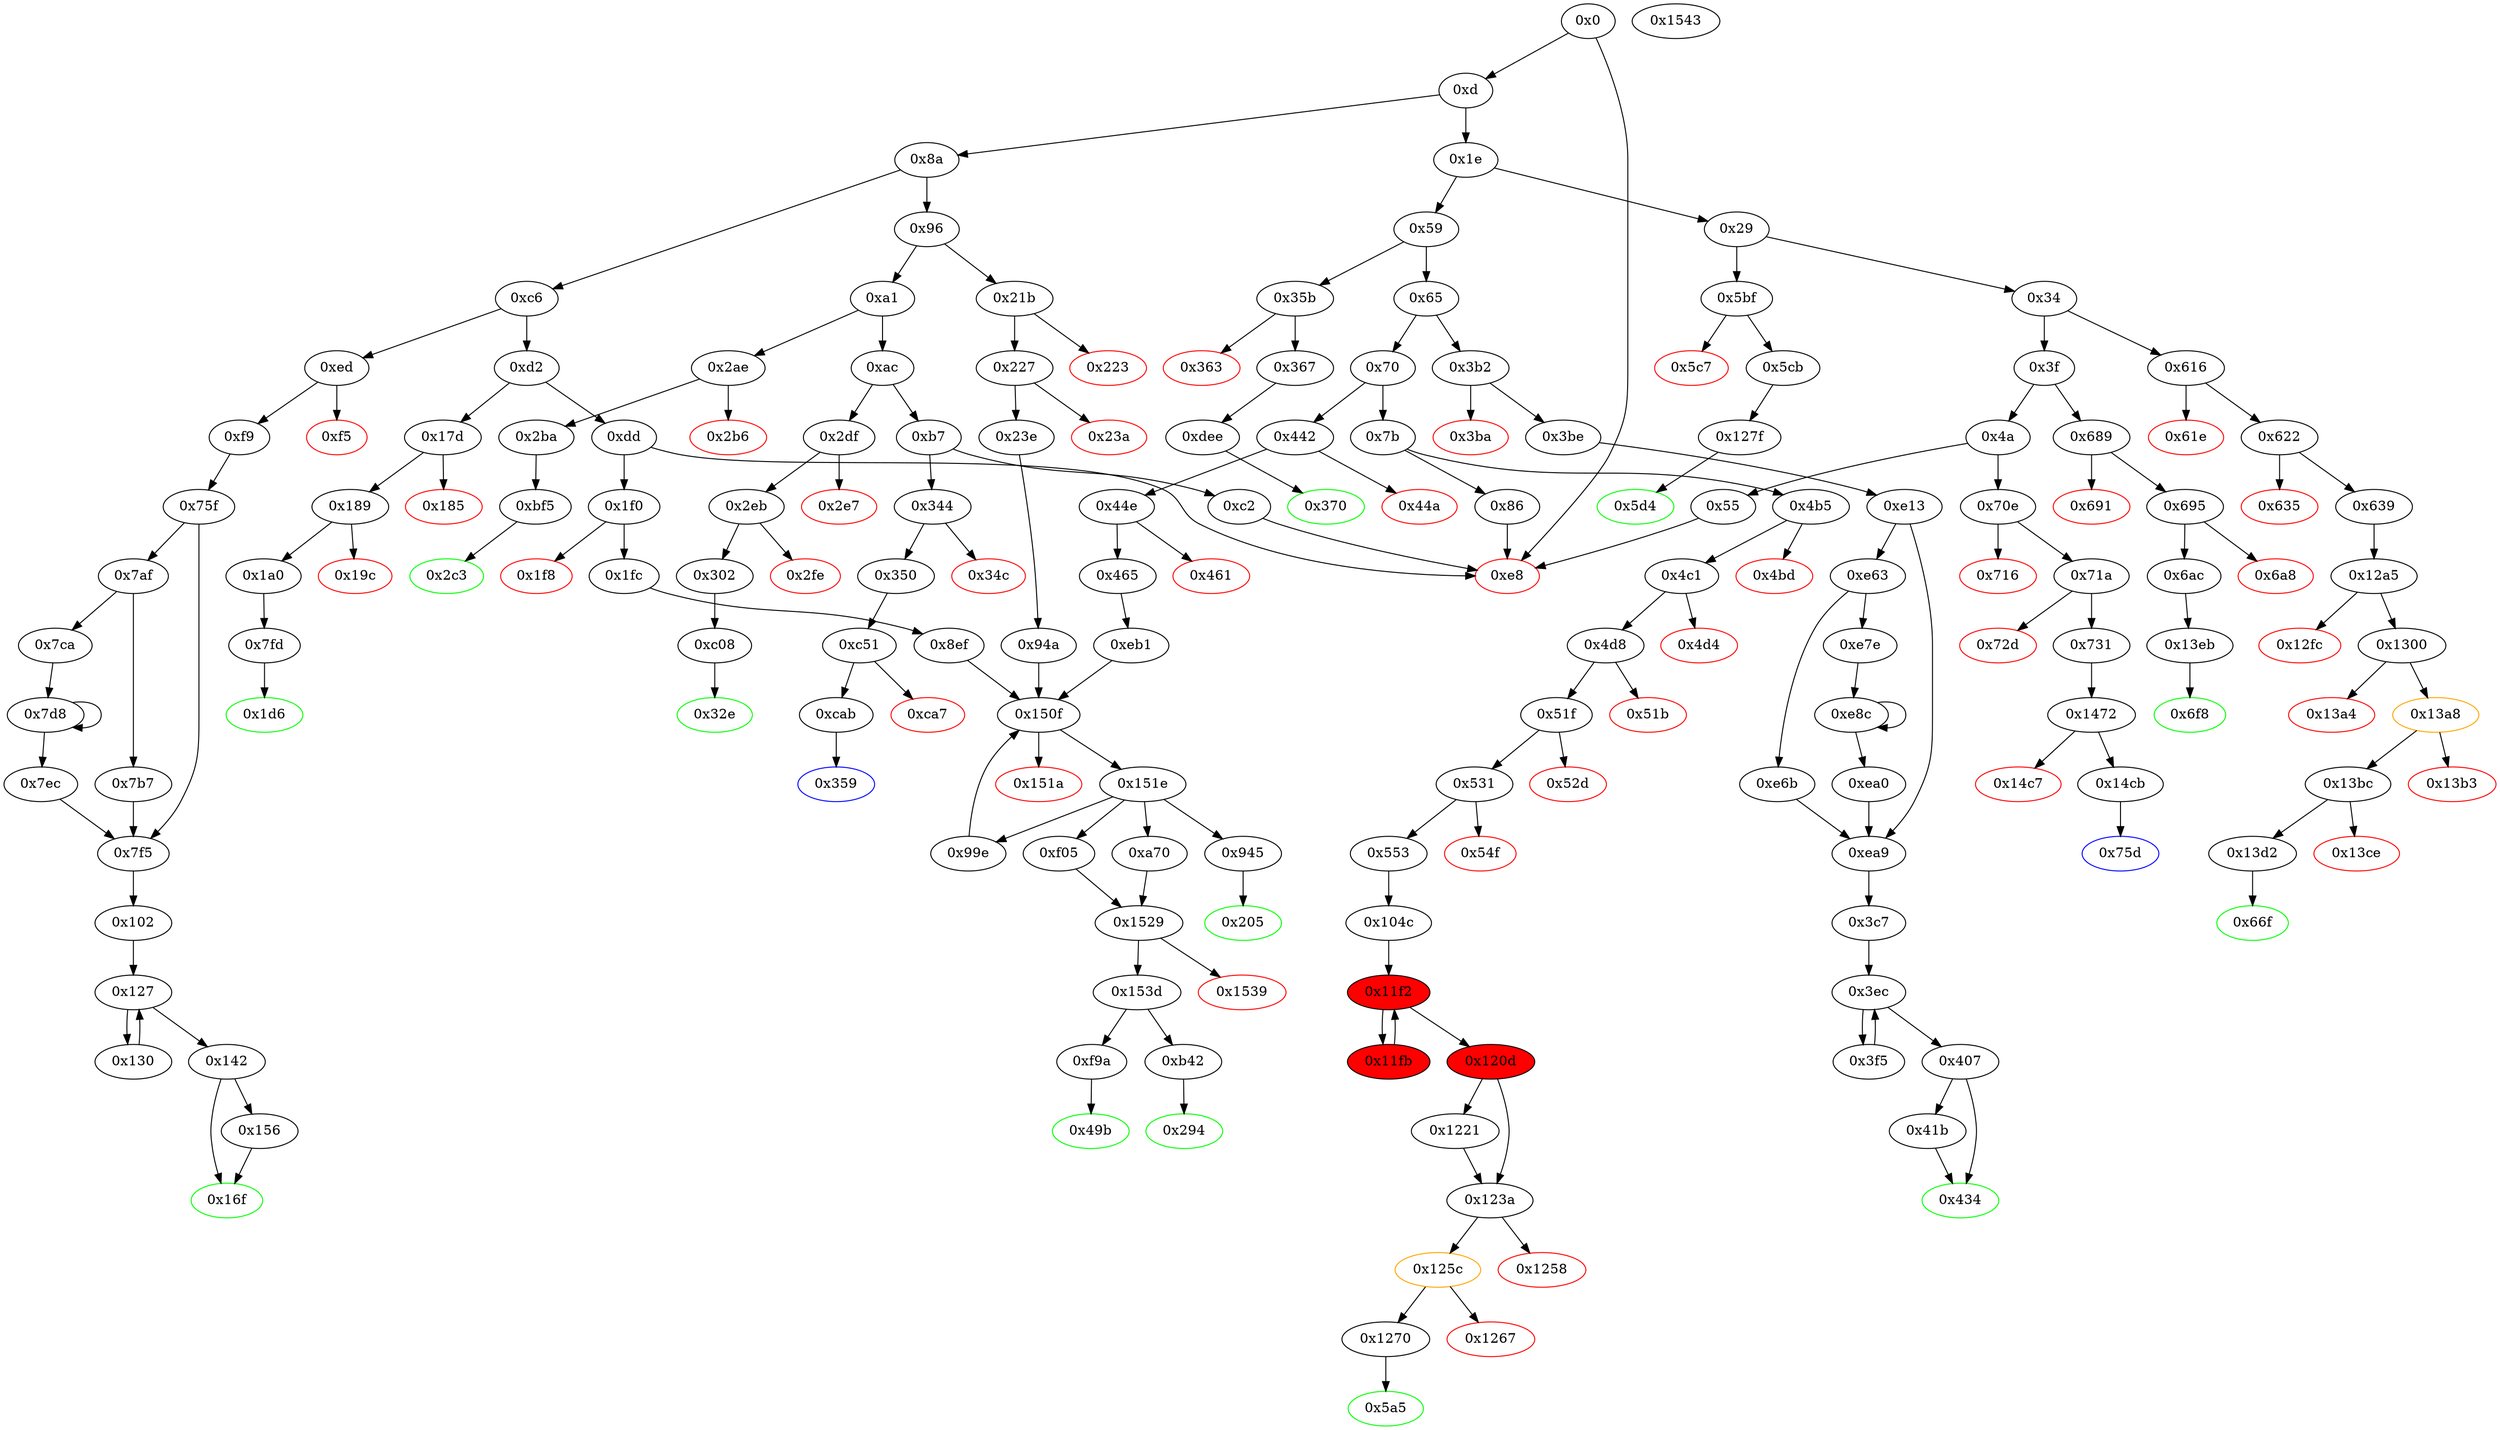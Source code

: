 digraph "" {
"0x23a" [color=red, fillcolor=white, id="0x23a", style=filled, tooltip="Block 0x23a\n[0x23a:0x23d]\n---\nPredecessors: [0x227]\nSuccessors: []\n---\n0x23a PUSH1 0x0\n0x23c DUP1\n0x23d REVERT\n---\n0x23a: V174 = 0x0\n0x23d: REVERT 0x0 0x0\n---\nEntry stack: [V9, 0x294, 0x4, V169]\nStack pops: 0\nStack additions: []\nExit stack: [V9, 0x294, 0x4, V169]\n\nDef sites:\nV9: {0xd.0x12}\n0x294: {0x227.0x229}\n0x4: {0x227.0x22c}\nV169: {0x227.0x230}\n"];
"0x104c" [fillcolor=white, id="0x104c", style=filled, tooltip="Block 0x104c\n[0x104c:0x11f1]\n---\nPredecessors: [0x553]\nSuccessors: [0x11f2]\n---\n0x104c JUMPDEST\n0x104d PUSH1 0x0\n0x104f DUP3\n0x1050 PUSH1 0x7\n0x1052 PUSH1 0x0\n0x1054 CALLER\n0x1055 PUSH20 0xffffffffffffffffffffffffffffffffffffffff\n0x106a AND\n0x106b PUSH20 0xffffffffffffffffffffffffffffffffffffffff\n0x1080 AND\n0x1081 DUP2\n0x1082 MSTORE\n0x1083 PUSH1 0x20\n0x1085 ADD\n0x1086 SWAP1\n0x1087 DUP2\n0x1088 MSTORE\n0x1089 PUSH1 0x20\n0x108b ADD\n0x108c PUSH1 0x0\n0x108e SHA3\n0x108f PUSH1 0x0\n0x1091 DUP7\n0x1092 PUSH20 0xffffffffffffffffffffffffffffffffffffffff\n0x10a7 AND\n0x10a8 PUSH20 0xffffffffffffffffffffffffffffffffffffffff\n0x10bd AND\n0x10be DUP2\n0x10bf MSTORE\n0x10c0 PUSH1 0x20\n0x10c2 ADD\n0x10c3 SWAP1\n0x10c4 DUP2\n0x10c5 MSTORE\n0x10c6 PUSH1 0x20\n0x10c8 ADD\n0x10c9 PUSH1 0x0\n0x10cb SHA3\n0x10cc DUP2\n0x10cd SWAP1\n0x10ce SSTORE\n0x10cf POP\n0x10d0 DUP4\n0x10d1 PUSH20 0xffffffffffffffffffffffffffffffffffffffff\n0x10e6 AND\n0x10e7 CALLER\n0x10e8 PUSH20 0xffffffffffffffffffffffffffffffffffffffff\n0x10fd AND\n0x10fe PUSH32 0x8c5be1e5ebec7d5bd14f71427d1e84f3dd0314c0f7b2291e5b200ac8c7c3b925\n0x111f DUP6\n0x1120 PUSH1 0x40\n0x1122 MLOAD\n0x1123 DUP1\n0x1124 DUP3\n0x1125 DUP2\n0x1126 MSTORE\n0x1127 PUSH1 0x20\n0x1129 ADD\n0x112a SWAP2\n0x112b POP\n0x112c POP\n0x112d PUSH1 0x40\n0x112f MLOAD\n0x1130 DUP1\n0x1131 SWAP2\n0x1132 SUB\n0x1133 SWAP1\n0x1134 LOG3\n0x1135 DUP4\n0x1136 PUSH20 0xffffffffffffffffffffffffffffffffffffffff\n0x114b AND\n0x114c PUSH4 0x8f4ffcb1\n0x1151 CALLER\n0x1152 DUP6\n0x1153 ADDRESS\n0x1154 DUP7\n0x1155 PUSH1 0x40\n0x1157 MLOAD\n0x1158 DUP6\n0x1159 PUSH4 0xffffffff\n0x115e AND\n0x115f PUSH1 0xe0\n0x1161 SHL\n0x1162 DUP2\n0x1163 MSTORE\n0x1164 PUSH1 0x4\n0x1166 ADD\n0x1167 DUP1\n0x1168 DUP6\n0x1169 PUSH20 0xffffffffffffffffffffffffffffffffffffffff\n0x117e AND\n0x117f PUSH20 0xffffffffffffffffffffffffffffffffffffffff\n0x1194 AND\n0x1195 DUP2\n0x1196 MSTORE\n0x1197 PUSH1 0x20\n0x1199 ADD\n0x119a DUP5\n0x119b DUP2\n0x119c MSTORE\n0x119d PUSH1 0x20\n0x119f ADD\n0x11a0 DUP4\n0x11a1 PUSH20 0xffffffffffffffffffffffffffffffffffffffff\n0x11b6 AND\n0x11b7 PUSH20 0xffffffffffffffffffffffffffffffffffffffff\n0x11cc AND\n0x11cd DUP2\n0x11ce MSTORE\n0x11cf PUSH1 0x20\n0x11d1 ADD\n0x11d2 DUP1\n0x11d3 PUSH1 0x20\n0x11d5 ADD\n0x11d6 DUP3\n0x11d7 DUP2\n0x11d8 SUB\n0x11d9 DUP3\n0x11da MSTORE\n0x11db DUP4\n0x11dc DUP2\n0x11dd DUP2\n0x11de MLOAD\n0x11df DUP2\n0x11e0 MSTORE\n0x11e1 PUSH1 0x20\n0x11e3 ADD\n0x11e4 SWAP2\n0x11e5 POP\n0x11e6 DUP1\n0x11e7 MLOAD\n0x11e8 SWAP1\n0x11e9 PUSH1 0x20\n0x11eb ADD\n0x11ec SWAP1\n0x11ed DUP1\n0x11ee DUP4\n0x11ef DUP4\n0x11f0 PUSH1 0x0\n---\n0x104c: JUMPDEST \n0x104d: V1026 = 0x0\n0x1050: V1027 = 0x7\n0x1052: V1028 = 0x0\n0x1054: V1029 = CALLER\n0x1055: V1030 = 0xffffffffffffffffffffffffffffffffffffffff\n0x106a: V1031 = AND 0xffffffffffffffffffffffffffffffffffffffff V1029\n0x106b: V1032 = 0xffffffffffffffffffffffffffffffffffffffff\n0x1080: V1033 = AND 0xffffffffffffffffffffffffffffffffffffffff V1031\n0x1082: M[0x0] = V1033\n0x1083: V1034 = 0x20\n0x1085: V1035 = ADD 0x20 0x0\n0x1088: M[0x20] = 0x7\n0x1089: V1036 = 0x20\n0x108b: V1037 = ADD 0x20 0x20\n0x108c: V1038 = 0x0\n0x108e: V1039 = SHA3 0x0 0x40\n0x108f: V1040 = 0x0\n0x1092: V1041 = 0xffffffffffffffffffffffffffffffffffffffff\n0x10a7: V1042 = AND 0xffffffffffffffffffffffffffffffffffffffff V365\n0x10a8: V1043 = 0xffffffffffffffffffffffffffffffffffffffff\n0x10bd: V1044 = AND 0xffffffffffffffffffffffffffffffffffffffff V1042\n0x10bf: M[0x0] = V1044\n0x10c0: V1045 = 0x20\n0x10c2: V1046 = ADD 0x20 0x0\n0x10c5: M[0x20] = V1039\n0x10c6: V1047 = 0x20\n0x10c8: V1048 = ADD 0x20 0x20\n0x10c9: V1049 = 0x0\n0x10cb: V1050 = SHA3 0x0 0x40\n0x10ce: S[V1050] = V368\n0x10d1: V1051 = 0xffffffffffffffffffffffffffffffffffffffff\n0x10e6: V1052 = AND 0xffffffffffffffffffffffffffffffffffffffff V365\n0x10e7: V1053 = CALLER\n0x10e8: V1054 = 0xffffffffffffffffffffffffffffffffffffffff\n0x10fd: V1055 = AND 0xffffffffffffffffffffffffffffffffffffffff V1053\n0x10fe: V1056 = 0x8c5be1e5ebec7d5bd14f71427d1e84f3dd0314c0f7b2291e5b200ac8c7c3b925\n0x1120: V1057 = 0x40\n0x1122: V1058 = M[0x40]\n0x1126: M[V1058] = V368\n0x1127: V1059 = 0x20\n0x1129: V1060 = ADD 0x20 V1058\n0x112d: V1061 = 0x40\n0x112f: V1062 = M[0x40]\n0x1132: V1063 = SUB V1060 V1062\n0x1134: LOG V1062 V1063 0x8c5be1e5ebec7d5bd14f71427d1e84f3dd0314c0f7b2291e5b200ac8c7c3b925 V1055 V1052\n0x1136: V1064 = 0xffffffffffffffffffffffffffffffffffffffff\n0x114b: V1065 = AND 0xffffffffffffffffffffffffffffffffffffffff V365\n0x114c: V1066 = 0x8f4ffcb1\n0x1151: V1067 = CALLER\n0x1153: V1068 = ADDRESS\n0x1155: V1069 = 0x40\n0x1157: V1070 = M[0x40]\n0x1159: V1071 = 0xffffffff\n0x115e: V1072 = AND 0xffffffff 0x8f4ffcb1\n0x115f: V1073 = 0xe0\n0x1161: V1074 = SHL 0xe0 0x8f4ffcb1\n0x1163: M[V1070] = 0x8f4ffcb100000000000000000000000000000000000000000000000000000000\n0x1164: V1075 = 0x4\n0x1166: V1076 = ADD 0x4 V1070\n0x1169: V1077 = 0xffffffffffffffffffffffffffffffffffffffff\n0x117e: V1078 = AND 0xffffffffffffffffffffffffffffffffffffffff V1067\n0x117f: V1079 = 0xffffffffffffffffffffffffffffffffffffffff\n0x1194: V1080 = AND 0xffffffffffffffffffffffffffffffffffffffff V1078\n0x1196: M[V1076] = V1080\n0x1197: V1081 = 0x20\n0x1199: V1082 = ADD 0x20 V1076\n0x119c: M[V1082] = V368\n0x119d: V1083 = 0x20\n0x119f: V1084 = ADD 0x20 V1082\n0x11a1: V1085 = 0xffffffffffffffffffffffffffffffffffffffff\n0x11b6: V1086 = AND 0xffffffffffffffffffffffffffffffffffffffff V1068\n0x11b7: V1087 = 0xffffffffffffffffffffffffffffffffffffffff\n0x11cc: V1088 = AND 0xffffffffffffffffffffffffffffffffffffffff V1086\n0x11ce: M[V1084] = V1088\n0x11cf: V1089 = 0x20\n0x11d1: V1090 = ADD 0x20 V1084\n0x11d3: V1091 = 0x20\n0x11d5: V1092 = ADD 0x20 V1090\n0x11d8: V1093 = SUB V1092 V1076\n0x11da: M[V1090] = V1093\n0x11de: V1094 = M[V407]\n0x11e0: M[V1092] = V1094\n0x11e1: V1095 = 0x20\n0x11e3: V1096 = ADD 0x20 V1092\n0x11e7: V1097 = M[V407]\n0x11e9: V1098 = 0x20\n0x11eb: V1099 = ADD 0x20 V407\n0x11f0: V1100 = 0x0\n---\nEntry stack: [V9, 0x5a5, V365, V368, V407]\nStack pops: 3\nStack additions: [S2, S1, S0, 0x0, V1065, 0x8f4ffcb1, V1067, S1, V1068, S0, V1076, V1090, V1096, V1099, V1097, V1097, V1096, V1099, 0x0]\nExit stack: [V9, 0x5a5, V365, V368, V407, 0x0, V1065, 0x8f4ffcb1, V1067, V368, V1068, V407, V1076, V1090, V1096, V1099, V1097, V1097, V1096, V1099, 0x0]\n\nDef sites:\nV9: {0xd.0x12}\n0x5a5: {0x4c1.0x4c3}\nV365: {0x4d8.0x4f4}\nV368: {0x4d8.0x4fe}\nV407: {0x553.0x566}\n"];
"0xf05" [fillcolor=white, id="0xf05", style=filled, tooltip="Block 0xf05\n[0xf05:0xf99]\n---\nPredecessors: [0x151e]\nSuccessors: [0x1529]\n---\n0xf05 JUMPDEST\n0xf06 PUSH1 0x6\n0xf08 PUSH1 0x0\n0xf0a CALLER\n0xf0b PUSH20 0xffffffffffffffffffffffffffffffffffffffff\n0xf20 AND\n0xf21 PUSH20 0xffffffffffffffffffffffffffffffffffffffff\n0xf36 AND\n0xf37 DUP2\n0xf38 MSTORE\n0xf39 PUSH1 0x20\n0xf3b ADD\n0xf3c SWAP1\n0xf3d DUP2\n0xf3e MSTORE\n0xf3f PUSH1 0x20\n0xf41 ADD\n0xf42 PUSH1 0x0\n0xf44 SHA3\n0xf45 DUP2\n0xf46 SWAP1\n0xf47 SSTORE\n0xf48 POP\n0xf49 PUSH2 0xf9a\n0xf4c DUP3\n0xf4d PUSH1 0x6\n0xf4f PUSH1 0x0\n0xf51 DUP7\n0xf52 PUSH20 0xffffffffffffffffffffffffffffffffffffffff\n0xf67 AND\n0xf68 PUSH20 0xffffffffffffffffffffffffffffffffffffffff\n0xf7d AND\n0xf7e DUP2\n0xf7f MSTORE\n0xf80 PUSH1 0x20\n0xf82 ADD\n0xf83 SWAP1\n0xf84 DUP2\n0xf85 MSTORE\n0xf86 PUSH1 0x20\n0xf88 ADD\n0xf89 PUSH1 0x0\n0xf8b SHA3\n0xf8c SLOAD\n0xf8d PUSH2 0x1529\n0xf90 SWAP1\n0xf91 SWAP2\n0xf92 SWAP1\n0xf93 PUSH4 0xffffffff\n0xf98 AND\n0xf99 JUMP\n---\n0xf05: JUMPDEST \n0xf06: V970 = 0x6\n0xf08: V971 = 0x0\n0xf0a: V972 = CALLER\n0xf0b: V973 = 0xffffffffffffffffffffffffffffffffffffffff\n0xf20: V974 = AND 0xffffffffffffffffffffffffffffffffffffffff V972\n0xf21: V975 = 0xffffffffffffffffffffffffffffffffffffffff\n0xf36: V976 = AND 0xffffffffffffffffffffffffffffffffffffffff V974\n0xf38: M[0x0] = V976\n0xf39: V977 = 0x20\n0xf3b: V978 = ADD 0x20 0x0\n0xf3e: M[0x20] = 0x6\n0xf3f: V979 = 0x20\n0xf41: V980 = ADD 0x20 0x20\n0xf42: V981 = 0x0\n0xf44: V982 = SHA3 0x0 0x40\n0xf47: S[V982] = V1286\n0xf49: V983 = 0xf9a\n0xf4d: V984 = 0x6\n0xf4f: V985 = 0x0\n0xf52: V986 = 0xffffffffffffffffffffffffffffffffffffffff\n0xf67: V987 = AND 0xffffffffffffffffffffffffffffffffffffffff S3\n0xf68: V988 = 0xffffffffffffffffffffffffffffffffffffffff\n0xf7d: V989 = AND 0xffffffffffffffffffffffffffffffffffffffff V987\n0xf7f: M[0x0] = V989\n0xf80: V990 = 0x20\n0xf82: V991 = ADD 0x20 0x0\n0xf85: M[0x20] = 0x6\n0xf86: V992 = 0x20\n0xf88: V993 = ADD 0x20 0x20\n0xf89: V994 = 0x0\n0xf8b: V995 = SHA3 0x0 0x40\n0xf8c: V996 = S[V995]\n0xf8d: V997 = 0x1529\n0xf93: V998 = 0xffffffff\n0xf98: V999 = AND 0xffffffff 0x1529\n0xf99: JUMP 0x1529\n---\nEntry stack: [V9, S5, S4, S3, S2, 0x0, V1286]\nStack pops: 4\nStack additions: [S3, S2, S1, 0xf9a, V996, S2]\nExit stack: [V9, S5, S4, S3, S2, 0x0, 0xf9a, V996, S2]\n\nDef sites:\nV9: {0xd.0x12}\nS5: {0xd.0x12, 0x227.0x229}\nS4: {0x44e.0x450, 0x23e.0x25a}\nS3: {0x465.0x481, 0xd.0x12, 0x23e.0x27a}\nS2: {0x465.0x48b, 0x1fc.0x1fe, 0x23e.0x284}\n0x0: {0xeb1.0xeb2, 0x94a.0x94b, 0x8ef.0x8f0}\nV1286: {0x151e.0x1521}\n"];
"0x4a" [fillcolor=white, id="0x4a", style=filled, tooltip="Block 0x4a\n[0x4a:0x54]\n---\nPredecessors: [0x3f]\nSuccessors: [0x55, 0x70e]\n---\n0x4a DUP1\n0x4b PUSH4 0xf2fde38b\n0x50 EQ\n0x51 PUSH2 0x70e\n0x54 JUMPI\n---\n0x4b: V25 = 0xf2fde38b\n0x50: V26 = EQ 0xf2fde38b V9\n0x51: V27 = 0x70e\n0x54: JUMPI 0x70e V26\n---\nEntry stack: [V9]\nStack pops: 1\nStack additions: [S0]\nExit stack: [V9]\n\nDef sites:\nV9: {0xd.0x12}\n"];
"0x13eb" [fillcolor=white, id="0x13eb", style=filled, tooltip="Block 0x13eb\n[0x13eb:0x1471]\n---\nPredecessors: [0x6ac]\nSuccessors: [0x6f8]\n---\n0x13eb JUMPDEST\n0x13ec PUSH1 0x0\n0x13ee PUSH1 0x7\n0x13f0 PUSH1 0x0\n0x13f2 DUP5\n0x13f3 PUSH20 0xffffffffffffffffffffffffffffffffffffffff\n0x1408 AND\n0x1409 PUSH20 0xffffffffffffffffffffffffffffffffffffffff\n0x141e AND\n0x141f DUP2\n0x1420 MSTORE\n0x1421 PUSH1 0x20\n0x1423 ADD\n0x1424 SWAP1\n0x1425 DUP2\n0x1426 MSTORE\n0x1427 PUSH1 0x20\n0x1429 ADD\n0x142a PUSH1 0x0\n0x142c SHA3\n0x142d PUSH1 0x0\n0x142f DUP4\n0x1430 PUSH20 0xffffffffffffffffffffffffffffffffffffffff\n0x1445 AND\n0x1446 PUSH20 0xffffffffffffffffffffffffffffffffffffffff\n0x145b AND\n0x145c DUP2\n0x145d MSTORE\n0x145e PUSH1 0x20\n0x1460 ADD\n0x1461 SWAP1\n0x1462 DUP2\n0x1463 MSTORE\n0x1464 PUSH1 0x20\n0x1466 ADD\n0x1467 PUSH1 0x0\n0x1469 SHA3\n0x146a SLOAD\n0x146b SWAP1\n0x146c POP\n0x146d SWAP3\n0x146e SWAP2\n0x146f POP\n0x1470 POP\n0x1471 JUMP\n---\n0x13eb: JUMPDEST \n0x13ec: V1228 = 0x0\n0x13ee: V1229 = 0x7\n0x13f0: V1230 = 0x0\n0x13f3: V1231 = 0xffffffffffffffffffffffffffffffffffffffff\n0x1408: V1232 = AND 0xffffffffffffffffffffffffffffffffffffffff V499\n0x1409: V1233 = 0xffffffffffffffffffffffffffffffffffffffff\n0x141e: V1234 = AND 0xffffffffffffffffffffffffffffffffffffffff V1232\n0x1420: M[0x0] = V1234\n0x1421: V1235 = 0x20\n0x1423: V1236 = ADD 0x20 0x0\n0x1426: M[0x20] = 0x7\n0x1427: V1237 = 0x20\n0x1429: V1238 = ADD 0x20 0x20\n0x142a: V1239 = 0x0\n0x142c: V1240 = SHA3 0x0 0x40\n0x142d: V1241 = 0x0\n0x1430: V1242 = 0xffffffffffffffffffffffffffffffffffffffff\n0x1445: V1243 = AND 0xffffffffffffffffffffffffffffffffffffffff V504\n0x1446: V1244 = 0xffffffffffffffffffffffffffffffffffffffff\n0x145b: V1245 = AND 0xffffffffffffffffffffffffffffffffffffffff V1243\n0x145d: M[0x0] = V1245\n0x145e: V1246 = 0x20\n0x1460: V1247 = ADD 0x20 0x0\n0x1463: M[0x20] = V1240\n0x1464: V1248 = 0x20\n0x1466: V1249 = ADD 0x20 0x20\n0x1467: V1250 = 0x0\n0x1469: V1251 = SHA3 0x0 0x40\n0x146a: V1252 = S[V1251]\n0x1471: JUMP 0x6f8\n---\nEntry stack: [V9, 0x6f8, V499, V504]\nStack pops: 3\nStack additions: [V1252]\nExit stack: [V9, V1252]\n\nDef sites:\nV9: {0xd.0x12}\n0x6f8: {0x695.0x697}\nV499: {0x6ac.0x6c8}\nV504: {0x6ac.0x6e8}\n"];
"0x359" [color=blue, fillcolor=white, id="0x359", style=filled, tooltip="Block 0x359\n[0x359:0x35a]\n---\nPredecessors: [0xcab]\nSuccessors: []\n---\n0x359 JUMPDEST\n0x35a STOP\n---\n0x359: JUMPDEST \n0x35a: STOP \n---\nEntry stack: [V9]\nStack pops: 0\nStack additions: []\nExit stack: [V9]\n\nDef sites:\nV9: {0xd.0x12}\n"];
"0x5a5" [color=green, fillcolor=white, id="0x5a5", style=filled, tooltip="Block 0x5a5\n[0x5a5:0x5be]\n---\nPredecessors: [0x1270]\nSuccessors: []\n---\n0x5a5 JUMPDEST\n0x5a6 PUSH1 0x40\n0x5a8 MLOAD\n0x5a9 DUP1\n0x5aa DUP3\n0x5ab ISZERO\n0x5ac ISZERO\n0x5ad ISZERO\n0x5ae ISZERO\n0x5af DUP2\n0x5b0 MSTORE\n0x5b1 PUSH1 0x20\n0x5b3 ADD\n0x5b4 SWAP2\n0x5b5 POP\n0x5b6 POP\n0x5b7 PUSH1 0x40\n0x5b9 MLOAD\n0x5ba DUP1\n0x5bb SWAP2\n0x5bc SUB\n0x5bd SWAP1\n0x5be RETURN\n---\n0x5a5: JUMPDEST \n0x5a6: V421 = 0x40\n0x5a8: V422 = M[0x40]\n0x5ab: V423 = ISZERO 0x1\n0x5ac: V424 = ISZERO 0x0\n0x5ad: V425 = ISZERO 0x1\n0x5ae: V426 = ISZERO 0x0\n0x5b0: M[V422] = 0x1\n0x5b1: V427 = 0x20\n0x5b3: V428 = ADD 0x20 V422\n0x5b7: V429 = 0x40\n0x5b9: V430 = M[0x40]\n0x5bc: V431 = SUB V428 V430\n0x5be: RETURN V430 V431\n---\nEntry stack: [V9, 0x1]\nStack pops: 1\nStack additions: []\nExit stack: [V9]\n\nDef sites:\nV9: {0xd.0x12}\n0x1: {0x1270.0x1275}\n"];
"0x35b" [fillcolor=white, id="0x35b", style=filled, tooltip="Block 0x35b\n[0x35b:0x362]\n---\nPredecessors: [0x59]\nSuccessors: [0x363, 0x367]\n---\n0x35b JUMPDEST\n0x35c CALLVALUE\n0x35d DUP1\n0x35e ISZERO\n0x35f PUSH2 0x367\n0x362 JUMPI\n---\n0x35b: JUMPDEST \n0x35c: V251 = CALLVALUE\n0x35e: V252 = ISZERO V251\n0x35f: V253 = 0x367\n0x362: JUMPI 0x367 V252\n---\nEntry stack: [V9]\nStack pops: 0\nStack additions: [V251]\nExit stack: [V9, V251]\n\nDef sites:\nV9: {0xd.0x12}\n"];
"0x1543" [fillcolor=white, id="0x1543", style=filled, tooltip="Block 0x1543\n[0x1543:0x1577]\n---\nPredecessors: []\nSuccessors: []\n---\n0x1543 INVALID\n0x1544 LOG2\n0x1545 PUSH6 0x627a7a723158\n0x154c SHA3\n0x154d MISSING 0xe2\n0x154e GT\n0x154f SWAP7\n0x1550 MULMOD\n0x1551 PUSH25 0xcfed64fff6ec3e5e4b9ba769843052496b7dc880150baa9450\n0x156b MISSING 0x2c\n0x156c JUMPDEST\n0x156d PUSH5 0x736f6c6343\n0x1573 STOP\n0x1574 SDIV\n0x1575 LT\n0x1576 STOP\n0x1577 ORIGIN\n---\n0x1543: INVALID \n0x1544: LOG S0 S1 S2 S3\n0x1545: V1293 = 0x627a7a723158\n0x154c: V1294 = SHA3 0x627a7a723158 S4\n0x154d: MISSING 0xe2\n0x154e: V1295 = GT S0 S1\n0x1550: V1296 = MULMOD S8 S2 S3\n0x1551: V1297 = 0xcfed64fff6ec3e5e4b9ba769843052496b7dc880150baa9450\n0x156b: MISSING 0x2c\n0x156c: JUMPDEST \n0x156d: V1298 = 0x736f6c6343\n0x1573: STOP \n0x1574: V1299 = SDIV S0 S1\n0x1575: V1300 = LT V1299 S2\n0x1576: STOP \n0x1577: V1301 = ORIGIN\n---\nEntry stack: []\nStack pops: 0\nStack additions: [V1294, 0xcfed64fff6ec3e5e4b9ba769843052496b7dc880150baa9450, V1296, S4, S5, S6, S7, V1295, 0x736f6c6343, V1300, V1301]\nExit stack: []\n\nDef sites:\n"];
"0x13d2" [fillcolor=white, id="0x13d2", style=filled, tooltip="Block 0x13d2\n[0x13d2:0x13ea]\n---\nPredecessors: [0x13bc]\nSuccessors: [0x66f]\n---\n0x13d2 JUMPDEST\n0x13d3 DUP2\n0x13d4 ADD\n0x13d5 SWAP1\n0x13d6 DUP1\n0x13d7 DUP1\n0x13d8 MLOAD\n0x13d9 SWAP1\n0x13da PUSH1 0x20\n0x13dc ADD\n0x13dd SWAP1\n0x13de SWAP3\n0x13df SWAP2\n0x13e0 SWAP1\n0x13e1 POP\n0x13e2 POP\n0x13e3 POP\n0x13e4 SWAP1\n0x13e5 POP\n0x13e6 SWAP3\n0x13e7 SWAP2\n0x13e8 POP\n0x13e9 POP\n0x13ea JUMP\n---\n0x13d2: JUMPDEST \n0x13d4: V1224 = ADD V1217 V1218\n0x13d8: V1225 = M[V1217]\n0x13da: V1226 = 0x20\n0x13dc: V1227 = ADD 0x20 V1217\n0x13ea: JUMP 0x66f\n---\nEntry stack: [V9, 0x66f, V465, V468, 0x0, V1217, V1218]\nStack pops: 6\nStack additions: [V1225]\nExit stack: [V9, V1225]\n\nDef sites:\nV9: {0xd.0x12}\n0x66f: {0x622.0x624}\nV465: {0x639.0x655}\nV468: {0x639.0x65f}\n0x0: {0x12a5.0x12a6}\nV1217: {0x13bc.0x13c3}\nV1218: {0x13bc.0x13c4}\n"];
"0x16f" [color=green, fillcolor=white, id="0x16f", style=filled, tooltip="Block 0x16f\n[0x16f:0x17c]\n---\nPredecessors: [0x142, 0x156]\nSuccessors: []\n---\n0x16f JUMPDEST\n0x170 POP\n0x171 SWAP3\n0x172 POP\n0x173 POP\n0x174 POP\n0x175 PUSH1 0x40\n0x177 MLOAD\n0x178 DUP1\n0x179 SWAP2\n0x17a SUB\n0x17b SWAP1\n0x17c RETURN\n---\n0x16f: JUMPDEST \n0x175: V112 = 0x40\n0x177: V113 = M[0x40]\n0x17a: V114 = SUB S1 V113\n0x17c: RETURN V113 V114\n---\nEntry stack: [V9, 0x102, V555, V75, V75, S1, V97]\nStack pops: 5\nStack additions: []\nExit stack: [V9, 0x102]\n\nDef sites:\nV9: {0xd.0x12}\n0x102: {0xf9.0xfb}\nV555: {0x75f.0x784}\nV75: {0x102.0x105}\nV75: {0x102.0x105}\nS1: {0x142.0x14b, 0x156.0x16c}\nV97: {0x142.0x14f}\n"];
"0x6ac" [fillcolor=white, id="0x6ac", style=filled, tooltip="Block 0x6ac\n[0x6ac:0x6f7]\n---\nPredecessors: [0x695]\nSuccessors: [0x13eb]\n---\n0x6ac JUMPDEST\n0x6ad DUP2\n0x6ae ADD\n0x6af SWAP1\n0x6b0 DUP1\n0x6b1 DUP1\n0x6b2 CALLDATALOAD\n0x6b3 PUSH20 0xffffffffffffffffffffffffffffffffffffffff\n0x6c8 AND\n0x6c9 SWAP1\n0x6ca PUSH1 0x20\n0x6cc ADD\n0x6cd SWAP1\n0x6ce SWAP3\n0x6cf SWAP2\n0x6d0 SWAP1\n0x6d1 DUP1\n0x6d2 CALLDATALOAD\n0x6d3 PUSH20 0xffffffffffffffffffffffffffffffffffffffff\n0x6e8 AND\n0x6e9 SWAP1\n0x6ea PUSH1 0x20\n0x6ec ADD\n0x6ed SWAP1\n0x6ee SWAP3\n0x6ef SWAP2\n0x6f0 SWAP1\n0x6f1 POP\n0x6f2 POP\n0x6f3 POP\n0x6f4 PUSH2 0x13eb\n0x6f7 JUMP\n---\n0x6ac: JUMPDEST \n0x6ae: V496 = ADD 0x4 V490\n0x6b2: V497 = CALLDATALOAD 0x4\n0x6b3: V498 = 0xffffffffffffffffffffffffffffffffffffffff\n0x6c8: V499 = AND 0xffffffffffffffffffffffffffffffffffffffff V497\n0x6ca: V500 = 0x20\n0x6cc: V501 = ADD 0x20 0x4\n0x6d2: V502 = CALLDATALOAD 0x24\n0x6d3: V503 = 0xffffffffffffffffffffffffffffffffffffffff\n0x6e8: V504 = AND 0xffffffffffffffffffffffffffffffffffffffff V502\n0x6ea: V505 = 0x20\n0x6ec: V506 = ADD 0x20 0x24\n0x6f4: V507 = 0x13eb\n0x6f7: JUMP 0x13eb\n---\nEntry stack: [V9, 0x6f8, 0x4, V490]\nStack pops: 2\nStack additions: [V499, V504]\nExit stack: [V9, 0x6f8, V499, V504]\n\nDef sites:\nV9: {0xd.0x12}\n0x6f8: {0x695.0x697}\n0x4: {0x695.0x69a}\nV490: {0x695.0x69e}\n"];
"0x7ec" [fillcolor=white, id="0x7ec", style=filled, tooltip="Block 0x7ec\n[0x7ec:0x7f4]\n---\nPredecessors: [0x7d8]\nSuccessors: [0x7f5]\n---\n0x7ec DUP3\n0x7ed SWAP1\n0x7ee SUB\n0x7ef PUSH1 0x1f\n0x7f1 AND\n0x7f2 DUP3\n0x7f3 ADD\n0x7f4 SWAP2\n---\n0x7ee: V595 = SUB V592 V583\n0x7ef: V596 = 0x1f\n0x7f1: V597 = AND 0x1f V595\n0x7f3: V598 = ADD V583 V597\n---\nEntry stack: [V9, 0x102, V555, 0x3, V546, V583, V590, V592]\nStack pops: 3\nStack additions: [V598, S1, S2]\nExit stack: [V9, 0x102, V555, 0x3, V546, V598, V590, V583]\n\nDef sites:\nV9: {0xd.0x12}\n0x102: {0xf9.0xfb}\nV555: {0x75f.0x784}\n0x3: {0x75f.0x760}\nV546: {0x75f.0x774}\nV583: {0x7ca.0x7cc}\nV590: {0x7d8.0x7e0}\nV592: {0x7d8.0x7e4}\n"];
"0x5c7" [color=red, fillcolor=white, id="0x5c7", style=filled, tooltip="Block 0x5c7\n[0x5c7:0x5ca]\n---\nPredecessors: [0x5bf]\nSuccessors: []\n---\n0x5c7 PUSH1 0x0\n0x5c9 DUP1\n0x5ca REVERT\n---\n0x5c7: V435 = 0x0\n0x5ca: REVERT 0x0 0x0\n---\nEntry stack: [V9, V432]\nStack pops: 0\nStack additions: []\nExit stack: [V9, V432]\n\nDef sites:\nV9: {0xd.0x12}\nV432: {0x5bf.0x5c0}\n"];
"0x55" [fillcolor=white, id="0x55", style=filled, tooltip="Block 0x55\n[0x55:0x58]\n---\nPredecessors: [0x4a]\nSuccessors: [0xe8]\n---\n0x55 PUSH2 0xe8\n0x58 JUMP\n---\n0x55: V28 = 0xe8\n0x58: JUMP 0xe8\n---\nEntry stack: [V9]\nStack pops: 0\nStack additions: []\nExit stack: [V9]\n\nDef sites:\nV9: {0xd.0x12}\n"];
"0x54f" [color=red, fillcolor=white, id="0x54f", style=filled, tooltip="Block 0x54f\n[0x54f:0x552]\n---\nPredecessors: [0x531]\nSuccessors: []\n---\n0x54f PUSH1 0x0\n0x551 DUP1\n0x552 REVERT\n---\n0x54f: V398 = 0x0\n0x552: REVERT 0x0 0x0\n---\nEntry stack: [V9, 0x5a5, V365, V368, V362, 0x4, V388, V386, 0x64]\nStack pops: 0\nStack additions: []\nExit stack: [V9, 0x5a5, V365, V368, V362, 0x4, V388, V386, 0x64]\n\nDef sites:\nV9: {0xd.0x12}\n0x5a5: {0x4c1.0x4c3}\nV365: {0x4d8.0x4f4}\nV368: {0x4d8.0x4fe}\nV362: {0x4d8.0x4da}\n0x4: {0x4c1.0x4c6}\nV388: {0x531.0x537}\nV386: {0x531.0x533}\n0x64: {0x4d8.0x50c}\n"];
"0x1f0" [fillcolor=white, id="0x1f0", style=filled, tooltip="Block 0x1f0\n[0x1f0:0x1f7]\n---\nPredecessors: [0xdd]\nSuccessors: [0x1f8, 0x1fc]\n---\n0x1f0 JUMPDEST\n0x1f1 CALLVALUE\n0x1f2 DUP1\n0x1f3 ISZERO\n0x1f4 PUSH2 0x1fc\n0x1f7 JUMPI\n---\n0x1f0: JUMPDEST \n0x1f1: V149 = CALLVALUE\n0x1f3: V150 = ISZERO V149\n0x1f4: V151 = 0x1fc\n0x1f7: JUMPI 0x1fc V150\n---\nEntry stack: [V9]\nStack pops: 0\nStack additions: [V149]\nExit stack: [V9, V149]\n\nDef sites:\nV9: {0xd.0x12}\n"];
"0x11fb" [fillcolor=red, id="0x11fb", style=filled, tooltip="Block 0x11fb\n[0x11fb:0x120c]\n---\nPredecessors: [0x11f2]\nSuccessors: [0x11f2]\n---\n0x11fb DUP1\n0x11fc DUP3\n0x11fd ADD\n0x11fe MLOAD\n0x11ff DUP2\n0x1200 DUP5\n0x1201 ADD\n0x1202 MSTORE\n0x1203 PUSH1 0x20\n0x1205 DUP2\n0x1206 ADD\n0x1207 SWAP1\n0x1208 POP\n0x1209 PUSH2 0x11f2\n0x120c JUMP\n---\n0x11fd: V1104 = ADD V1099 S0\n0x11fe: V1105 = M[V1104]\n0x1201: V1106 = ADD V1096 S0\n0x1202: M[V1106] = V1105\n0x1203: V1107 = 0x20\n0x1206: V1108 = ADD S0 0x20\n0x1209: V1109 = 0x11f2\n0x120c: JUMP 0x11f2\n---\nEntry stack: [V9, 0x5a5, V365, V368, V407, 0x0, V1065, 0x8f4ffcb1, V1067, V368, V1068, V407, V1076, V1090, V1096, V1099, V1097, V1097, V1096, V1099, S0]\nStack pops: 3\nStack additions: [S2, S1, V1108]\nExit stack: [V9, 0x5a5, V365, V368, V407, 0x0, V1065, 0x8f4ffcb1, V1067, V368, V1068, V407, V1076, V1090, V1096, V1099, V1097, V1097, V1096, V1099, V1108]\n\nDef sites:\nV9: {0xd.0x12}\n0x5a5: {0x4c1.0x4c3}\nV365: {0x4d8.0x4f4}\nV368: {0x4d8.0x4fe}\nV407: {0x553.0x566}\n0x0: {0x104c.0x104d}\nV1065: {0x104c.0x114b}\n0x8f4ffcb1: {0x104c.0x114c}\nV1067: {0x104c.0x1151}\nV368: {0x4d8.0x4fe}\nV1068: {0x104c.0x1153}\nV407: {0x553.0x566}\nV1076: {0x104c.0x1166}\nV1090: {0x104c.0x11d1}\nV1096: {0x104c.0x11e3}\nV1099: {0x104c.0x11eb}\nV1097: {0x104c.0x11e7}\nV1097: {0x104c.0x11e7}\nV1096: {0x104c.0x11e3}\nV1099: {0x104c.0x11eb}\nS0: {0x11fb.0x1206, 0x104c.0x11f0}\n"];
"0x151a" [color=red, fillcolor=white, id="0x151a", style=filled, tooltip="Block 0x151a\n[0x151a:0x151d]\n---\nPredecessors: [0x150f]\nSuccessors: []\n---\n0x151a PUSH1 0x0\n0x151c DUP1\n0x151d REVERT\n---\n0x151a: V1285 = 0x0\n0x151d: REVERT 0x0 0x0\n---\nEntry stack: [V9, S8, S7, S6, S5, 0x0, {0x945, 0x99e, 0xa70, 0xf05}, S2, S1, 0x0]\nStack pops: 0\nStack additions: []\nExit stack: [V9, S8, S7, S6, S5, 0x0, {0x945, 0x99e, 0xa70, 0xf05}, S2, S1, 0x0]\n\nDef sites:\nV9: {0xd.0x12}\nS8: {0xd.0x12, 0x227.0x229}\nS7: {0x44e.0x450, 0x23e.0x25a}\nS6: {0x465.0x481, 0xd.0x12, 0x23e.0x27a}\nS5: {0x465.0x48b, 0x1fc.0x1fe, 0x23e.0x284}\n0x0: {0xeb1.0xeb2, 0x94a.0x94b, 0x8ef.0x8f0}\n{0x945, 0x99e, 0xa70, 0xf05}: {0xeb1.0xeb4, 0x94a.0x94d, 0x8ef.0x8f2, 0x99e.0x9e2}\nS2: {0xeb1.0xef7, 0x94a.0x990, 0x8ef.0x937, 0x99e.0xa62}\nS1: {0x465.0x48b, 0x1fc.0x1fe, 0x8ef.0x934, 0x23e.0x284}\n0x0: {0x150f.0x1510}\n"];
"0x34c" [color=red, fillcolor=white, id="0x34c", style=filled, tooltip="Block 0x34c\n[0x34c:0x34f]\n---\nPredecessors: [0x344]\nSuccessors: []\n---\n0x34c PUSH1 0x0\n0x34e DUP1\n0x34f REVERT\n---\n0x34c: V248 = 0x0\n0x34f: REVERT 0x0 0x0\n---\nEntry stack: [V9, V245]\nStack pops: 0\nStack additions: []\nExit stack: [V9, V245]\n\nDef sites:\nV9: {0xd.0x12}\nV245: {0x344.0x345}\n"];
"0x691" [color=red, fillcolor=white, id="0x691", style=filled, tooltip="Block 0x691\n[0x691:0x694]\n---\nPredecessors: [0x689]\nSuccessors: []\n---\n0x691 PUSH1 0x0\n0x693 DUP1\n0x694 REVERT\n---\n0x691: V486 = 0x0\n0x694: REVERT 0x0 0x0\n---\nEntry stack: [V9, V483]\nStack pops: 0\nStack additions: []\nExit stack: [V9, V483]\n\nDef sites:\nV9: {0xd.0x12}\nV483: {0x689.0x68a}\n"];
"0x4d4" [color=red, fillcolor=white, id="0x4d4", style=filled, tooltip="Block 0x4d4\n[0x4d4:0x4d7]\n---\nPredecessors: [0x4c1]\nSuccessors: []\n---\n0x4d4 PUSH1 0x0\n0x4d6 DUP1\n0x4d7 REVERT\n---\n0x4d4: V361 = 0x0\n0x4d7: REVERT 0x0 0x0\n---\nEntry stack: [V9, 0x5a5, 0x4, V356]\nStack pops: 0\nStack additions: []\nExit stack: [V9, 0x5a5, 0x4, V356]\n\nDef sites:\nV9: {0xd.0x12}\n0x5a5: {0x4c1.0x4c3}\n0x4: {0x4c1.0x4c6}\nV356: {0x4c1.0x4ca}\n"];
"0x731" [fillcolor=white, id="0x731", style=filled, tooltip="Block 0x731\n[0x731:0x75c]\n---\nPredecessors: [0x71a]\nSuccessors: [0x1472]\n---\n0x731 JUMPDEST\n0x732 DUP2\n0x733 ADD\n0x734 SWAP1\n0x735 DUP1\n0x736 DUP1\n0x737 CALLDATALOAD\n0x738 PUSH20 0xffffffffffffffffffffffffffffffffffffffff\n0x74d AND\n0x74e SWAP1\n0x74f PUSH1 0x20\n0x751 ADD\n0x752 SWAP1\n0x753 SWAP3\n0x754 SWAP2\n0x755 SWAP1\n0x756 POP\n0x757 POP\n0x758 POP\n0x759 PUSH2 0x1472\n0x75c JUMP\n---\n0x731: JUMPDEST \n0x733: V528 = ADD 0x4 V522\n0x737: V529 = CALLDATALOAD 0x4\n0x738: V530 = 0xffffffffffffffffffffffffffffffffffffffff\n0x74d: V531 = AND 0xffffffffffffffffffffffffffffffffffffffff V529\n0x74f: V532 = 0x20\n0x751: V533 = ADD 0x20 0x4\n0x759: V534 = 0x1472\n0x75c: JUMP 0x1472\n---\nEntry stack: [V9, 0x75d, 0x4, V522]\nStack pops: 2\nStack additions: [V531]\nExit stack: [V9, 0x75d, V531]\n\nDef sites:\nV9: {0xd.0x12}\n0x75d: {0x71a.0x71c}\n0x4: {0x71a.0x71f}\nV522: {0x71a.0x723}\n"];
"0x94a" [fillcolor=white, id="0x94a", style=filled, tooltip="Block 0x94a\n[0x94a:0x99d]\n---\nPredecessors: [0x23e]\nSuccessors: [0x150f]\n---\n0x94a JUMPDEST\n0x94b PUSH1 0x0\n0x94d PUSH2 0x99e\n0x950 DUP3\n0x951 PUSH1 0x6\n0x953 PUSH1 0x0\n0x955 DUP8\n0x956 PUSH20 0xffffffffffffffffffffffffffffffffffffffff\n0x96b AND\n0x96c PUSH20 0xffffffffffffffffffffffffffffffffffffffff\n0x981 AND\n0x982 DUP2\n0x983 MSTORE\n0x984 PUSH1 0x20\n0x986 ADD\n0x987 SWAP1\n0x988 DUP2\n0x989 MSTORE\n0x98a PUSH1 0x20\n0x98c ADD\n0x98d PUSH1 0x0\n0x98f SHA3\n0x990 SLOAD\n0x991 PUSH2 0x150f\n0x994 SWAP1\n0x995 SWAP2\n0x996 SWAP1\n0x997 PUSH4 0xffffffff\n0x99c AND\n0x99d JUMP\n---\n0x94a: JUMPDEST \n0x94b: V658 = 0x0\n0x94d: V659 = 0x99e\n0x951: V660 = 0x6\n0x953: V661 = 0x0\n0x956: V662 = 0xffffffffffffffffffffffffffffffffffffffff\n0x96b: V663 = AND 0xffffffffffffffffffffffffffffffffffffffff V178\n0x96c: V664 = 0xffffffffffffffffffffffffffffffffffffffff\n0x981: V665 = AND 0xffffffffffffffffffffffffffffffffffffffff V663\n0x983: M[0x0] = V665\n0x984: V666 = 0x20\n0x986: V667 = ADD 0x20 0x0\n0x989: M[0x20] = 0x6\n0x98a: V668 = 0x20\n0x98c: V669 = ADD 0x20 0x20\n0x98d: V670 = 0x0\n0x98f: V671 = SHA3 0x0 0x40\n0x990: V672 = S[V671]\n0x991: V673 = 0x150f\n0x997: V674 = 0xffffffff\n0x99c: V675 = AND 0xffffffff 0x150f\n0x99d: JUMP 0x150f\n---\nEntry stack: [V9, 0x294, V178, V183, V186]\nStack pops: 3\nStack additions: [S2, S1, S0, 0x0, 0x99e, V672, S0]\nExit stack: [V9, 0x294, V178, V183, V186, 0x0, 0x99e, V672, V186]\n\nDef sites:\nV9: {0xd.0x12}\n0x294: {0x227.0x229}\nV178: {0x23e.0x25a}\nV183: {0x23e.0x27a}\nV186: {0x23e.0x284}\n"];
"0xa1" [fillcolor=white, id="0xa1", style=filled, tooltip="Block 0xa1\n[0xa1:0xab]\n---\nPredecessors: [0x96]\nSuccessors: [0xac, 0x2ae]\n---\n0xa1 DUP1\n0xa2 PUSH4 0x313ce567\n0xa7 EQ\n0xa8 PUSH2 0x2ae\n0xab JUMPI\n---\n0xa2: V48 = 0x313ce567\n0xa7: V49 = EQ 0x313ce567 V9\n0xa8: V50 = 0x2ae\n0xab: JUMPI 0x2ae V49\n---\nEntry stack: [V9]\nStack pops: 1\nStack additions: [S0]\nExit stack: [V9]\n\nDef sites:\nV9: {0xd.0x12}\n"];
"0xd2" [fillcolor=white, id="0xd2", style=filled, tooltip="Block 0xd2\n[0xd2:0xdc]\n---\nPredecessors: [0xc6]\nSuccessors: [0xdd, 0x17d]\n---\n0xd2 DUP1\n0xd3 PUSH4 0x95ea7b3\n0xd8 EQ\n0xd9 PUSH2 0x17d\n0xdc JUMPI\n---\n0xd3: V61 = 0x95ea7b3\n0xd8: V62 = EQ 0x95ea7b3 V9\n0xd9: V63 = 0x17d\n0xdc: JUMPI 0x17d V62\n---\nEntry stack: [V9]\nStack pops: 1\nStack additions: [S0]\nExit stack: [V9]\n\nDef sites:\nV9: {0xd.0x12}\n"];
"0x12fc" [color=red, fillcolor=white, id="0x12fc", style=filled, tooltip="Block 0x12fc\n[0x12fc:0x12ff]\n---\nPredecessors: [0x12a5]\nSuccessors: []\n---\n0x12fc PUSH1 0x0\n0x12fe DUP1\n0x12ff REVERT\n---\n0x12fc: V1170 = 0x0\n0x12ff: REVERT 0x0 0x0\n---\nEntry stack: [V9, 0x66f, V465, V468, 0x0]\nStack pops: 0\nStack additions: []\nExit stack: [V9, 0x66f, V465, V468, 0x0]\n\nDef sites:\nV9: {0xd.0x12}\n0x66f: {0x622.0x624}\nV465: {0x639.0x655}\nV468: {0x639.0x65f}\n0x0: {0x12a5.0x12a6}\n"];
"0x2ba" [fillcolor=white, id="0x2ba", style=filled, tooltip="Block 0x2ba\n[0x2ba:0x2c2]\n---\nPredecessors: [0x2ae]\nSuccessors: [0xbf5]\n---\n0x2ba JUMPDEST\n0x2bb POP\n0x2bc PUSH2 0x2c3\n0x2bf PUSH2 0xbf5\n0x2c2 JUMP\n---\n0x2ba: JUMPDEST \n0x2bc: V205 = 0x2c3\n0x2bf: V206 = 0xbf5\n0x2c2: JUMP 0xbf5\n---\nEntry stack: [V9, V201]\nStack pops: 1\nStack additions: [0x2c3]\nExit stack: [V9, 0x2c3]\n\nDef sites:\nV9: {0xd.0x12}\nV201: {0x2ae.0x2af}\n"];
"0x14c7" [color=red, fillcolor=white, id="0x14c7", style=filled, tooltip="Block 0x14c7\n[0x14c7:0x14ca]\n---\nPredecessors: [0x1472]\nSuccessors: []\n---\n0x14c7 PUSH1 0x0\n0x14c9 DUP1\n0x14ca REVERT\n---\n0x14c7: V1267 = 0x0\n0x14ca: REVERT 0x0 0x0\n---\nEntry stack: [V9, 0x75d, V531]\nStack pops: 0\nStack additions: []\nExit stack: [V9, 0x75d, V531]\n\nDef sites:\nV9: {0xd.0x12}\n0x75d: {0x71a.0x71c}\nV531: {0x731.0x74d}\n"];
"0x5d4" [color=green, fillcolor=white, id="0x5d4", style=filled, tooltip="Block 0x5d4\n[0x5d4:0x615]\n---\nPredecessors: [0x127f]\nSuccessors: []\n---\n0x5d4 JUMPDEST\n0x5d5 PUSH1 0x40\n0x5d7 MLOAD\n0x5d8 DUP1\n0x5d9 DUP3\n0x5da PUSH20 0xffffffffffffffffffffffffffffffffffffffff\n0x5ef AND\n0x5f0 PUSH20 0xffffffffffffffffffffffffffffffffffffffff\n0x605 AND\n0x606 DUP2\n0x607 MSTORE\n0x608 PUSH1 0x20\n0x60a ADD\n0x60b SWAP2\n0x60c POP\n0x60d POP\n0x60e PUSH1 0x40\n0x610 MLOAD\n0x611 DUP1\n0x612 SWAP2\n0x613 SUB\n0x614 SWAP1\n0x615 RETURN\n---\n0x5d4: JUMPDEST \n0x5d5: V438 = 0x40\n0x5d7: V439 = M[0x40]\n0x5da: V440 = 0xffffffffffffffffffffffffffffffffffffffff\n0x5ef: V441 = AND 0xffffffffffffffffffffffffffffffffffffffff V1154\n0x5f0: V442 = 0xffffffffffffffffffffffffffffffffffffffff\n0x605: V443 = AND 0xffffffffffffffffffffffffffffffffffffffff V441\n0x607: M[V439] = V443\n0x608: V444 = 0x20\n0x60a: V445 = ADD 0x20 V439\n0x60e: V446 = 0x40\n0x610: V447 = M[0x40]\n0x613: V448 = SUB V445 V447\n0x615: RETURN V447 V448\n---\nEntry stack: [V9, 0x5d4, V1154]\nStack pops: 1\nStack additions: []\nExit stack: [V9, 0x5d4]\n\nDef sites:\nV9: {0xd.0x12}\n0x5d4: {0x5cb.0x5cd}\nV1154: {0x127f.0x12a2}\n"];
"0x44e" [fillcolor=white, id="0x44e", style=filled, tooltip="Block 0x44e\n[0x44e:0x460]\n---\nPredecessors: [0x442]\nSuccessors: [0x461, 0x465]\n---\n0x44e JUMPDEST\n0x44f POP\n0x450 PUSH2 0x49b\n0x453 PUSH1 0x4\n0x455 DUP1\n0x456 CALLDATASIZE\n0x457 SUB\n0x458 PUSH1 0x40\n0x45a DUP2\n0x45b LT\n0x45c ISZERO\n0x45d PUSH2 0x465\n0x460 JUMPI\n---\n0x44e: JUMPDEST \n0x450: V319 = 0x49b\n0x453: V320 = 0x4\n0x456: V321 = CALLDATASIZE\n0x457: V322 = SUB V321 0x4\n0x458: V323 = 0x40\n0x45b: V324 = LT V322 0x40\n0x45c: V325 = ISZERO V324\n0x45d: V326 = 0x465\n0x460: JUMPI 0x465 V325\n---\nEntry stack: [V9, V315]\nStack pops: 1\nStack additions: [0x49b, 0x4, V322]\nExit stack: [V9, 0x49b, 0x4, V322]\n\nDef sites:\nV9: {0xd.0x12}\nV315: {0x442.0x443}\n"];
"0xf5" [color=red, fillcolor=white, id="0xf5", style=filled, tooltip="Block 0xf5\n[0xf5:0xf8]\n---\nPredecessors: [0xed]\nSuccessors: []\n---\n0xf5 PUSH1 0x0\n0xf7 DUP1\n0xf8 REVERT\n---\n0xf5: V71 = 0x0\n0xf8: REVERT 0x0 0x0\n---\nEntry stack: [V9, V68]\nStack pops: 0\nStack additions: []\nExit stack: [V9, V68]\n\nDef sites:\nV9: {0xd.0x12}\nV68: {0xed.0xee}\n"];
"0x130" [fillcolor=white, id="0x130", style=filled, tooltip="Block 0x130\n[0x130:0x141]\n---\nPredecessors: [0x127]\nSuccessors: [0x127]\n---\n0x130 DUP1\n0x131 DUP3\n0x132 ADD\n0x133 MLOAD\n0x134 DUP2\n0x135 DUP5\n0x136 ADD\n0x137 MSTORE\n0x138 PUSH1 0x20\n0x13a DUP2\n0x13b ADD\n0x13c SWAP1\n0x13d POP\n0x13e PUSH2 0x127\n0x141 JUMP\n---\n0x132: V89 = ADD V84 S0\n0x133: V90 = M[V89]\n0x136: V91 = ADD V81 S0\n0x137: M[V91] = V90\n0x138: V92 = 0x20\n0x13b: V93 = ADD S0 0x20\n0x13e: V94 = 0x127\n0x141: JUMP 0x127\n---\nEntry stack: [V9, 0x102, V555, V75, V75, V81, V84, V82, V82, V81, V84, S0]\nStack pops: 3\nStack additions: [S2, S1, V93]\nExit stack: [V9, 0x102, V555, V75, V75, V81, V84, V82, V82, V81, V84, V93]\n\nDef sites:\nV9: {0xd.0x12}\n0x102: {0xf9.0xfb}\nV555: {0x75f.0x784}\nV75: {0x102.0x105}\nV75: {0x102.0x105}\nV81: {0x102.0x118}\nV84: {0x102.0x120}\nV82: {0x102.0x11c}\nV82: {0x102.0x11c}\nV81: {0x102.0x118}\nV84: {0x102.0x120}\nS0: {0x130.0x13b, 0x102.0x125}\n"];
"0xeb1" [fillcolor=white, id="0xeb1", style=filled, tooltip="Block 0xeb1\n[0xeb1:0xf04]\n---\nPredecessors: [0x465]\nSuccessors: [0x150f]\n---\n0xeb1 JUMPDEST\n0xeb2 PUSH1 0x0\n0xeb4 PUSH2 0xf05\n0xeb7 DUP3\n0xeb8 PUSH1 0x6\n0xeba PUSH1 0x0\n0xebc CALLER\n0xebd PUSH20 0xffffffffffffffffffffffffffffffffffffffff\n0xed2 AND\n0xed3 PUSH20 0xffffffffffffffffffffffffffffffffffffffff\n0xee8 AND\n0xee9 DUP2\n0xeea MSTORE\n0xeeb PUSH1 0x20\n0xeed ADD\n0xeee SWAP1\n0xeef DUP2\n0xef0 MSTORE\n0xef1 PUSH1 0x20\n0xef3 ADD\n0xef4 PUSH1 0x0\n0xef6 SHA3\n0xef7 SLOAD\n0xef8 PUSH2 0x150f\n0xefb SWAP1\n0xefc SWAP2\n0xefd SWAP1\n0xefe PUSH4 0xffffffff\n0xf03 AND\n0xf04 JUMP\n---\n0xeb1: JUMPDEST \n0xeb2: V951 = 0x0\n0xeb4: V952 = 0xf05\n0xeb8: V953 = 0x6\n0xeba: V954 = 0x0\n0xebc: V955 = CALLER\n0xebd: V956 = 0xffffffffffffffffffffffffffffffffffffffff\n0xed2: V957 = AND 0xffffffffffffffffffffffffffffffffffffffff V955\n0xed3: V958 = 0xffffffffffffffffffffffffffffffffffffffff\n0xee8: V959 = AND 0xffffffffffffffffffffffffffffffffffffffff V957\n0xeea: M[0x0] = V959\n0xeeb: V960 = 0x20\n0xeed: V961 = ADD 0x20 0x0\n0xef0: M[0x20] = 0x6\n0xef1: V962 = 0x20\n0xef3: V963 = ADD 0x20 0x20\n0xef4: V964 = 0x0\n0xef6: V965 = SHA3 0x0 0x40\n0xef7: V966 = S[V965]\n0xef8: V967 = 0x150f\n0xefe: V968 = 0xffffffff\n0xf03: V969 = AND 0xffffffff 0x150f\n0xf04: JUMP 0x150f\n---\nEntry stack: [V9, 0x49b, V331, V334]\nStack pops: 1\nStack additions: [S0, 0x0, 0xf05, V966, S0]\nExit stack: [V9, 0x49b, V331, V334, 0x0, 0xf05, V966, V334]\n\nDef sites:\nV9: {0xd.0x12}\n0x49b: {0x44e.0x450}\nV331: {0x465.0x481}\nV334: {0x465.0x48b}\n"];
"0x716" [color=red, fillcolor=white, id="0x716", style=filled, tooltip="Block 0x716\n[0x716:0x719]\n---\nPredecessors: [0x70e]\nSuccessors: []\n---\n0x716 PUSH1 0x0\n0x718 DUP1\n0x719 REVERT\n---\n0x716: V518 = 0x0\n0x719: REVERT 0x0 0x0\n---\nEntry stack: [V9, V515]\nStack pops: 0\nStack additions: []\nExit stack: [V9, V515]\n\nDef sites:\nV9: {0xd.0x12}\nV515: {0x70e.0x70f}\n"];
"0x5bf" [fillcolor=white, id="0x5bf", style=filled, tooltip="Block 0x5bf\n[0x5bf:0x5c6]\n---\nPredecessors: [0x29]\nSuccessors: [0x5c7, 0x5cb]\n---\n0x5bf JUMPDEST\n0x5c0 CALLVALUE\n0x5c1 DUP1\n0x5c2 ISZERO\n0x5c3 PUSH2 0x5cb\n0x5c6 JUMPI\n---\n0x5bf: JUMPDEST \n0x5c0: V432 = CALLVALUE\n0x5c2: V433 = ISZERO V432\n0x5c3: V434 = 0x5cb\n0x5c6: JUMPI 0x5cb V433\n---\nEntry stack: [V9]\nStack pops: 0\nStack additions: [V432]\nExit stack: [V9, V432]\n\nDef sites:\nV9: {0xd.0x12}\n"];
"0x1472" [fillcolor=white, id="0x1472", style=filled, tooltip="Block 0x1472\n[0x1472:0x14c6]\n---\nPredecessors: [0x731]\nSuccessors: [0x14c7, 0x14cb]\n---\n0x1472 JUMPDEST\n0x1473 PUSH1 0x0\n0x1475 DUP1\n0x1476 SWAP1\n0x1477 SLOAD\n0x1478 SWAP1\n0x1479 PUSH2 0x100\n0x147c EXP\n0x147d SWAP1\n0x147e DIV\n0x147f PUSH20 0xffffffffffffffffffffffffffffffffffffffff\n0x1494 AND\n0x1495 PUSH20 0xffffffffffffffffffffffffffffffffffffffff\n0x14aa AND\n0x14ab CALLER\n0x14ac PUSH20 0xffffffffffffffffffffffffffffffffffffffff\n0x14c1 AND\n0x14c2 EQ\n0x14c3 PUSH2 0x14cb\n0x14c6 JUMPI\n---\n0x1472: JUMPDEST \n0x1473: V1253 = 0x0\n0x1477: V1254 = S[0x0]\n0x1479: V1255 = 0x100\n0x147c: V1256 = EXP 0x100 0x0\n0x147e: V1257 = DIV V1254 0x1\n0x147f: V1258 = 0xffffffffffffffffffffffffffffffffffffffff\n0x1494: V1259 = AND 0xffffffffffffffffffffffffffffffffffffffff V1257\n0x1495: V1260 = 0xffffffffffffffffffffffffffffffffffffffff\n0x14aa: V1261 = AND 0xffffffffffffffffffffffffffffffffffffffff V1259\n0x14ab: V1262 = CALLER\n0x14ac: V1263 = 0xffffffffffffffffffffffffffffffffffffffff\n0x14c1: V1264 = AND 0xffffffffffffffffffffffffffffffffffffffff V1262\n0x14c2: V1265 = EQ V1264 V1261\n0x14c3: V1266 = 0x14cb\n0x14c6: JUMPI 0x14cb V1265\n---\nEntry stack: [V9, 0x75d, V531]\nStack pops: 0\nStack additions: []\nExit stack: [V9, 0x75d, V531]\n\nDef sites:\nV9: {0xd.0x12}\n0x75d: {0x71a.0x71c}\nV531: {0x731.0x74d}\n"];
"0x13bc" [fillcolor=white, id="0x13bc", style=filled, tooltip="Block 0x13bc\n[0x13bc:0x13cd]\n---\nPredecessors: [0x13a8]\nSuccessors: [0x13ce, 0x13d2]\n---\n0x13bc JUMPDEST\n0x13bd POP\n0x13be POP\n0x13bf POP\n0x13c0 POP\n0x13c1 PUSH1 0x40\n0x13c3 MLOAD\n0x13c4 RETURNDATASIZE\n0x13c5 PUSH1 0x20\n0x13c7 DUP2\n0x13c8 LT\n0x13c9 ISZERO\n0x13ca PUSH2 0x13d2\n0x13cd JUMPI\n---\n0x13bc: JUMPDEST \n0x13c1: V1216 = 0x40\n0x13c3: V1217 = M[0x40]\n0x13c4: V1218 = RETURNDATASIZE\n0x13c5: V1219 = 0x20\n0x13c8: V1220 = LT V1218 0x20\n0x13c9: V1221 = ISZERO V1220\n0x13ca: V1222 = 0x13d2\n0x13cd: JUMPI 0x13d2 V1221\n---\nEntry stack: [V9, 0x66f, V465, V468, 0x0, V1172, 0xa9059cbb, V1196, V1209]\nStack pops: 4\nStack additions: [V1217, V1218]\nExit stack: [V9, 0x66f, V465, V468, 0x0, V1217, V1218]\n\nDef sites:\nV9: {0xd.0x12}\n0x66f: {0x622.0x624}\nV465: {0x639.0x655}\nV468: {0x639.0x65f}\n0x0: {0x12a5.0x12a6}\nV1172: {0x1300.0x1317}\n0xa9059cbb: {0x1300.0x1318}\nV1196: {0x1300.0x138a}\nV1209: {0x13a8.0x13ac}\n"];
"0x7af" [fillcolor=white, id="0x7af", style=filled, tooltip="Block 0x7af\n[0x7af:0x7b6]\n---\nPredecessors: [0x75f]\nSuccessors: [0x7b7, 0x7ca]\n---\n0x7af DUP1\n0x7b0 PUSH1 0x1f\n0x7b2 LT\n0x7b3 PUSH2 0x7ca\n0x7b6 JUMPI\n---\n0x7b0: V573 = 0x1f\n0x7b2: V574 = LT 0x1f V570\n0x7b3: V575 = 0x7ca\n0x7b6: JUMPI 0x7ca V574\n---\nEntry stack: [V9, 0x102, V555, 0x3, V546, V559, 0x3, V570]\nStack pops: 1\nStack additions: [S0]\nExit stack: [V9, 0x102, V555, 0x3, V546, V559, 0x3, V570]\n\nDef sites:\nV9: {0xd.0x12}\n0x102: {0xf9.0xfb}\nV555: {0x75f.0x784}\n0x3: {0x75f.0x760}\nV546: {0x75f.0x774}\nV559: {0x75f.0x794}\n0x3: {0x75f.0x760}\nV570: {0x75f.0x7a8}\n"];
"0x2c3" [color=green, fillcolor=white, id="0x2c3", style=filled, tooltip="Block 0x2c3\n[0x2c3:0x2de]\n---\nPredecessors: [0xbf5]\nSuccessors: []\n---\n0x2c3 JUMPDEST\n0x2c4 PUSH1 0x40\n0x2c6 MLOAD\n0x2c7 DUP1\n0x2c8 DUP3\n0x2c9 PUSH1 0xff\n0x2cb AND\n0x2cc PUSH1 0xff\n0x2ce AND\n0x2cf DUP2\n0x2d0 MSTORE\n0x2d1 PUSH1 0x20\n0x2d3 ADD\n0x2d4 SWAP2\n0x2d5 POP\n0x2d6 POP\n0x2d7 PUSH1 0x40\n0x2d9 MLOAD\n0x2da DUP1\n0x2db SWAP2\n0x2dc SUB\n0x2dd SWAP1\n0x2de RETURN\n---\n0x2c3: JUMPDEST \n0x2c4: V207 = 0x40\n0x2c6: V208 = M[0x40]\n0x2c9: V209 = 0xff\n0x2cb: V210 = AND 0xff V790\n0x2cc: V211 = 0xff\n0x2ce: V212 = AND 0xff V210\n0x2d0: M[V208] = V212\n0x2d1: V213 = 0x20\n0x2d3: V214 = ADD 0x20 V208\n0x2d7: V215 = 0x40\n0x2d9: V216 = M[0x40]\n0x2dc: V217 = SUB V214 V216\n0x2de: RETURN V216 V217\n---\nEntry stack: [V9, 0x2c3, V790]\nStack pops: 1\nStack additions: []\nExit stack: [V9, 0x2c3]\n\nDef sites:\nV9: {0xd.0x12}\n0x2c3: {0x2ba.0x2bc}\nV790: {0xbf5.0xc05}\n"];
"0x0" [fillcolor=white, id="0x0", style=filled, tooltip="Block 0x0\n[0x0:0xc]\n---\nPredecessors: []\nSuccessors: [0xd, 0xe8]\n---\n0x0 PUSH1 0x80\n0x2 PUSH1 0x40\n0x4 MSTORE\n0x5 PUSH1 0x4\n0x7 CALLDATASIZE\n0x8 LT\n0x9 PUSH2 0xe8\n0xc JUMPI\n---\n0x0: V0 = 0x80\n0x2: V1 = 0x40\n0x4: M[0x40] = 0x80\n0x5: V2 = 0x4\n0x7: V3 = CALLDATASIZE\n0x8: V4 = LT V3 0x4\n0x9: V5 = 0xe8\n0xc: JUMPI 0xe8 V4\n---\nEntry stack: []\nStack pops: 0\nStack additions: []\nExit stack: []\n\nDef sites:\n"];
"0x125c" [color=orange, fillcolor=white, id="0x125c", style=filled, tooltip="Block 0x125c\n[0x125c:0x1266]\n---\nPredecessors: [0x123a]\nSuccessors: [0x1267, 0x1270]\n---\n0x125c JUMPDEST\n0x125d POP\n0x125e GAS\n0x125f CALL\n0x1260 ISZERO\n0x1261 DUP1\n0x1262 ISZERO\n0x1263 PUSH2 0x1270\n0x1266 JUMPI\n---\n0x125c: JUMPDEST \n0x125e: V1137 = GAS\n0x125f: V1138 = CALL V1137 V1065 0x0 V1129 V1130 V1129 0x0\n0x1260: V1139 = ISZERO V1138\n0x1262: V1140 = ISZERO V1139\n0x1263: V1141 = 0x1270\n0x1266: JUMPI 0x1270 V1140\n---\nEntry stack: [V9, 0x5a5, V365, V368, V407, 0x0, V1065, 0x8f4ffcb1, S7, 0x0, V1129, V1130, V1129, 0x0, V1065, V1133]\nStack pops: 7\nStack additions: [V1139]\nExit stack: [V9, 0x5a5, V365, V368, V407, 0x0, V1065, 0x8f4ffcb1, S7, V1139]\n\nDef sites:\nV9: {0xd.0x12}\n0x5a5: {0x4c1.0x4c3}\nV365: {0x4d8.0x4f4}\nV368: {0x4d8.0x4fe}\nV407: {0x553.0x566}\n0x0: {0x104c.0x104d}\nV1065: {0x104c.0x114b}\n0x8f4ffcb1: {0x104c.0x114c}\nS7: {0x1221.0x1237, 0x120d.0x1216}\n0x0: {0x123a.0x1243}\nV1129: {0x123a.0x1247}\nV1130: {0x123a.0x124a}\nV1129: {0x123a.0x1247}\n0x0: {0x123a.0x124c}\nV1065: {0x104c.0x114b}\nV1133: {0x123a.0x1251}\n"];
"0x8ef" [fillcolor=white, id="0x8ef", style=filled, tooltip="Block 0x8ef\n[0x8ef:0x944]\n---\nPredecessors: [0x1fc]\nSuccessors: [0x150f]\n---\n0x8ef JUMPDEST\n0x8f0 PUSH1 0x0\n0x8f2 PUSH2 0x945\n0x8f5 PUSH1 0x6\n0x8f7 PUSH1 0x0\n0x8f9 DUP1\n0x8fa PUSH20 0xffffffffffffffffffffffffffffffffffffffff\n0x90f AND\n0x910 PUSH20 0xffffffffffffffffffffffffffffffffffffffff\n0x925 AND\n0x926 DUP2\n0x927 MSTORE\n0x928 PUSH1 0x20\n0x92a ADD\n0x92b SWAP1\n0x92c DUP2\n0x92d MSTORE\n0x92e PUSH1 0x20\n0x930 ADD\n0x931 PUSH1 0x0\n0x933 SHA3\n0x934 SLOAD\n0x935 PUSH1 0x5\n0x937 SLOAD\n0x938 PUSH2 0x150f\n0x93b SWAP1\n0x93c SWAP2\n0x93d SWAP1\n0x93e PUSH4 0xffffffff\n0x943 AND\n0x944 JUMP\n---\n0x8ef: JUMPDEST \n0x8f0: V638 = 0x0\n0x8f2: V639 = 0x945\n0x8f5: V640 = 0x6\n0x8f7: V641 = 0x0\n0x8fa: V642 = 0xffffffffffffffffffffffffffffffffffffffff\n0x90f: V643 = AND 0xffffffffffffffffffffffffffffffffffffffff 0x0\n0x910: V644 = 0xffffffffffffffffffffffffffffffffffffffff\n0x925: V645 = AND 0xffffffffffffffffffffffffffffffffffffffff 0x0\n0x927: M[0x0] = 0x0\n0x928: V646 = 0x20\n0x92a: V647 = ADD 0x20 0x0\n0x92d: M[0x20] = 0x6\n0x92e: V648 = 0x20\n0x930: V649 = ADD 0x20 0x20\n0x931: V650 = 0x0\n0x933: V651 = SHA3 0x0 0x40\n0x934: V652 = S[V651]\n0x935: V653 = 0x5\n0x937: V654 = S[0x5]\n0x938: V655 = 0x150f\n0x93e: V656 = 0xffffffff\n0x943: V657 = AND 0xffffffff 0x150f\n0x944: JUMP 0x150f\n---\nEntry stack: [V9, 0x205]\nStack pops: 0\nStack additions: [0x0, 0x945, V654, V652]\nExit stack: [V9, 0x205, 0x0, 0x945, V654, V652]\n\nDef sites:\nV9: {0xd.0x12}\n0x205: {0x1fc.0x1fe}\n"];
"0x2eb" [fillcolor=white, id="0x2eb", style=filled, tooltip="Block 0x2eb\n[0x2eb:0x2fd]\n---\nPredecessors: [0x2df]\nSuccessors: [0x2fe, 0x302]\n---\n0x2eb JUMPDEST\n0x2ec POP\n0x2ed PUSH2 0x32e\n0x2f0 PUSH1 0x4\n0x2f2 DUP1\n0x2f3 CALLDATASIZE\n0x2f4 SUB\n0x2f5 PUSH1 0x20\n0x2f7 DUP2\n0x2f8 LT\n0x2f9 ISZERO\n0x2fa PUSH2 0x302\n0x2fd JUMPI\n---\n0x2eb: JUMPDEST \n0x2ed: V222 = 0x32e\n0x2f0: V223 = 0x4\n0x2f3: V224 = CALLDATASIZE\n0x2f4: V225 = SUB V224 0x4\n0x2f5: V226 = 0x20\n0x2f8: V227 = LT V225 0x20\n0x2f9: V228 = ISZERO V227\n0x2fa: V229 = 0x302\n0x2fd: JUMPI 0x302 V228\n---\nEntry stack: [V9, V218]\nStack pops: 1\nStack additions: [0x32e, 0x4, V225]\nExit stack: [V9, 0x32e, 0x4, V225]\n\nDef sites:\nV9: {0xd.0x12}\nV218: {0x2df.0x2e0}\n"];
"0x86" [fillcolor=white, id="0x86", style=filled, tooltip="Block 0x86\n[0x86:0x89]\n---\nPredecessors: [0x7b]\nSuccessors: [0xe8]\n---\n0x86 PUSH2 0xe8\n0x89 JUMP\n---\n0x86: V41 = 0xe8\n0x89: JUMP 0xe8\n---\nEntry stack: [V9]\nStack pops: 0\nStack additions: []\nExit stack: [V9]\n\nDef sites:\nV9: {0xd.0x12}\n"];
"0xdee" [fillcolor=white, id="0xdee", style=filled, tooltip="Block 0xdee\n[0xdee:0xe12]\n---\nPredecessors: [0x367]\nSuccessors: [0x370]\n---\n0xdee JUMPDEST\n0xdef PUSH1 0x0\n0xdf1 DUP1\n0xdf2 SWAP1\n0xdf3 SLOAD\n0xdf4 SWAP1\n0xdf5 PUSH2 0x100\n0xdf8 EXP\n0xdf9 SWAP1\n0xdfa DIV\n0xdfb PUSH20 0xffffffffffffffffffffffffffffffffffffffff\n0xe10 AND\n0xe11 DUP2\n0xe12 JUMP\n---\n0xdee: JUMPDEST \n0xdef: V880 = 0x0\n0xdf3: V881 = S[0x0]\n0xdf5: V882 = 0x100\n0xdf8: V883 = EXP 0x100 0x0\n0xdfa: V884 = DIV V881 0x1\n0xdfb: V885 = 0xffffffffffffffffffffffffffffffffffffffff\n0xe10: V886 = AND 0xffffffffffffffffffffffffffffffffffffffff V884\n0xe12: JUMP 0x370\n---\nEntry stack: [V9, 0x370]\nStack pops: 1\nStack additions: [S0, V886]\nExit stack: [V9, 0x370, V886]\n\nDef sites:\nV9: {0xd.0x12}\n0x370: {0x367.0x369}\n"];
"0x13a8" [color=orange, fillcolor=white, id="0x13a8", style=filled, tooltip="Block 0x13a8\n[0x13a8:0x13b2]\n---\nPredecessors: [0x1300]\nSuccessors: [0x13b3, 0x13bc]\n---\n0x13a8 JUMPDEST\n0x13a9 POP\n0x13aa GAS\n0x13ab CALL\n0x13ac ISZERO\n0x13ad DUP1\n0x13ae ISZERO\n0x13af PUSH2 0x13bc\n0x13b2 JUMPI\n---\n0x13a8: JUMPDEST \n0x13aa: V1207 = GAS\n0x13ab: V1208 = CALL V1207 V1172 0x0 V1199 V1200 V1199 0x20\n0x13ac: V1209 = ISZERO V1208\n0x13ae: V1210 = ISZERO V1209\n0x13af: V1211 = 0x13bc\n0x13b2: JUMPI 0x13bc V1210\n---\nEntry stack: [V9, 0x66f, V465, V468, 0x0, V1172, 0xa9059cbb, V1196, 0x20, V1199, V1200, V1199, 0x0, V1172, V1203]\nStack pops: 7\nStack additions: [V1209]\nExit stack: [V9, 0x66f, V465, V468, 0x0, V1172, 0xa9059cbb, V1196, V1209]\n\nDef sites:\nV9: {0xd.0x12}\n0x66f: {0x622.0x624}\nV465: {0x639.0x655}\nV468: {0x639.0x65f}\n0x0: {0x12a5.0x12a6}\nV1172: {0x1300.0x1317}\n0xa9059cbb: {0x1300.0x1318}\nV1196: {0x1300.0x138a}\n0x20: {0x1300.0x138f}\nV1199: {0x1300.0x1393}\nV1200: {0x1300.0x1396}\nV1199: {0x1300.0x1393}\n0x0: {0x1300.0x1398}\nV1172: {0x1300.0x1317}\nV1203: {0x1300.0x139d}\n"];
"0xe6b" [fillcolor=white, id="0xe6b", style=filled, tooltip="Block 0xe6b\n[0xe6b:0xe7d]\n---\nPredecessors: [0xe63]\nSuccessors: [0xea9]\n---\n0xe6b PUSH2 0x100\n0xe6e DUP1\n0xe6f DUP4\n0xe70 SLOAD\n0xe71 DIV\n0xe72 MUL\n0xe73 DUP4\n0xe74 MSTORE\n0xe75 SWAP2\n0xe76 PUSH1 0x20\n0xe78 ADD\n0xe79 SWAP2\n0xe7a PUSH2 0xea9\n0xe7d JUMP\n---\n0xe6b: V928 = 0x100\n0xe70: V929 = S[0x2]\n0xe71: V930 = DIV V929 0x100\n0xe72: V931 = MUL V930 0x100\n0xe74: M[V911] = V931\n0xe76: V932 = 0x20\n0xe78: V933 = ADD 0x20 V911\n0xe7a: V934 = 0xea9\n0xe7d: JUMP 0xea9\n---\nEntry stack: [V9, 0x3c7, V907, 0x2, V898, V911, 0x2, V922]\nStack pops: 3\nStack additions: [V933, S1, S0]\nExit stack: [V9, 0x3c7, V907, 0x2, V898, V933, 0x2, V922]\n\nDef sites:\nV9: {0xd.0x12}\n0x3c7: {0x3be.0x3c0}\nV907: {0xe13.0xe38}\n0x2: {0xe13.0xe14}\nV898: {0xe13.0xe28}\nV911: {0xe13.0xe48}\n0x2: {0xe13.0xe14}\nV922: {0xe13.0xe5c}\n"];
"0x44a" [color=red, fillcolor=white, id="0x44a", style=filled, tooltip="Block 0x44a\n[0x44a:0x44d]\n---\nPredecessors: [0x442]\nSuccessors: []\n---\n0x44a PUSH1 0x0\n0x44c DUP1\n0x44d REVERT\n---\n0x44a: V318 = 0x0\n0x44d: REVERT 0x0 0x0\n---\nEntry stack: [V9, V315]\nStack pops: 0\nStack additions: []\nExit stack: [V9, V315]\n\nDef sites:\nV9: {0xd.0x12}\nV315: {0x442.0x443}\n"];
"0x1221" [fillcolor=white, id="0x1221", style=filled, tooltip="Block 0x1221\n[0x1221:0x1239]\n---\nPredecessors: [0x120d]\nSuccessors: [0x123a]\n---\n0x1221 DUP1\n0x1222 DUP3\n0x1223 SUB\n0x1224 DUP1\n0x1225 MLOAD\n0x1226 PUSH1 0x1\n0x1228 DUP4\n0x1229 PUSH1 0x20\n0x122b SUB\n0x122c PUSH2 0x100\n0x122f EXP\n0x1230 SUB\n0x1231 NOT\n0x1232 AND\n0x1233 DUP2\n0x1234 MSTORE\n0x1235 PUSH1 0x20\n0x1237 ADD\n0x1238 SWAP2\n0x1239 POP\n---\n0x1223: V1115 = SUB V1110 V1112\n0x1225: V1116 = M[V1115]\n0x1226: V1117 = 0x1\n0x1229: V1118 = 0x20\n0x122b: V1119 = SUB 0x20 V1112\n0x122c: V1120 = 0x100\n0x122f: V1121 = EXP 0x100 V1119\n0x1230: V1122 = SUB V1121 0x1\n0x1231: V1123 = NOT V1122\n0x1232: V1124 = AND V1123 V1116\n0x1234: M[V1115] = V1124\n0x1235: V1125 = 0x20\n0x1237: V1126 = ADD 0x20 V1115\n---\nEntry stack: [V9, 0x5a5, V365, V368, V407, 0x0, V1065, 0x8f4ffcb1, V1067, V368, V1068, V407, V1076, V1090, V1110, V1112]\nStack pops: 2\nStack additions: [V1126, S0]\nExit stack: [V9, 0x5a5, V365, V368, V407, 0x0, V1065, 0x8f4ffcb1, V1067, V368, V1068, V407, V1076, V1090, V1126, V1112]\n\nDef sites:\nV9: {0xd.0x12}\n0x5a5: {0x4c1.0x4c3}\nV365: {0x4d8.0x4f4}\nV368: {0x4d8.0x4fe}\nV407: {0x553.0x566}\n0x0: {0x104c.0x104d}\nV1065: {0x104c.0x114b}\n0x8f4ffcb1: {0x104c.0x114c}\nV1067: {0x104c.0x1151}\nV368: {0x4d8.0x4fe}\nV1068: {0x104c.0x1153}\nV407: {0x553.0x566}\nV1076: {0x104c.0x1166}\nV1090: {0x104c.0x11d1}\nV1110: {0x120d.0x1216}\nV1112: {0x120d.0x121a}\n"];
"0xac" [fillcolor=white, id="0xac", style=filled, tooltip="Block 0xac\n[0xac:0xb6]\n---\nPredecessors: [0xa1]\nSuccessors: [0xb7, 0x2df]\n---\n0xac DUP1\n0xad PUSH4 0x70a08231\n0xb2 EQ\n0xb3 PUSH2 0x2df\n0xb6 JUMPI\n---\n0xad: V51 = 0x70a08231\n0xb2: V52 = EQ 0x70a08231 V9\n0xb3: V53 = 0x2df\n0xb6: JUMPI 0x2df V52\n---\nEntry stack: [V9]\nStack pops: 1\nStack additions: [S0]\nExit stack: [V9]\n\nDef sites:\nV9: {0xd.0x12}\n"];
"0x52d" [color=red, fillcolor=white, id="0x52d", style=filled, tooltip="Block 0x52d\n[0x52d:0x530]\n---\nPredecessors: [0x51f]\nSuccessors: []\n---\n0x52d PUSH1 0x0\n0x52f DUP1\n0x530 REVERT\n---\n0x52d: V385 = 0x0\n0x530: REVERT 0x0 0x0\n---\nEntry stack: [V9, 0x5a5, V365, V368, V362, 0x4, 0x64, V379]\nStack pops: 0\nStack additions: []\nExit stack: [V9, 0x5a5, V365, V368, V362, 0x4, 0x64, V379]\n\nDef sites:\nV9: {0xd.0x12}\n0x5a5: {0x4c1.0x4c3}\nV365: {0x4d8.0x4f4}\nV368: {0x4d8.0x4fe}\nV362: {0x4d8.0x4da}\n0x4: {0x4c1.0x4c6}\n0x64: {0x4d8.0x50c}\nV379: {0x51f.0x521}\n"];
"0x75d" [color=blue, fillcolor=white, id="0x75d", style=filled, tooltip="Block 0x75d\n[0x75d:0x75e]\n---\nPredecessors: [0x14cb]\nSuccessors: []\n---\n0x75d JUMPDEST\n0x75e STOP\n---\n0x75d: JUMPDEST \n0x75e: STOP \n---\nEntry stack: [V9]\nStack pops: 0\nStack additions: []\nExit stack: [V9]\n\nDef sites:\nV9: {0xd.0x12}\n"];
"0x3be" [fillcolor=white, id="0x3be", style=filled, tooltip="Block 0x3be\n[0x3be:0x3c6]\n---\nPredecessors: [0x3b2]\nSuccessors: [0xe13]\n---\n0x3be JUMPDEST\n0x3bf POP\n0x3c0 PUSH2 0x3c7\n0x3c3 PUSH2 0xe13\n0x3c6 JUMP\n---\n0x3be: JUMPDEST \n0x3c0: V272 = 0x3c7\n0x3c3: V273 = 0xe13\n0x3c6: JUMP 0xe13\n---\nEntry stack: [V9, V268]\nStack pops: 1\nStack additions: [0x3c7]\nExit stack: [V9, 0x3c7]\n\nDef sites:\nV9: {0xd.0x12}\nV268: {0x3b2.0x3b3}\n"];
"0xc2" [fillcolor=white, id="0xc2", style=filled, tooltip="Block 0xc2\n[0xc2:0xc5]\n---\nPredecessors: [0xb7]\nSuccessors: [0xe8]\n---\n0xc2 PUSH2 0xe8\n0xc5 JUMP\n---\n0xc2: V57 = 0xe8\n0xc5: JUMP 0xe8\n---\nEntry stack: [V9]\nStack pops: 0\nStack additions: []\nExit stack: [V9]\n\nDef sites:\nV9: {0xd.0x12}\n"];
"0x442" [fillcolor=white, id="0x442", style=filled, tooltip="Block 0x442\n[0x442:0x449]\n---\nPredecessors: [0x70]\nSuccessors: [0x44a, 0x44e]\n---\n0x442 JUMPDEST\n0x443 CALLVALUE\n0x444 DUP1\n0x445 ISZERO\n0x446 PUSH2 0x44e\n0x449 JUMPI\n---\n0x442: JUMPDEST \n0x443: V315 = CALLVALUE\n0x445: V316 = ISZERO V315\n0x446: V317 = 0x44e\n0x449: JUMPI 0x44e V316\n---\nEntry stack: [V9]\nStack pops: 0\nStack additions: [V315]\nExit stack: [V9, V315]\n\nDef sites:\nV9: {0xd.0x12}\n"];
"0x1258" [color=red, fillcolor=white, id="0x1258", style=filled, tooltip="Block 0x1258\n[0x1258:0x125b]\n---\nPredecessors: [0x123a]\nSuccessors: []\n---\n0x1258 PUSH1 0x0\n0x125a DUP1\n0x125b REVERT\n---\n0x1258: V1136 = 0x0\n0x125b: REVERT 0x0 0x0\n---\nEntry stack: [V9, 0x5a5, V365, V368, V407, 0x0, V1065, 0x8f4ffcb1, S7, 0x0, V1129, V1130, V1129, 0x0, V1065, V1133]\nStack pops: 0\nStack additions: []\nExit stack: [V9, 0x5a5, V365, V368, V407, 0x0, V1065, 0x8f4ffcb1, S7, 0x0, V1129, V1130, V1129, 0x0, V1065, V1133]\n\nDef sites:\nV9: {0xd.0x12}\n0x5a5: {0x4c1.0x4c3}\nV365: {0x4d8.0x4f4}\nV368: {0x4d8.0x4fe}\nV407: {0x553.0x566}\n0x0: {0x104c.0x104d}\nV1065: {0x104c.0x114b}\n0x8f4ffcb1: {0x104c.0x114c}\nS7: {0x1221.0x1237, 0x120d.0x1216}\n0x0: {0x123a.0x1243}\nV1129: {0x123a.0x1247}\nV1130: {0x123a.0x124a}\nV1129: {0x123a.0x1247}\n0x0: {0x123a.0x124c}\nV1065: {0x104c.0x114b}\nV1133: {0x123a.0x1251}\n"];
"0x6a8" [color=red, fillcolor=white, id="0x6a8", style=filled, tooltip="Block 0x6a8\n[0x6a8:0x6ab]\n---\nPredecessors: [0x695]\nSuccessors: []\n---\n0x6a8 PUSH1 0x0\n0x6aa DUP1\n0x6ab REVERT\n---\n0x6a8: V495 = 0x0\n0x6ab: REVERT 0x0 0x0\n---\nEntry stack: [V9, 0x6f8, 0x4, V490]\nStack pops: 0\nStack additions: []\nExit stack: [V9, 0x6f8, 0x4, V490]\n\nDef sites:\nV9: {0xd.0x12}\n0x6f8: {0x695.0x697}\n0x4: {0x695.0x69a}\nV490: {0x695.0x69e}\n"];
"0xed" [fillcolor=white, id="0xed", style=filled, tooltip="Block 0xed\n[0xed:0xf4]\n---\nPredecessors: [0xc6]\nSuccessors: [0xf5, 0xf9]\n---\n0xed JUMPDEST\n0xee CALLVALUE\n0xef DUP1\n0xf0 ISZERO\n0xf1 PUSH2 0xf9\n0xf4 JUMPI\n---\n0xed: JUMPDEST \n0xee: V68 = CALLVALUE\n0xf0: V69 = ISZERO V68\n0xf1: V70 = 0xf9\n0xf4: JUMPI 0xf9 V69\n---\nEntry stack: [V9]\nStack pops: 0\nStack additions: [V68]\nExit stack: [V9, V68]\n\nDef sites:\nV9: {0xd.0x12}\n"];
"0x13ce" [color=red, fillcolor=white, id="0x13ce", style=filled, tooltip="Block 0x13ce\n[0x13ce:0x13d1]\n---\nPredecessors: [0x13bc]\nSuccessors: []\n---\n0x13ce PUSH1 0x0\n0x13d0 DUP1\n0x13d1 REVERT\n---\n0x13ce: V1223 = 0x0\n0x13d1: REVERT 0x0 0x0\n---\nEntry stack: [V9, 0x66f, V465, V468, 0x0, V1217, V1218]\nStack pops: 0\nStack additions: []\nExit stack: [V9, 0x66f, V465, V468, 0x0, V1217, V1218]\n\nDef sites:\nV9: {0xd.0x12}\n0x66f: {0x622.0x624}\nV465: {0x639.0x655}\nV468: {0x639.0x65f}\n0x0: {0x12a5.0x12a6}\nV1217: {0x13bc.0x13c3}\nV1218: {0x13bc.0x13c4}\n"];
"0x127f" [fillcolor=white, id="0x127f", style=filled, tooltip="Block 0x127f\n[0x127f:0x12a4]\n---\nPredecessors: [0x5cb]\nSuccessors: [0x5d4]\n---\n0x127f JUMPDEST\n0x1280 PUSH1 0x1\n0x1282 PUSH1 0x0\n0x1284 SWAP1\n0x1285 SLOAD\n0x1286 SWAP1\n0x1287 PUSH2 0x100\n0x128a EXP\n0x128b SWAP1\n0x128c DIV\n0x128d PUSH20 0xffffffffffffffffffffffffffffffffffffffff\n0x12a2 AND\n0x12a3 DUP2\n0x12a4 JUMP\n---\n0x127f: JUMPDEST \n0x1280: V1147 = 0x1\n0x1282: V1148 = 0x0\n0x1285: V1149 = S[0x1]\n0x1287: V1150 = 0x100\n0x128a: V1151 = EXP 0x100 0x0\n0x128c: V1152 = DIV V1149 0x1\n0x128d: V1153 = 0xffffffffffffffffffffffffffffffffffffffff\n0x12a2: V1154 = AND 0xffffffffffffffffffffffffffffffffffffffff V1152\n0x12a4: JUMP 0x5d4\n---\nEntry stack: [V9, 0x5d4]\nStack pops: 1\nStack additions: [S0, V1154]\nExit stack: [V9, 0x5d4, V1154]\n\nDef sites:\nV9: {0xd.0x12}\n0x5d4: {0x5cb.0x5cd}\n"];
"0x156" [fillcolor=white, id="0x156", style=filled, tooltip="Block 0x156\n[0x156:0x16e]\n---\nPredecessors: [0x142]\nSuccessors: [0x16f]\n---\n0x156 DUP1\n0x157 DUP3\n0x158 SUB\n0x159 DUP1\n0x15a MLOAD\n0x15b PUSH1 0x1\n0x15d DUP4\n0x15e PUSH1 0x20\n0x160 SUB\n0x161 PUSH2 0x100\n0x164 EXP\n0x165 SUB\n0x166 NOT\n0x167 AND\n0x168 DUP2\n0x169 MSTORE\n0x16a PUSH1 0x20\n0x16c ADD\n0x16d SWAP2\n0x16e POP\n---\n0x158: V100 = SUB V95 V97\n0x15a: V101 = M[V100]\n0x15b: V102 = 0x1\n0x15e: V103 = 0x20\n0x160: V104 = SUB 0x20 V97\n0x161: V105 = 0x100\n0x164: V106 = EXP 0x100 V104\n0x165: V107 = SUB V106 0x1\n0x166: V108 = NOT V107\n0x167: V109 = AND V108 V101\n0x169: M[V100] = V109\n0x16a: V110 = 0x20\n0x16c: V111 = ADD 0x20 V100\n---\nEntry stack: [V9, 0x102, V555, V75, V75, V95, V97]\nStack pops: 2\nStack additions: [V111, S0]\nExit stack: [V9, 0x102, V555, V75, V75, V111, V97]\n\nDef sites:\nV9: {0xd.0x12}\n0x102: {0xf9.0xfb}\nV555: {0x75f.0x784}\nV75: {0x102.0x105}\nV75: {0x102.0x105}\nV95: {0x142.0x14b}\nV97: {0x142.0x14f}\n"];
"0x2ae" [fillcolor=white, id="0x2ae", style=filled, tooltip="Block 0x2ae\n[0x2ae:0x2b5]\n---\nPredecessors: [0xa1]\nSuccessors: [0x2b6, 0x2ba]\n---\n0x2ae JUMPDEST\n0x2af CALLVALUE\n0x2b0 DUP1\n0x2b1 ISZERO\n0x2b2 PUSH2 0x2ba\n0x2b5 JUMPI\n---\n0x2ae: JUMPDEST \n0x2af: V201 = CALLVALUE\n0x2b1: V202 = ISZERO V201\n0x2b2: V203 = 0x2ba\n0x2b5: JUMPI 0x2ba V202\n---\nEntry stack: [V9]\nStack pops: 0\nStack additions: [V201]\nExit stack: [V9, V201]\n\nDef sites:\nV9: {0xd.0x12}\n"];
"0x689" [fillcolor=white, id="0x689", style=filled, tooltip="Block 0x689\n[0x689:0x690]\n---\nPredecessors: [0x3f]\nSuccessors: [0x691, 0x695]\n---\n0x689 JUMPDEST\n0x68a CALLVALUE\n0x68b DUP1\n0x68c ISZERO\n0x68d PUSH2 0x695\n0x690 JUMPI\n---\n0x689: JUMPDEST \n0x68a: V483 = CALLVALUE\n0x68c: V484 = ISZERO V483\n0x68d: V485 = 0x695\n0x690: JUMPI 0x695 V484\n---\nEntry stack: [V9]\nStack pops: 0\nStack additions: [V483]\nExit stack: [V9, V483]\n\nDef sites:\nV9: {0xd.0x12}\n"];
"0xe13" [fillcolor=white, id="0xe13", style=filled, tooltip="Block 0xe13\n[0xe13:0xe62]\n---\nPredecessors: [0x3be]\nSuccessors: [0xe63, 0xea9]\n---\n0xe13 JUMPDEST\n0xe14 PUSH1 0x2\n0xe16 DUP1\n0xe17 SLOAD\n0xe18 PUSH1 0x1\n0xe1a DUP2\n0xe1b PUSH1 0x1\n0xe1d AND\n0xe1e ISZERO\n0xe1f PUSH2 0x100\n0xe22 MUL\n0xe23 SUB\n0xe24 AND\n0xe25 PUSH1 0x2\n0xe27 SWAP1\n0xe28 DIV\n0xe29 DUP1\n0xe2a PUSH1 0x1f\n0xe2c ADD\n0xe2d PUSH1 0x20\n0xe2f DUP1\n0xe30 SWAP2\n0xe31 DIV\n0xe32 MUL\n0xe33 PUSH1 0x20\n0xe35 ADD\n0xe36 PUSH1 0x40\n0xe38 MLOAD\n0xe39 SWAP1\n0xe3a DUP2\n0xe3b ADD\n0xe3c PUSH1 0x40\n0xe3e MSTORE\n0xe3f DUP1\n0xe40 SWAP3\n0xe41 SWAP2\n0xe42 SWAP1\n0xe43 DUP2\n0xe44 DUP2\n0xe45 MSTORE\n0xe46 PUSH1 0x20\n0xe48 ADD\n0xe49 DUP3\n0xe4a DUP1\n0xe4b SLOAD\n0xe4c PUSH1 0x1\n0xe4e DUP2\n0xe4f PUSH1 0x1\n0xe51 AND\n0xe52 ISZERO\n0xe53 PUSH2 0x100\n0xe56 MUL\n0xe57 SUB\n0xe58 AND\n0xe59 PUSH1 0x2\n0xe5b SWAP1\n0xe5c DIV\n0xe5d DUP1\n0xe5e ISZERO\n0xe5f PUSH2 0xea9\n0xe62 JUMPI\n---\n0xe13: JUMPDEST \n0xe14: V887 = 0x2\n0xe17: V888 = S[0x2]\n0xe18: V889 = 0x1\n0xe1b: V890 = 0x1\n0xe1d: V891 = AND 0x1 V888\n0xe1e: V892 = ISZERO V891\n0xe1f: V893 = 0x100\n0xe22: V894 = MUL 0x100 V892\n0xe23: V895 = SUB V894 0x1\n0xe24: V896 = AND V895 V888\n0xe25: V897 = 0x2\n0xe28: V898 = DIV V896 0x2\n0xe2a: V899 = 0x1f\n0xe2c: V900 = ADD 0x1f V898\n0xe2d: V901 = 0x20\n0xe31: V902 = DIV V900 0x20\n0xe32: V903 = MUL V902 0x20\n0xe33: V904 = 0x20\n0xe35: V905 = ADD 0x20 V903\n0xe36: V906 = 0x40\n0xe38: V907 = M[0x40]\n0xe3b: V908 = ADD V907 V905\n0xe3c: V909 = 0x40\n0xe3e: M[0x40] = V908\n0xe45: M[V907] = V898\n0xe46: V910 = 0x20\n0xe48: V911 = ADD 0x20 V907\n0xe4b: V912 = S[0x2]\n0xe4c: V913 = 0x1\n0xe4f: V914 = 0x1\n0xe51: V915 = AND 0x1 V912\n0xe52: V916 = ISZERO V915\n0xe53: V917 = 0x100\n0xe56: V918 = MUL 0x100 V916\n0xe57: V919 = SUB V918 0x1\n0xe58: V920 = AND V919 V912\n0xe59: V921 = 0x2\n0xe5c: V922 = DIV V920 0x2\n0xe5e: V923 = ISZERO V922\n0xe5f: V924 = 0xea9\n0xe62: JUMPI 0xea9 V923\n---\nEntry stack: [V9, 0x3c7]\nStack pops: 0\nStack additions: [V907, 0x2, V898, V911, 0x2, V922]\nExit stack: [V9, 0x3c7, V907, 0x2, V898, V911, 0x2, V922]\n\nDef sites:\nV9: {0xd.0x12}\n0x3c7: {0x3be.0x3c0}\n"];
"0x465" [fillcolor=white, id="0x465", style=filled, tooltip="Block 0x465\n[0x465:0x49a]\n---\nPredecessors: [0x44e]\nSuccessors: [0xeb1]\n---\n0x465 JUMPDEST\n0x466 DUP2\n0x467 ADD\n0x468 SWAP1\n0x469 DUP1\n0x46a DUP1\n0x46b CALLDATALOAD\n0x46c PUSH20 0xffffffffffffffffffffffffffffffffffffffff\n0x481 AND\n0x482 SWAP1\n0x483 PUSH1 0x20\n0x485 ADD\n0x486 SWAP1\n0x487 SWAP3\n0x488 SWAP2\n0x489 SWAP1\n0x48a DUP1\n0x48b CALLDATALOAD\n0x48c SWAP1\n0x48d PUSH1 0x20\n0x48f ADD\n0x490 SWAP1\n0x491 SWAP3\n0x492 SWAP2\n0x493 SWAP1\n0x494 POP\n0x495 POP\n0x496 POP\n0x497 PUSH2 0xeb1\n0x49a JUMP\n---\n0x465: JUMPDEST \n0x467: V328 = ADD 0x4 V322\n0x46b: V329 = CALLDATALOAD 0x4\n0x46c: V330 = 0xffffffffffffffffffffffffffffffffffffffff\n0x481: V331 = AND 0xffffffffffffffffffffffffffffffffffffffff V329\n0x483: V332 = 0x20\n0x485: V333 = ADD 0x20 0x4\n0x48b: V334 = CALLDATALOAD 0x24\n0x48d: V335 = 0x20\n0x48f: V336 = ADD 0x20 0x24\n0x497: V337 = 0xeb1\n0x49a: JUMP 0xeb1\n---\nEntry stack: [V9, 0x49b, 0x4, V322]\nStack pops: 2\nStack additions: [V331, V334]\nExit stack: [V9, 0x49b, V331, V334]\n\nDef sites:\nV9: {0xd.0x12}\n0x49b: {0x44e.0x450}\n0x4: {0x44e.0x453}\nV322: {0x44e.0x457}\n"];
"0xea9" [fillcolor=white, id="0xea9", style=filled, tooltip="Block 0xea9\n[0xea9:0xeb0]\n---\nPredecessors: [0xe13, 0xe6b, 0xea0]\nSuccessors: [0x3c7]\n---\n0xea9 JUMPDEST\n0xeaa POP\n0xeab POP\n0xeac POP\n0xead POP\n0xeae POP\n0xeaf DUP2\n0xeb0 JUMP\n---\n0xea9: JUMPDEST \n0xeb0: JUMP 0x3c7\n---\nEntry stack: [V9, 0x3c7, V907, 0x2, V898, S2, S1, S0]\nStack pops: 7\nStack additions: [S6, S5]\nExit stack: [V9, 0x3c7, V907]\n\nDef sites:\nV9: {0xd.0x12}\n0x3c7: {0x3be.0x3c0}\nV907: {0xe13.0xe38}\n0x2: {0xe13.0xe14}\nV898: {0xe13.0xe28}\nS2: {0xe6b.0xe78, 0xea0.0xea7, 0xe13.0xe48}\nS1: {0xe13.0xe14, 0xe8c.0xe94}\nS0: {0xe13.0xe5c, 0xe7e.0xe80}\n"];
"0x2df" [fillcolor=white, id="0x2df", style=filled, tooltip="Block 0x2df\n[0x2df:0x2e6]\n---\nPredecessors: [0xac]\nSuccessors: [0x2e7, 0x2eb]\n---\n0x2df JUMPDEST\n0x2e0 CALLVALUE\n0x2e1 DUP1\n0x2e2 ISZERO\n0x2e3 PUSH2 0x2eb\n0x2e6 JUMPI\n---\n0x2df: JUMPDEST \n0x2e0: V218 = CALLVALUE\n0x2e2: V219 = ISZERO V218\n0x2e3: V220 = 0x2eb\n0x2e6: JUMPI 0x2eb V219\n---\nEntry stack: [V9]\nStack pops: 0\nStack additions: [V218]\nExit stack: [V9, V218]\n\nDef sites:\nV9: {0xd.0x12}\n"];
"0x3f" [fillcolor=white, id="0x3f", style=filled, tooltip="Block 0x3f\n[0x3f:0x49]\n---\nPredecessors: [0x34]\nSuccessors: [0x4a, 0x689]\n---\n0x3f DUP1\n0x40 PUSH4 0xdd62ed3e\n0x45 EQ\n0x46 PUSH2 0x689\n0x49 JUMPI\n---\n0x40: V22 = 0xdd62ed3e\n0x45: V23 = EQ 0xdd62ed3e V9\n0x46: V24 = 0x689\n0x49: JUMPI 0x689 V23\n---\nEntry stack: [V9]\nStack pops: 1\nStack additions: [S0]\nExit stack: [V9]\n\nDef sites:\nV9: {0xd.0x12}\n"];
"0x29" [fillcolor=white, id="0x29", style=filled, tooltip="Block 0x29\n[0x29:0x33]\n---\nPredecessors: [0x1e]\nSuccessors: [0x34, 0x5bf]\n---\n0x29 DUP1\n0x2a PUSH4 0xd4ee1d90\n0x2f EQ\n0x30 PUSH2 0x5bf\n0x33 JUMPI\n---\n0x2a: V16 = 0xd4ee1d90\n0x2f: V17 = EQ 0xd4ee1d90 V9\n0x30: V18 = 0x5bf\n0x33: JUMPI 0x5bf V17\n---\nEntry stack: [V9]\nStack pops: 1\nStack additions: [S0]\nExit stack: [V9]\n\nDef sites:\nV9: {0xd.0x12}\n"];
"0x71a" [fillcolor=white, id="0x71a", style=filled, tooltip="Block 0x71a\n[0x71a:0x72c]\n---\nPredecessors: [0x70e]\nSuccessors: [0x72d, 0x731]\n---\n0x71a JUMPDEST\n0x71b POP\n0x71c PUSH2 0x75d\n0x71f PUSH1 0x4\n0x721 DUP1\n0x722 CALLDATASIZE\n0x723 SUB\n0x724 PUSH1 0x20\n0x726 DUP2\n0x727 LT\n0x728 ISZERO\n0x729 PUSH2 0x731\n0x72c JUMPI\n---\n0x71a: JUMPDEST \n0x71c: V519 = 0x75d\n0x71f: V520 = 0x4\n0x722: V521 = CALLDATASIZE\n0x723: V522 = SUB V521 0x4\n0x724: V523 = 0x20\n0x727: V524 = LT V522 0x20\n0x728: V525 = ISZERO V524\n0x729: V526 = 0x731\n0x72c: JUMPI 0x731 V525\n---\nEntry stack: [V9, V515]\nStack pops: 1\nStack additions: [0x75d, 0x4, V522]\nExit stack: [V9, 0x75d, 0x4, V522]\n\nDef sites:\nV9: {0xd.0x12}\nV515: {0x70e.0x70f}\n"];
"0x13a4" [color=red, fillcolor=white, id="0x13a4", style=filled, tooltip="Block 0x13a4\n[0x13a4:0x13a7]\n---\nPredecessors: [0x1300]\nSuccessors: []\n---\n0x13a4 PUSH1 0x0\n0x13a6 DUP1\n0x13a7 REVERT\n---\n0x13a4: V1206 = 0x0\n0x13a7: REVERT 0x0 0x0\n---\nEntry stack: [V9, 0x66f, V465, V468, 0x0, V1172, 0xa9059cbb, V1196, 0x20, V1199, V1200, V1199, 0x0, V1172, V1203]\nStack pops: 0\nStack additions: []\nExit stack: [V9, 0x66f, V465, V468, 0x0, V1172, 0xa9059cbb, V1196, 0x20, V1199, V1200, V1199, 0x0, V1172, V1203]\n\nDef sites:\nV9: {0xd.0x12}\n0x66f: {0x622.0x624}\nV465: {0x639.0x655}\nV468: {0x639.0x65f}\n0x0: {0x12a5.0x12a6}\nV1172: {0x1300.0x1317}\n0xa9059cbb: {0x1300.0x1318}\nV1196: {0x1300.0x138a}\n0x20: {0x1300.0x138f}\nV1199: {0x1300.0x1393}\nV1200: {0x1300.0x1396}\nV1199: {0x1300.0x1393}\n0x0: {0x1300.0x1398}\nV1172: {0x1300.0x1317}\nV1203: {0x1300.0x139d}\n"];
"0x5cb" [fillcolor=white, id="0x5cb", style=filled, tooltip="Block 0x5cb\n[0x5cb:0x5d3]\n---\nPredecessors: [0x5bf]\nSuccessors: [0x127f]\n---\n0x5cb JUMPDEST\n0x5cc POP\n0x5cd PUSH2 0x5d4\n0x5d0 PUSH2 0x127f\n0x5d3 JUMP\n---\n0x5cb: JUMPDEST \n0x5cd: V436 = 0x5d4\n0x5d0: V437 = 0x127f\n0x5d3: JUMP 0x127f\n---\nEntry stack: [V9, V432]\nStack pops: 1\nStack additions: [0x5d4]\nExit stack: [V9, 0x5d4]\n\nDef sites:\nV9: {0xd.0x12}\nV432: {0x5bf.0x5c0}\n"];
"0xdd" [fillcolor=white, id="0xdd", style=filled, tooltip="Block 0xdd\n[0xdd:0xe7]\n---\nPredecessors: [0xd2]\nSuccessors: [0xe8, 0x1f0]\n---\n0xdd DUP1\n0xde PUSH4 0x18160ddd\n0xe3 EQ\n0xe4 PUSH2 0x1f0\n0xe7 JUMPI\n---\n0xde: V64 = 0x18160ddd\n0xe3: V65 = EQ 0x18160ddd V9\n0xe4: V66 = 0x1f0\n0xe7: JUMPI 0x1f0 V65\n---\nEntry stack: [V9]\nStack pops: 1\nStack additions: [S0]\nExit stack: [V9]\n\nDef sites:\nV9: {0xd.0x12}\n"];
"0x61e" [color=red, fillcolor=white, id="0x61e", style=filled, tooltip="Block 0x61e\n[0x61e:0x621]\n---\nPredecessors: [0x616]\nSuccessors: []\n---\n0x61e PUSH1 0x0\n0x620 DUP1\n0x621 REVERT\n---\n0x61e: V452 = 0x0\n0x621: REVERT 0x0 0x0\n---\nEntry stack: [V9, V449]\nStack pops: 0\nStack additions: []\nExit stack: [V9, V449]\n\nDef sites:\nV9: {0xd.0x12}\nV449: {0x616.0x617}\n"];
"0x223" [color=red, fillcolor=white, id="0x223", style=filled, tooltip="Block 0x223\n[0x223:0x226]\n---\nPredecessors: [0x21b]\nSuccessors: []\n---\n0x223 PUSH1 0x0\n0x225 DUP1\n0x226 REVERT\n---\n0x223: V165 = 0x0\n0x226: REVERT 0x0 0x0\n---\nEntry stack: [V9, V162]\nStack pops: 0\nStack additions: []\nExit stack: [V9, V162]\n\nDef sites:\nV9: {0xd.0x12}\nV162: {0x21b.0x21c}\n"];
"0x120d" [fillcolor=red, id="0x120d", style=filled, tooltip="Block 0x120d\n[0x120d:0x1220]\n---\nPredecessors: [0x11f2]\nSuccessors: [0x1221, 0x123a]\n---\n0x120d JUMPDEST\n0x120e POP\n0x120f POP\n0x1210 POP\n0x1211 POP\n0x1212 SWAP1\n0x1213 POP\n0x1214 SWAP1\n0x1215 DUP2\n0x1216 ADD\n0x1217 SWAP1\n0x1218 PUSH1 0x1f\n0x121a AND\n0x121b DUP1\n0x121c ISZERO\n0x121d PUSH2 0x123a\n0x1220 JUMPI\n---\n0x120d: JUMPDEST \n0x1216: V1110 = ADD V1097 V1096\n0x1218: V1111 = 0x1f\n0x121a: V1112 = AND 0x1f V1097\n0x121c: V1113 = ISZERO V1112\n0x121d: V1114 = 0x123a\n0x1220: JUMPI 0x123a V1113\n---\nEntry stack: [V9, 0x5a5, V365, V368, V407, 0x0, V1065, 0x8f4ffcb1, V1067, V368, V1068, V407, V1076, V1090, V1096, V1099, V1097, V1097, V1096, V1099, S0]\nStack pops: 7\nStack additions: [V1110, V1112]\nExit stack: [V9, 0x5a5, V365, V368, V407, 0x0, V1065, 0x8f4ffcb1, V1067, V368, V1068, V407, V1076, V1090, V1110, V1112]\n\nDef sites:\nV9: {0xd.0x12}\n0x5a5: {0x4c1.0x4c3}\nV365: {0x4d8.0x4f4}\nV368: {0x4d8.0x4fe}\nV407: {0x553.0x566}\n0x0: {0x104c.0x104d}\nV1065: {0x104c.0x114b}\n0x8f4ffcb1: {0x104c.0x114c}\nV1067: {0x104c.0x1151}\nV368: {0x4d8.0x4fe}\nV1068: {0x104c.0x1153}\nV407: {0x553.0x566}\nV1076: {0x104c.0x1166}\nV1090: {0x104c.0x11d1}\nV1096: {0x104c.0x11e3}\nV1099: {0x104c.0x11eb}\nV1097: {0x104c.0x11e7}\nV1097: {0x104c.0x11e7}\nV1096: {0x104c.0x11e3}\nV1099: {0x104c.0x11eb}\nS0: {0x11fb.0x1206, 0x104c.0x11f0}\n"];
"0x127" [fillcolor=white, id="0x127", style=filled, tooltip="Block 0x127\n[0x127:0x12f]\n---\nPredecessors: [0x102, 0x130]\nSuccessors: [0x130, 0x142]\n---\n0x127 JUMPDEST\n0x128 DUP4\n0x129 DUP2\n0x12a LT\n0x12b ISZERO\n0x12c PUSH2 0x142\n0x12f JUMPI\n---\n0x127: JUMPDEST \n0x12a: V86 = LT S0 V82\n0x12b: V87 = ISZERO V86\n0x12c: V88 = 0x142\n0x12f: JUMPI 0x142 V87\n---\nEntry stack: [V9, 0x102, V555, V75, V75, V81, V84, V82, V82, V81, V84, S0]\nStack pops: 4\nStack additions: [S3, S2, S1, S0]\nExit stack: [V9, 0x102, V555, V75, V75, V81, V84, V82, V82, V81, V84, S0]\n\nDef sites:\nV9: {0xd.0x12}\n0x102: {0xf9.0xfb}\nV555: {0x75f.0x784}\nV75: {0x102.0x105}\nV75: {0x102.0x105}\nV81: {0x102.0x118}\nV84: {0x102.0x120}\nV82: {0x102.0x11c}\nV82: {0x102.0x11c}\nV81: {0x102.0x118}\nV84: {0x102.0x120}\nS0: {0x130.0x13b, 0x102.0x125}\n"];
"0xa70" [fillcolor=white, id="0xa70", style=filled, tooltip="Block 0xa70\n[0xa70:0xb41]\n---\nPredecessors: [0x151e]\nSuccessors: [0x1529]\n---\n0xa70 JUMPDEST\n0xa71 PUSH1 0x7\n0xa73 PUSH1 0x0\n0xa75 DUP7\n0xa76 PUSH20 0xffffffffffffffffffffffffffffffffffffffff\n0xa8b AND\n0xa8c PUSH20 0xffffffffffffffffffffffffffffffffffffffff\n0xaa1 AND\n0xaa2 DUP2\n0xaa3 MSTORE\n0xaa4 PUSH1 0x20\n0xaa6 ADD\n0xaa7 SWAP1\n0xaa8 DUP2\n0xaa9 MSTORE\n0xaaa PUSH1 0x20\n0xaac ADD\n0xaad PUSH1 0x0\n0xaaf SHA3\n0xab0 PUSH1 0x0\n0xab2 CALLER\n0xab3 PUSH20 0xffffffffffffffffffffffffffffffffffffffff\n0xac8 AND\n0xac9 PUSH20 0xffffffffffffffffffffffffffffffffffffffff\n0xade AND\n0xadf DUP2\n0xae0 MSTORE\n0xae1 PUSH1 0x20\n0xae3 ADD\n0xae4 SWAP1\n0xae5 DUP2\n0xae6 MSTORE\n0xae7 PUSH1 0x20\n0xae9 ADD\n0xaea PUSH1 0x0\n0xaec SHA3\n0xaed DUP2\n0xaee SWAP1\n0xaef SSTORE\n0xaf0 POP\n0xaf1 PUSH2 0xb42\n0xaf4 DUP3\n0xaf5 PUSH1 0x6\n0xaf7 PUSH1 0x0\n0xaf9 DUP7\n0xafa PUSH20 0xffffffffffffffffffffffffffffffffffffffff\n0xb0f AND\n0xb10 PUSH20 0xffffffffffffffffffffffffffffffffffffffff\n0xb25 AND\n0xb26 DUP2\n0xb27 MSTORE\n0xb28 PUSH1 0x20\n0xb2a ADD\n0xb2b SWAP1\n0xb2c DUP2\n0xb2d MSTORE\n0xb2e PUSH1 0x20\n0xb30 ADD\n0xb31 PUSH1 0x0\n0xb33 SHA3\n0xb34 SLOAD\n0xb35 PUSH2 0x1529\n0xb38 SWAP1\n0xb39 SWAP2\n0xb3a SWAP1\n0xb3b PUSH4 0xffffffff\n0xb40 AND\n0xb41 JUMP\n---\n0xa70: JUMPDEST \n0xa71: V717 = 0x7\n0xa73: V718 = 0x0\n0xa76: V719 = 0xffffffffffffffffffffffffffffffffffffffff\n0xa8b: V720 = AND 0xffffffffffffffffffffffffffffffffffffffff S4\n0xa8c: V721 = 0xffffffffffffffffffffffffffffffffffffffff\n0xaa1: V722 = AND 0xffffffffffffffffffffffffffffffffffffffff V720\n0xaa3: M[0x0] = V722\n0xaa4: V723 = 0x20\n0xaa6: V724 = ADD 0x20 0x0\n0xaa9: M[0x20] = 0x7\n0xaaa: V725 = 0x20\n0xaac: V726 = ADD 0x20 0x20\n0xaad: V727 = 0x0\n0xaaf: V728 = SHA3 0x0 0x40\n0xab0: V729 = 0x0\n0xab2: V730 = CALLER\n0xab3: V731 = 0xffffffffffffffffffffffffffffffffffffffff\n0xac8: V732 = AND 0xffffffffffffffffffffffffffffffffffffffff V730\n0xac9: V733 = 0xffffffffffffffffffffffffffffffffffffffff\n0xade: V734 = AND 0xffffffffffffffffffffffffffffffffffffffff V732\n0xae0: M[0x0] = V734\n0xae1: V735 = 0x20\n0xae3: V736 = ADD 0x20 0x0\n0xae6: M[0x20] = V728\n0xae7: V737 = 0x20\n0xae9: V738 = ADD 0x20 0x20\n0xaea: V739 = 0x0\n0xaec: V740 = SHA3 0x0 0x40\n0xaef: S[V740] = V1286\n0xaf1: V741 = 0xb42\n0xaf5: V742 = 0x6\n0xaf7: V743 = 0x0\n0xafa: V744 = 0xffffffffffffffffffffffffffffffffffffffff\n0xb0f: V745 = AND 0xffffffffffffffffffffffffffffffffffffffff S3\n0xb10: V746 = 0xffffffffffffffffffffffffffffffffffffffff\n0xb25: V747 = AND 0xffffffffffffffffffffffffffffffffffffffff V745\n0xb27: M[0x0] = V747\n0xb28: V748 = 0x20\n0xb2a: V749 = ADD 0x20 0x0\n0xb2d: M[0x20] = 0x6\n0xb2e: V750 = 0x20\n0xb30: V751 = ADD 0x20 0x20\n0xb31: V752 = 0x0\n0xb33: V753 = SHA3 0x0 0x40\n0xb34: V754 = S[V753]\n0xb35: V755 = 0x1529\n0xb3b: V756 = 0xffffffff\n0xb40: V757 = AND 0xffffffff 0x1529\n0xb41: JUMP 0x1529\n---\nEntry stack: [V9, S5, S4, S3, S2, 0x0, V1286]\nStack pops: 5\nStack additions: [S4, S3, S2, S1, 0xb42, V754, S2]\nExit stack: [V9, S5, S4, S3, S2, 0x0, 0xb42, V754, S2]\n\nDef sites:\nV9: {0xd.0x12}\nS5: {0xd.0x12, 0x227.0x229}\nS4: {0x44e.0x450, 0x23e.0x25a}\nS3: {0x465.0x481, 0xd.0x12, 0x23e.0x27a}\nS2: {0x465.0x48b, 0x1fc.0x1fe, 0x23e.0x284}\n0x0: {0xeb1.0xeb2, 0x94a.0x94b, 0x8ef.0x8f0}\nV1286: {0x151e.0x1521}\n"];
"0x4b5" [fillcolor=white, id="0x4b5", style=filled, tooltip="Block 0x4b5\n[0x4b5:0x4bc]\n---\nPredecessors: [0x7b]\nSuccessors: [0x4bd, 0x4c1]\n---\n0x4b5 JUMPDEST\n0x4b6 CALLVALUE\n0x4b7 DUP1\n0x4b8 ISZERO\n0x4b9 PUSH2 0x4c1\n0x4bc JUMPI\n---\n0x4b5: JUMPDEST \n0x4b6: V349 = CALLVALUE\n0x4b8: V350 = ISZERO V349\n0x4b9: V351 = 0x4c1\n0x4bc: JUMPI 0x4c1 V350\n---\nEntry stack: [V9]\nStack pops: 0\nStack additions: [V349]\nExit stack: [V9, V349]\n\nDef sites:\nV9: {0xd.0x12}\n"];
"0x49b" [color=green, fillcolor=white, id="0x49b", style=filled, tooltip="Block 0x49b\n[0x49b:0x4b4]\n---\nPredecessors: [0xf9a]\nSuccessors: []\n---\n0x49b JUMPDEST\n0x49c PUSH1 0x40\n0x49e MLOAD\n0x49f DUP1\n0x4a0 DUP3\n0x4a1 ISZERO\n0x4a2 ISZERO\n0x4a3 ISZERO\n0x4a4 ISZERO\n0x4a5 DUP2\n0x4a6 MSTORE\n0x4a7 PUSH1 0x20\n0x4a9 ADD\n0x4aa SWAP2\n0x4ab POP\n0x4ac POP\n0x4ad PUSH1 0x40\n0x4af MLOAD\n0x4b0 DUP1\n0x4b1 SWAP2\n0x4b2 SUB\n0x4b3 SWAP1\n0x4b4 RETURN\n---\n0x49b: JUMPDEST \n0x49c: V338 = 0x40\n0x49e: V339 = M[0x40]\n0x4a1: V340 = ISZERO 0x1\n0x4a2: V341 = ISZERO 0x0\n0x4a3: V342 = ISZERO 0x1\n0x4a4: V343 = ISZERO 0x0\n0x4a6: M[V339] = 0x1\n0x4a7: V344 = 0x20\n0x4a9: V345 = ADD 0x20 V339\n0x4ad: V346 = 0x40\n0x4af: V347 = M[0x40]\n0x4b2: V348 = SUB V345 V347\n0x4b4: RETURN V347 V348\n---\nEntry stack: [V9, S1, 0x1]\nStack pops: 1\nStack additions: []\nExit stack: [V9, S1]\n\nDef sites:\nV9: {0xd.0x12}\nS1: {0xd.0x12, 0x227.0x229}\n0x1: {0xf9a.0x1043}\n"];
"0x635" [color=red, fillcolor=white, id="0x635", style=filled, tooltip="Block 0x635\n[0x635:0x638]\n---\nPredecessors: [0x622]\nSuccessors: []\n---\n0x635 PUSH1 0x0\n0x637 DUP1\n0x638 REVERT\n---\n0x635: V461 = 0x0\n0x638: REVERT 0x0 0x0\n---\nEntry stack: [V9, 0x66f, 0x4, V456]\nStack pops: 0\nStack additions: []\nExit stack: [V9, 0x66f, 0x4, V456]\n\nDef sites:\nV9: {0xd.0x12}\n0x66f: {0x622.0x624}\n0x4: {0x622.0x627}\nV456: {0x622.0x62b}\n"];
"0xd" [fillcolor=white, id="0xd", style=filled, tooltip="Block 0xd\n[0xd:0x1d]\n---\nPredecessors: [0x0]\nSuccessors: [0x1e, 0x8a]\n---\n0xd PUSH1 0x0\n0xf CALLDATALOAD\n0x10 PUSH1 0xe0\n0x12 SHR\n0x13 DUP1\n0x14 PUSH4 0x8da5cb5b\n0x19 GT\n0x1a PUSH2 0x8a\n0x1d JUMPI\n---\n0xd: V6 = 0x0\n0xf: V7 = CALLDATALOAD 0x0\n0x10: V8 = 0xe0\n0x12: V9 = SHR 0xe0 V7\n0x14: V10 = 0x8da5cb5b\n0x19: V11 = GT 0x8da5cb5b V9\n0x1a: V12 = 0x8a\n0x1d: JUMPI 0x8a V11\n---\nEntry stack: []\nStack pops: 0\nStack additions: [V9]\nExit stack: [V9]\n\nDef sites:\n"];
"0xf9a" [fillcolor=white, id="0xf9a", style=filled, tooltip="Block 0xf9a\n[0xf9a:0x104b]\n---\nPredecessors: [0x153d]\nSuccessors: [0x49b]\n---\n0xf9a JUMPDEST\n0xf9b PUSH1 0x6\n0xf9d PUSH1 0x0\n0xf9f DUP6\n0xfa0 PUSH20 0xffffffffffffffffffffffffffffffffffffffff\n0xfb5 AND\n0xfb6 PUSH20 0xffffffffffffffffffffffffffffffffffffffff\n0xfcb AND\n0xfcc DUP2\n0xfcd MSTORE\n0xfce PUSH1 0x20\n0xfd0 ADD\n0xfd1 SWAP1\n0xfd2 DUP2\n0xfd3 MSTORE\n0xfd4 PUSH1 0x20\n0xfd6 ADD\n0xfd7 PUSH1 0x0\n0xfd9 SHA3\n0xfda DUP2\n0xfdb SWAP1\n0xfdc SSTORE\n0xfdd POP\n0xfde DUP3\n0xfdf PUSH20 0xffffffffffffffffffffffffffffffffffffffff\n0xff4 AND\n0xff5 CALLER\n0xff6 PUSH20 0xffffffffffffffffffffffffffffffffffffffff\n0x100b AND\n0x100c PUSH32 0xddf252ad1be2c89b69c2b068fc378daa952ba7f163c4a11628f55a4df523b3ef\n0x102d DUP5\n0x102e PUSH1 0x40\n0x1030 MLOAD\n0x1031 DUP1\n0x1032 DUP3\n0x1033 DUP2\n0x1034 MSTORE\n0x1035 PUSH1 0x20\n0x1037 ADD\n0x1038 SWAP2\n0x1039 POP\n0x103a POP\n0x103b PUSH1 0x40\n0x103d MLOAD\n0x103e DUP1\n0x103f SWAP2\n0x1040 SUB\n0x1041 SWAP1\n0x1042 LOG3\n0x1043 PUSH1 0x1\n0x1045 SWAP1\n0x1046 POP\n0x1047 SWAP3\n0x1048 SWAP2\n0x1049 POP\n0x104a POP\n0x104b JUMP\n---\n0xf9a: JUMPDEST \n0xf9b: V1000 = 0x6\n0xf9d: V1001 = 0x0\n0xfa0: V1002 = 0xffffffffffffffffffffffffffffffffffffffff\n0xfb5: V1003 = AND 0xffffffffffffffffffffffffffffffffffffffff S3\n0xfb6: V1004 = 0xffffffffffffffffffffffffffffffffffffffff\n0xfcb: V1005 = AND 0xffffffffffffffffffffffffffffffffffffffff V1003\n0xfcd: M[0x0] = V1005\n0xfce: V1006 = 0x20\n0xfd0: V1007 = ADD 0x20 0x0\n0xfd3: M[0x20] = 0x6\n0xfd4: V1008 = 0x20\n0xfd6: V1009 = ADD 0x20 0x20\n0xfd7: V1010 = 0x0\n0xfd9: V1011 = SHA3 0x0 0x40\n0xfdc: S[V1011] = S0\n0xfdf: V1012 = 0xffffffffffffffffffffffffffffffffffffffff\n0xff4: V1013 = AND 0xffffffffffffffffffffffffffffffffffffffff S3\n0xff5: V1014 = CALLER\n0xff6: V1015 = 0xffffffffffffffffffffffffffffffffffffffff\n0x100b: V1016 = AND 0xffffffffffffffffffffffffffffffffffffffff V1014\n0x100c: V1017 = 0xddf252ad1be2c89b69c2b068fc378daa952ba7f163c4a11628f55a4df523b3ef\n0x102e: V1018 = 0x40\n0x1030: V1019 = M[0x40]\n0x1034: M[V1019] = S2\n0x1035: V1020 = 0x20\n0x1037: V1021 = ADD 0x20 V1019\n0x103b: V1022 = 0x40\n0x103d: V1023 = M[0x40]\n0x1040: V1024 = SUB V1021 V1023\n0x1042: LOG V1023 V1024 0xddf252ad1be2c89b69c2b068fc378daa952ba7f163c4a11628f55a4df523b3ef V1016 V1013\n0x1043: V1025 = 0x1\n0x104b: JUMP S4\n---\nEntry stack: [V9, S5, S4, S3, S2, 0x0, S0]\nStack pops: 5\nStack additions: [0x1]\nExit stack: [V9, S5, 0x1]\n\nDef sites:\nV9: {0xd.0x12}\nS5: {0xd.0x12, 0x227.0x229}\nS4: {0x44e.0x450, 0x23e.0x25a}\nS3: {0x465.0x481, 0x23e.0x27a}\nS2: {0x465.0x48b, 0x23e.0x284}\n0x0: {0xeb1.0xeb2, 0x94a.0x94b}\nS0: {0x1529_0xf05.0x152e, 0x1529_0xa70.0x152e}\n"];
"0x370" [color=green, fillcolor=white, id="0x370", style=filled, tooltip="Block 0x370\n[0x370:0x3b1]\n---\nPredecessors: [0xdee]\nSuccessors: []\n---\n0x370 JUMPDEST\n0x371 PUSH1 0x40\n0x373 MLOAD\n0x374 DUP1\n0x375 DUP3\n0x376 PUSH20 0xffffffffffffffffffffffffffffffffffffffff\n0x38b AND\n0x38c PUSH20 0xffffffffffffffffffffffffffffffffffffffff\n0x3a1 AND\n0x3a2 DUP2\n0x3a3 MSTORE\n0x3a4 PUSH1 0x20\n0x3a6 ADD\n0x3a7 SWAP2\n0x3a8 POP\n0x3a9 POP\n0x3aa PUSH1 0x40\n0x3ac MLOAD\n0x3ad DUP1\n0x3ae SWAP2\n0x3af SUB\n0x3b0 SWAP1\n0x3b1 RETURN\n---\n0x370: JUMPDEST \n0x371: V257 = 0x40\n0x373: V258 = M[0x40]\n0x376: V259 = 0xffffffffffffffffffffffffffffffffffffffff\n0x38b: V260 = AND 0xffffffffffffffffffffffffffffffffffffffff V886\n0x38c: V261 = 0xffffffffffffffffffffffffffffffffffffffff\n0x3a1: V262 = AND 0xffffffffffffffffffffffffffffffffffffffff V260\n0x3a3: M[V258] = V262\n0x3a4: V263 = 0x20\n0x3a6: V264 = ADD 0x20 V258\n0x3aa: V265 = 0x40\n0x3ac: V266 = M[0x40]\n0x3af: V267 = SUB V264 V266\n0x3b1: RETURN V266 V267\n---\nEntry stack: [V9, 0x370, V886]\nStack pops: 1\nStack additions: []\nExit stack: [V9, 0x370]\n\nDef sites:\nV9: {0xd.0x12}\n0x370: {0x367.0x369}\nV886: {0xdee.0xe10}\n"];
"0x72d" [color=red, fillcolor=white, id="0x72d", style=filled, tooltip="Block 0x72d\n[0x72d:0x730]\n---\nPredecessors: [0x71a]\nSuccessors: []\n---\n0x72d PUSH1 0x0\n0x72f DUP1\n0x730 REVERT\n---\n0x72d: V527 = 0x0\n0x730: REVERT 0x0 0x0\n---\nEntry stack: [V9, 0x75d, 0x4, V522]\nStack pops: 0\nStack additions: []\nExit stack: [V9, 0x75d, 0x4, V522]\n\nDef sites:\nV9: {0xd.0x12}\n0x75d: {0x71a.0x71c}\n0x4: {0x71a.0x71f}\nV522: {0x71a.0x723}\n"];
"0x1270" [fillcolor=white, id="0x1270", style=filled, tooltip="Block 0x1270\n[0x1270:0x127e]\n---\nPredecessors: [0x125c]\nSuccessors: [0x5a5]\n---\n0x1270 JUMPDEST\n0x1271 POP\n0x1272 POP\n0x1273 POP\n0x1274 POP\n0x1275 PUSH1 0x1\n0x1277 SWAP1\n0x1278 POP\n0x1279 SWAP4\n0x127a SWAP3\n0x127b POP\n0x127c POP\n0x127d POP\n0x127e JUMP\n---\n0x1270: JUMPDEST \n0x1275: V1146 = 0x1\n0x127e: JUMP 0x5a5\n---\nEntry stack: [V9, 0x5a5, V365, V368, V407, 0x0, V1065, 0x8f4ffcb1, S1, V1139]\nStack pops: 9\nStack additions: [0x1]\nExit stack: [V9, 0x1]\n\nDef sites:\nV9: {0xd.0x12}\n0x5a5: {0x4c1.0x4c3}\nV365: {0x4d8.0x4f4}\nV368: {0x4d8.0x4fe}\nV407: {0x553.0x566}\n0x0: {0x104c.0x104d}\nV1065: {0x104c.0x114b}\n0x8f4ffcb1: {0x104c.0x114c}\nS1: {0x1221.0x1237, 0x120d.0x1216}\nV1139: {0x125c.0x1260}\n"];
"0x1f8" [color=red, fillcolor=white, id="0x1f8", style=filled, tooltip="Block 0x1f8\n[0x1f8:0x1fb]\n---\nPredecessors: [0x1f0]\nSuccessors: []\n---\n0x1f8 PUSH1 0x0\n0x1fa DUP1\n0x1fb REVERT\n---\n0x1f8: V152 = 0x0\n0x1fb: REVERT 0x0 0x0\n---\nEntry stack: [V9, V149]\nStack pops: 0\nStack additions: []\nExit stack: [V9, V149]\n\nDef sites:\nV9: {0xd.0x12}\nV149: {0x1f0.0x1f1}\n"];
"0x2e7" [color=red, fillcolor=white, id="0x2e7", style=filled, tooltip="Block 0x2e7\n[0x2e7:0x2ea]\n---\nPredecessors: [0x2df]\nSuccessors: []\n---\n0x2e7 PUSH1 0x0\n0x2e9 DUP1\n0x2ea REVERT\n---\n0x2e7: V221 = 0x0\n0x2ea: REVERT 0x0 0x0\n---\nEntry stack: [V9, V218]\nStack pops: 0\nStack additions: []\nExit stack: [V9, V218]\n\nDef sites:\nV9: {0xd.0x12}\nV218: {0x2df.0x2e0}\n"];
"0x294" [color=green, fillcolor=white, id="0x294", style=filled, tooltip="Block 0x294\n[0x294:0x2ad]\n---\nPredecessors: [0xb42]\nSuccessors: []\n---\n0x294 JUMPDEST\n0x295 PUSH1 0x40\n0x297 MLOAD\n0x298 DUP1\n0x299 DUP3\n0x29a ISZERO\n0x29b ISZERO\n0x29c ISZERO\n0x29d ISZERO\n0x29e DUP2\n0x29f MSTORE\n0x2a0 PUSH1 0x20\n0x2a2 ADD\n0x2a3 SWAP2\n0x2a4 POP\n0x2a5 POP\n0x2a6 PUSH1 0x40\n0x2a8 MLOAD\n0x2a9 DUP1\n0x2aa SWAP2\n0x2ab SUB\n0x2ac SWAP1\n0x2ad RETURN\n---\n0x294: JUMPDEST \n0x295: V190 = 0x40\n0x297: V191 = M[0x40]\n0x29a: V192 = ISZERO 0x1\n0x29b: V193 = ISZERO 0x0\n0x29c: V194 = ISZERO 0x1\n0x29d: V195 = ISZERO 0x0\n0x29f: M[V191] = 0x1\n0x2a0: V196 = 0x20\n0x2a2: V197 = ADD 0x20 V191\n0x2a6: V198 = 0x40\n0x2a8: V199 = M[0x40]\n0x2ab: V200 = SUB V197 V199\n0x2ad: RETURN V199 V200\n---\nEntry stack: [V9, 0x1]\nStack pops: 1\nStack additions: []\nExit stack: [V9]\n\nDef sites:\nV9: {0xd.0x12}\n0x1: {0xb42.0xbeb}\n"];
"0x553" [fillcolor=white, id="0x553", style=filled, tooltip="Block 0x553\n[0x553:0x5a4]\n---\nPredecessors: [0x531]\nSuccessors: [0x104c]\n---\n0x553 JUMPDEST\n0x554 SWAP2\n0x555 SWAP1\n0x556 DUP1\n0x557 DUP1\n0x558 PUSH1 0x1f\n0x55a ADD\n0x55b PUSH1 0x20\n0x55d DUP1\n0x55e SWAP2\n0x55f DIV\n0x560 MUL\n0x561 PUSH1 0x20\n0x563 ADD\n0x564 PUSH1 0x40\n0x566 MLOAD\n0x567 SWAP1\n0x568 DUP2\n0x569 ADD\n0x56a PUSH1 0x40\n0x56c MSTORE\n0x56d DUP1\n0x56e SWAP4\n0x56f SWAP3\n0x570 SWAP2\n0x571 SWAP1\n0x572 DUP2\n0x573 DUP2\n0x574 MSTORE\n0x575 PUSH1 0x20\n0x577 ADD\n0x578 DUP4\n0x579 DUP4\n0x57a DUP1\n0x57b DUP3\n0x57c DUP5\n0x57d CALLDATACOPY\n0x57e PUSH1 0x0\n0x580 DUP2\n0x581 DUP5\n0x582 ADD\n0x583 MSTORE\n0x584 PUSH1 0x1f\n0x586 NOT\n0x587 PUSH1 0x1f\n0x589 DUP3\n0x58a ADD\n0x58b AND\n0x58c SWAP1\n0x58d POP\n0x58e DUP1\n0x58f DUP4\n0x590 ADD\n0x591 SWAP3\n0x592 POP\n0x593 POP\n0x594 POP\n0x595 POP\n0x596 POP\n0x597 POP\n0x598 POP\n0x599 SWAP2\n0x59a SWAP3\n0x59b SWAP2\n0x59c SWAP3\n0x59d SWAP1\n0x59e POP\n0x59f POP\n0x5a0 POP\n0x5a1 PUSH2 0x104c\n0x5a4 JUMP\n---\n0x553: JUMPDEST \n0x558: V399 = 0x1f\n0x55a: V400 = ADD 0x1f V386\n0x55b: V401 = 0x20\n0x55f: V402 = DIV V400 0x20\n0x560: V403 = MUL V402 0x20\n0x561: V404 = 0x20\n0x563: V405 = ADD 0x20 V403\n0x564: V406 = 0x40\n0x566: V407 = M[0x40]\n0x569: V408 = ADD V407 V405\n0x56a: V409 = 0x40\n0x56c: M[0x40] = V408\n0x574: M[V407] = V386\n0x575: V410 = 0x20\n0x577: V411 = ADD 0x20 V407\n0x57d: CALLDATACOPY V411 V388 V386\n0x57e: V412 = 0x0\n0x582: V413 = ADD V411 V386\n0x583: M[V413] = 0x0\n0x584: V414 = 0x1f\n0x586: V415 = NOT 0x1f\n0x587: V416 = 0x1f\n0x58a: V417 = ADD V386 0x1f\n0x58b: V418 = AND V417 0xffffffffffffffffffffffffffffffffffffffffffffffffffffffffffffffe0\n0x590: V419 = ADD V411 V418\n0x5a1: V420 = 0x104c\n0x5a4: JUMP 0x104c\n---\nEntry stack: [V9, 0x5a5, V365, V368, V362, 0x4, V388, V386, 0x64]\nStack pops: 5\nStack additions: [V407]\nExit stack: [V9, 0x5a5, V365, V368, V407]\n\nDef sites:\nV9: {0xd.0x12}\n0x5a5: {0x4c1.0x4c3}\nV365: {0x4d8.0x4f4}\nV368: {0x4d8.0x4fe}\nV362: {0x4d8.0x4da}\n0x4: {0x4c1.0x4c6}\nV388: {0x531.0x537}\nV386: {0x531.0x533}\n0x64: {0x4d8.0x50c}\n"];
"0x185" [color=red, fillcolor=white, id="0x185", style=filled, tooltip="Block 0x185\n[0x185:0x188]\n---\nPredecessors: [0x17d]\nSuccessors: []\n---\n0x185 PUSH1 0x0\n0x187 DUP1\n0x188 REVERT\n---\n0x185: V118 = 0x0\n0x188: REVERT 0x0 0x0\n---\nEntry stack: [V9, V115]\nStack pops: 0\nStack additions: []\nExit stack: [V9, V115]\n\nDef sites:\nV9: {0xd.0x12}\nV115: {0x17d.0x17e}\n"];
"0x99e" [fillcolor=white, id="0x99e", style=filled, tooltip="Block 0x99e\n[0x99e:0xa6f]\n---\nPredecessors: [0x151e]\nSuccessors: [0x150f]\n---\n0x99e JUMPDEST\n0x99f PUSH1 0x6\n0x9a1 PUSH1 0x0\n0x9a3 DUP7\n0x9a4 PUSH20 0xffffffffffffffffffffffffffffffffffffffff\n0x9b9 AND\n0x9ba PUSH20 0xffffffffffffffffffffffffffffffffffffffff\n0x9cf AND\n0x9d0 DUP2\n0x9d1 MSTORE\n0x9d2 PUSH1 0x20\n0x9d4 ADD\n0x9d5 SWAP1\n0x9d6 DUP2\n0x9d7 MSTORE\n0x9d8 PUSH1 0x20\n0x9da ADD\n0x9db PUSH1 0x0\n0x9dd SHA3\n0x9de DUP2\n0x9df SWAP1\n0x9e0 SSTORE\n0x9e1 POP\n0x9e2 PUSH2 0xa70\n0x9e5 DUP3\n0x9e6 PUSH1 0x7\n0x9e8 PUSH1 0x0\n0x9ea DUP8\n0x9eb PUSH20 0xffffffffffffffffffffffffffffffffffffffff\n0xa00 AND\n0xa01 PUSH20 0xffffffffffffffffffffffffffffffffffffffff\n0xa16 AND\n0xa17 DUP2\n0xa18 MSTORE\n0xa19 PUSH1 0x20\n0xa1b ADD\n0xa1c SWAP1\n0xa1d DUP2\n0xa1e MSTORE\n0xa1f PUSH1 0x20\n0xa21 ADD\n0xa22 PUSH1 0x0\n0xa24 SHA3\n0xa25 PUSH1 0x0\n0xa27 CALLER\n0xa28 PUSH20 0xffffffffffffffffffffffffffffffffffffffff\n0xa3d AND\n0xa3e PUSH20 0xffffffffffffffffffffffffffffffffffffffff\n0xa53 AND\n0xa54 DUP2\n0xa55 MSTORE\n0xa56 PUSH1 0x20\n0xa58 ADD\n0xa59 SWAP1\n0xa5a DUP2\n0xa5b MSTORE\n0xa5c PUSH1 0x20\n0xa5e ADD\n0xa5f PUSH1 0x0\n0xa61 SHA3\n0xa62 SLOAD\n0xa63 PUSH2 0x150f\n0xa66 SWAP1\n0xa67 SWAP2\n0xa68 SWAP1\n0xa69 PUSH4 0xffffffff\n0xa6e AND\n0xa6f JUMP\n---\n0x99e: JUMPDEST \n0x99f: V676 = 0x6\n0x9a1: V677 = 0x0\n0x9a4: V678 = 0xffffffffffffffffffffffffffffffffffffffff\n0x9b9: V679 = AND 0xffffffffffffffffffffffffffffffffffffffff S4\n0x9ba: V680 = 0xffffffffffffffffffffffffffffffffffffffff\n0x9cf: V681 = AND 0xffffffffffffffffffffffffffffffffffffffff V679\n0x9d1: M[0x0] = V681\n0x9d2: V682 = 0x20\n0x9d4: V683 = ADD 0x20 0x0\n0x9d7: M[0x20] = 0x6\n0x9d8: V684 = 0x20\n0x9da: V685 = ADD 0x20 0x20\n0x9db: V686 = 0x0\n0x9dd: V687 = SHA3 0x0 0x40\n0x9e0: S[V687] = V1286\n0x9e2: V688 = 0xa70\n0x9e6: V689 = 0x7\n0x9e8: V690 = 0x0\n0x9eb: V691 = 0xffffffffffffffffffffffffffffffffffffffff\n0xa00: V692 = AND 0xffffffffffffffffffffffffffffffffffffffff S4\n0xa01: V693 = 0xffffffffffffffffffffffffffffffffffffffff\n0xa16: V694 = AND 0xffffffffffffffffffffffffffffffffffffffff V692\n0xa18: M[0x0] = V694\n0xa19: V695 = 0x20\n0xa1b: V696 = ADD 0x20 0x0\n0xa1e: M[0x20] = 0x7\n0xa1f: V697 = 0x20\n0xa21: V698 = ADD 0x20 0x20\n0xa22: V699 = 0x0\n0xa24: V700 = SHA3 0x0 0x40\n0xa25: V701 = 0x0\n0xa27: V702 = CALLER\n0xa28: V703 = 0xffffffffffffffffffffffffffffffffffffffff\n0xa3d: V704 = AND 0xffffffffffffffffffffffffffffffffffffffff V702\n0xa3e: V705 = 0xffffffffffffffffffffffffffffffffffffffff\n0xa53: V706 = AND 0xffffffffffffffffffffffffffffffffffffffff V704\n0xa55: M[0x0] = V706\n0xa56: V707 = 0x20\n0xa58: V708 = ADD 0x20 0x0\n0xa5b: M[0x20] = V700\n0xa5c: V709 = 0x20\n0xa5e: V710 = ADD 0x20 0x20\n0xa5f: V711 = 0x0\n0xa61: V712 = SHA3 0x0 0x40\n0xa62: V713 = S[V712]\n0xa63: V714 = 0x150f\n0xa69: V715 = 0xffffffff\n0xa6e: V716 = AND 0xffffffff 0x150f\n0xa6f: JUMP 0x150f\n---\nEntry stack: [V9, S5, S4, S3, S2, 0x0, V1286]\nStack pops: 5\nStack additions: [S4, S3, S2, S1, 0xa70, V713, S2]\nExit stack: [V9, S5, S4, S3, S2, 0x0, 0xa70, V713, S2]\n\nDef sites:\nV9: {0xd.0x12}\nS5: {0xd.0x12, 0x227.0x229}\nS4: {0x44e.0x450, 0x23e.0x25a}\nS3: {0x465.0x481, 0xd.0x12, 0x23e.0x27a}\nS2: {0x465.0x48b, 0x1fc.0x1fe, 0x23e.0x284}\n0x0: {0xeb1.0xeb2, 0x94a.0x94b, 0x8ef.0x8f0}\nV1286: {0x151e.0x1521}\n"];
"0x96" [fillcolor=white, id="0x96", style=filled, tooltip="Block 0x96\n[0x96:0xa0]\n---\nPredecessors: [0x8a]\nSuccessors: [0xa1, 0x21b]\n---\n0x96 DUP1\n0x97 PUSH4 0x23b872dd\n0x9c EQ\n0x9d PUSH2 0x21b\n0xa0 JUMPI\n---\n0x97: V45 = 0x23b872dd\n0x9c: V46 = EQ 0x23b872dd V9\n0x9d: V47 = 0x21b\n0xa0: JUMPI 0x21b V46\n---\nEntry stack: [V9]\nStack pops: 1\nStack additions: [S0]\nExit stack: [V9]\n\nDef sites:\nV9: {0xd.0x12}\n"];
"0x142" [fillcolor=white, id="0x142", style=filled, tooltip="Block 0x142\n[0x142:0x155]\n---\nPredecessors: [0x127]\nSuccessors: [0x156, 0x16f]\n---\n0x142 JUMPDEST\n0x143 POP\n0x144 POP\n0x145 POP\n0x146 POP\n0x147 SWAP1\n0x148 POP\n0x149 SWAP1\n0x14a DUP2\n0x14b ADD\n0x14c SWAP1\n0x14d PUSH1 0x1f\n0x14f AND\n0x150 DUP1\n0x151 ISZERO\n0x152 PUSH2 0x16f\n0x155 JUMPI\n---\n0x142: JUMPDEST \n0x14b: V95 = ADD V82 V81\n0x14d: V96 = 0x1f\n0x14f: V97 = AND 0x1f V82\n0x151: V98 = ISZERO V97\n0x152: V99 = 0x16f\n0x155: JUMPI 0x16f V98\n---\nEntry stack: [V9, 0x102, V555, V75, V75, V81, V84, V82, V82, V81, V84, S0]\nStack pops: 7\nStack additions: [V95, V97]\nExit stack: [V9, 0x102, V555, V75, V75, V95, V97]\n\nDef sites:\nV9: {0xd.0x12}\n0x102: {0xf9.0xfb}\nV555: {0x75f.0x784}\nV75: {0x102.0x105}\nV75: {0x102.0x105}\nV81: {0x102.0x118}\nV84: {0x102.0x120}\nV82: {0x102.0x11c}\nV82: {0x102.0x11c}\nV81: {0x102.0x118}\nV84: {0x102.0x120}\nS0: {0x130.0x13b, 0x102.0x125}\n"];
"0x7ca" [fillcolor=white, id="0x7ca", style=filled, tooltip="Block 0x7ca\n[0x7ca:0x7d7]\n---\nPredecessors: [0x7af]\nSuccessors: [0x7d8]\n---\n0x7ca JUMPDEST\n0x7cb DUP3\n0x7cc ADD\n0x7cd SWAP2\n0x7ce SWAP1\n0x7cf PUSH1 0x0\n0x7d1 MSTORE\n0x7d2 PUSH1 0x20\n0x7d4 PUSH1 0x0\n0x7d6 SHA3\n0x7d7 SWAP1\n---\n0x7ca: JUMPDEST \n0x7cc: V583 = ADD V559 V570\n0x7cf: V584 = 0x0\n0x7d1: M[0x0] = 0x3\n0x7d2: V585 = 0x20\n0x7d4: V586 = 0x0\n0x7d6: V587 = SHA3 0x0 0x20\n---\nEntry stack: [V9, 0x102, V555, 0x3, V546, V559, 0x3, V570]\nStack pops: 3\nStack additions: [V583, V587, S2]\nExit stack: [V9, 0x102, V555, 0x3, V546, V583, V587, V559]\n\nDef sites:\nV9: {0xd.0x12}\n0x102: {0xf9.0xfb}\nV555: {0x75f.0x784}\n0x3: {0x75f.0x760}\nV546: {0x75f.0x774}\nV559: {0x75f.0x794}\n0x3: {0x75f.0x760}\nV570: {0x75f.0x7a8}\n"];
"0x1529" [fillcolor=white, id="0x1529", style=filled, tooltip="Block 0x1529\n[0x1529:0x1538]\n---\nPredecessors: [0xa70, 0xf05]\nSuccessors: [0x1539, 0x153d]\n---\n0x1529 JUMPDEST\n0x152a PUSH1 0x0\n0x152c DUP2\n0x152d DUP4\n0x152e ADD\n0x152f SWAP1\n0x1530 POP\n0x1531 DUP3\n0x1532 DUP2\n0x1533 LT\n0x1534 ISZERO\n0x1535 PUSH2 0x153d\n0x1538 JUMPI\n---\n0x1529: JUMPDEST \n0x152a: V1287 = 0x0\n0x152e: V1288 = ADD S1 S0\n0x1533: V1289 = LT V1288 S1\n0x1534: V1290 = ISZERO V1289\n0x1535: V1291 = 0x153d\n0x1538: JUMPI 0x153d V1290\n---\nEntry stack: [V9, S7, S6, S5, S4, 0x0, {0xb42, 0xf9a}, S1, S0]\nStack pops: 2\nStack additions: [S1, S0, V1288]\nExit stack: [V9, S7, S6, S5, S4, 0x0, {0xb42, 0xf9a}, S1, S0, V1288]\n\nDef sites:\nV9: {0xd.0x12}\nS7: {0xd.0x12, 0x227.0x229}\nS6: {0x44e.0x450, 0x23e.0x25a}\nS5: {0x465.0x481, 0xd.0x12, 0x23e.0x27a}\nS4: {0x465.0x48b, 0x1fc.0x1fe, 0x23e.0x284}\n0x0: {0xeb1.0xeb2, 0x94a.0x94b, 0x8ef.0x8f0}\n{0xb42, 0xf9a}: {0xa70.0xaf1, 0xf05.0xf49}\nS1: {0xa70.0xb34, 0xf05.0xf8c}\nS0: {0x465.0x48b, 0x1fc.0x1fe, 0x23e.0x284}\n"];
"0xe8" [color=red, fillcolor=white, id="0xe8", style=filled, tooltip="Block 0xe8\n[0xe8:0xec]\n---\nPredecessors: [0x0, 0x55, 0x86, 0xc2, 0xdd]\nSuccessors: []\n---\n0xe8 JUMPDEST\n0xe9 PUSH1 0x0\n0xeb DUP1\n0xec REVERT\n---\n0xe8: JUMPDEST \n0xe9: V67 = 0x0\n0xec: REVERT 0x0 0x0\n---\nEntry stack: [V9]\nStack pops: 0\nStack additions: []\nExit stack: [V9]\n\nDef sites:\nV9: {0xd.0x12}\n"];
"0x66f" [color=green, fillcolor=white, id="0x66f", style=filled, tooltip="Block 0x66f\n[0x66f:0x688]\n---\nPredecessors: [0x13d2]\nSuccessors: []\n---\n0x66f JUMPDEST\n0x670 PUSH1 0x40\n0x672 MLOAD\n0x673 DUP1\n0x674 DUP3\n0x675 ISZERO\n0x676 ISZERO\n0x677 ISZERO\n0x678 ISZERO\n0x679 DUP2\n0x67a MSTORE\n0x67b PUSH1 0x20\n0x67d ADD\n0x67e SWAP2\n0x67f POP\n0x680 POP\n0x681 PUSH1 0x40\n0x683 MLOAD\n0x684 DUP1\n0x685 SWAP2\n0x686 SUB\n0x687 SWAP1\n0x688 RETURN\n---\n0x66f: JUMPDEST \n0x670: V472 = 0x40\n0x672: V473 = M[0x40]\n0x675: V474 = ISZERO V1225\n0x676: V475 = ISZERO V474\n0x677: V476 = ISZERO V475\n0x678: V477 = ISZERO V476\n0x67a: M[V473] = V477\n0x67b: V478 = 0x20\n0x67d: V479 = ADD 0x20 V473\n0x681: V480 = 0x40\n0x683: V481 = M[0x40]\n0x686: V482 = SUB V479 V481\n0x688: RETURN V481 V482\n---\nEntry stack: [V9, V1225]\nStack pops: 1\nStack additions: []\nExit stack: [V9]\n\nDef sites:\nV9: {0xd.0x12}\nV1225: {0x13d2.0x13d8}\n"];
"0x21b" [fillcolor=white, id="0x21b", style=filled, tooltip="Block 0x21b\n[0x21b:0x222]\n---\nPredecessors: [0x96]\nSuccessors: [0x223, 0x227]\n---\n0x21b JUMPDEST\n0x21c CALLVALUE\n0x21d DUP1\n0x21e ISZERO\n0x21f PUSH2 0x227\n0x222 JUMPI\n---\n0x21b: JUMPDEST \n0x21c: V162 = CALLVALUE\n0x21e: V163 = ISZERO V162\n0x21f: V164 = 0x227\n0x222: JUMPI 0x227 V163\n---\nEntry stack: [V9]\nStack pops: 0\nStack additions: [V162]\nExit stack: [V9, V162]\n\nDef sites:\nV9: {0xd.0x12}\n"];
"0x13b3" [color=red, fillcolor=white, id="0x13b3", style=filled, tooltip="Block 0x13b3\n[0x13b3:0x13bb]\n---\nPredecessors: [0x13a8]\nSuccessors: []\n---\n0x13b3 RETURNDATASIZE\n0x13b4 PUSH1 0x0\n0x13b6 DUP1\n0x13b7 RETURNDATACOPY\n0x13b8 RETURNDATASIZE\n0x13b9 PUSH1 0x0\n0x13bb REVERT\n---\n0x13b3: V1212 = RETURNDATASIZE\n0x13b4: V1213 = 0x0\n0x13b7: RETURNDATACOPY 0x0 0x0 V1212\n0x13b8: V1214 = RETURNDATASIZE\n0x13b9: V1215 = 0x0\n0x13bb: REVERT 0x0 V1214\n---\nEntry stack: [V9, 0x66f, V465, V468, 0x0, V1172, 0xa9059cbb, V1196, V1209]\nStack pops: 0\nStack additions: []\nExit stack: [V9, 0x66f, V465, V468, 0x0, V1172, 0xa9059cbb, V1196, V1209]\n\nDef sites:\nV9: {0xd.0x12}\n0x66f: {0x622.0x624}\nV465: {0x639.0x655}\nV468: {0x639.0x65f}\n0x0: {0x12a5.0x12a6}\nV1172: {0x1300.0x1317}\n0xa9059cbb: {0x1300.0x1318}\nV1196: {0x1300.0x138a}\nV1209: {0x13a8.0x13ac}\n"];
"0x59" [fillcolor=white, id="0x59", style=filled, tooltip="Block 0x59\n[0x59:0x64]\n---\nPredecessors: [0x1e]\nSuccessors: [0x65, 0x35b]\n---\n0x59 JUMPDEST\n0x5a DUP1\n0x5b PUSH4 0x8da5cb5b\n0x60 EQ\n0x61 PUSH2 0x35b\n0x64 JUMPI\n---\n0x59: JUMPDEST \n0x5b: V29 = 0x8da5cb5b\n0x60: V30 = EQ 0x8da5cb5b V9\n0x61: V31 = 0x35b\n0x64: JUMPI 0x35b V30\n---\nEntry stack: [V9]\nStack pops: 1\nStack additions: [S0]\nExit stack: [V9]\n\nDef sites:\nV9: {0xd.0x12}\n"];
"0xc6" [fillcolor=white, id="0xc6", style=filled, tooltip="Block 0xc6\n[0xc6:0xd1]\n---\nPredecessors: [0x8a]\nSuccessors: [0xd2, 0xed]\n---\n0xc6 JUMPDEST\n0xc7 DUP1\n0xc8 PUSH4 0x6fdde03\n0xcd EQ\n0xce PUSH2 0xed\n0xd1 JUMPI\n---\n0xc6: JUMPDEST \n0xc8: V58 = 0x6fdde03\n0xcd: V59 = EQ 0x6fdde03 V9\n0xce: V60 = 0xed\n0xd1: JUMPI 0xed V59\n---\nEntry stack: [V9]\nStack pops: 1\nStack additions: [S0]\nExit stack: [V9]\n\nDef sites:\nV9: {0xd.0x12}\n"];
"0xc51" [fillcolor=white, id="0xc51", style=filled, tooltip="Block 0xc51\n[0xc51:0xca6]\n---\nPredecessors: [0x350]\nSuccessors: [0xca7, 0xcab]\n---\n0xc51 JUMPDEST\n0xc52 PUSH1 0x1\n0xc54 PUSH1 0x0\n0xc56 SWAP1\n0xc57 SLOAD\n0xc58 SWAP1\n0xc59 PUSH2 0x100\n0xc5c EXP\n0xc5d SWAP1\n0xc5e DIV\n0xc5f PUSH20 0xffffffffffffffffffffffffffffffffffffffff\n0xc74 AND\n0xc75 PUSH20 0xffffffffffffffffffffffffffffffffffffffff\n0xc8a AND\n0xc8b CALLER\n0xc8c PUSH20 0xffffffffffffffffffffffffffffffffffffffff\n0xca1 AND\n0xca2 EQ\n0xca3 PUSH2 0xcab\n0xca6 JUMPI\n---\n0xc51: JUMPDEST \n0xc52: V805 = 0x1\n0xc54: V806 = 0x0\n0xc57: V807 = S[0x1]\n0xc59: V808 = 0x100\n0xc5c: V809 = EXP 0x100 0x0\n0xc5e: V810 = DIV V807 0x1\n0xc5f: V811 = 0xffffffffffffffffffffffffffffffffffffffff\n0xc74: V812 = AND 0xffffffffffffffffffffffffffffffffffffffff V810\n0xc75: V813 = 0xffffffffffffffffffffffffffffffffffffffff\n0xc8a: V814 = AND 0xffffffffffffffffffffffffffffffffffffffff V812\n0xc8b: V815 = CALLER\n0xc8c: V816 = 0xffffffffffffffffffffffffffffffffffffffff\n0xca1: V817 = AND 0xffffffffffffffffffffffffffffffffffffffff V815\n0xca2: V818 = EQ V817 V814\n0xca3: V819 = 0xcab\n0xca6: JUMPI 0xcab V818\n---\nEntry stack: [V9, 0x359]\nStack pops: 0\nStack additions: []\nExit stack: [V9, 0x359]\n\nDef sites:\nV9: {0xd.0x12}\n0x359: {0x350.0x352}\n"];
"0x4bd" [color=red, fillcolor=white, id="0x4bd", style=filled, tooltip="Block 0x4bd\n[0x4bd:0x4c0]\n---\nPredecessors: [0x4b5]\nSuccessors: []\n---\n0x4bd PUSH1 0x0\n0x4bf DUP1\n0x4c0 REVERT\n---\n0x4bd: V352 = 0x0\n0x4c0: REVERT 0x0 0x0\n---\nEntry stack: [V9, V349]\nStack pops: 0\nStack additions: []\nExit stack: [V9, V349]\n\nDef sites:\nV9: {0xd.0x12}\nV349: {0x4b5.0x4b6}\n"];
"0x153d" [fillcolor=white, id="0x153d", style=filled, tooltip="Block 0x153d\n[0x153d:0x1542]\n---\nPredecessors: [0x1529]\nSuccessors: [0xb42, 0xf9a]\n---\n0x153d JUMPDEST\n0x153e SWAP3\n0x153f SWAP2\n0x1540 POP\n0x1541 POP\n0x1542 JUMP\n---\n0x153d: JUMPDEST \n0x1542: JUMP {0xb42, 0xf9a}\n---\nEntry stack: [V9, S8, S7, S6, S5, 0x0, {0xb42, 0xf9a}, S2, S1, V1288]\nStack pops: 4\nStack additions: [S0]\nExit stack: [V9, S8, S7, S6, S5, 0x0, V1288]\n\nDef sites:\nV9: {0xd.0x12}\nS8: {0xd.0x12, 0x227.0x229}\nS7: {0x44e.0x450, 0x23e.0x25a}\nS6: {0x465.0x481, 0xd.0x12, 0x23e.0x27a}\nS5: {0x465.0x48b, 0x1fc.0x1fe, 0x23e.0x284}\n0x0: {0xeb1.0xeb2, 0x94a.0x94b, 0x8ef.0x8f0}\n{0xb42, 0xf9a}: {0xa70.0xaf1, 0xf05.0xf49}\nS2: {0xa70.0xb34, 0xf05.0xf8c}\nS1: {0x465.0x48b, 0x1fc.0x1fe, 0x23e.0x284}\nV1288: {0x1529.0x152e}\n"];
"0x11f2" [fillcolor=red, id="0x11f2", style=filled, tooltip="Block 0x11f2\n[0x11f2:0x11fa]\n---\nPredecessors: [0x104c, 0x11fb]\nSuccessors: [0x11fb, 0x120d]\n---\n0x11f2 JUMPDEST\n0x11f3 DUP4\n0x11f4 DUP2\n0x11f5 LT\n0x11f6 ISZERO\n0x11f7 PUSH2 0x120d\n0x11fa JUMPI\n---\n0x11f2: JUMPDEST \n0x11f5: V1101 = LT S0 V1097\n0x11f6: V1102 = ISZERO V1101\n0x11f7: V1103 = 0x120d\n0x11fa: JUMPI 0x120d V1102\n---\nEntry stack: [V9, 0x5a5, V365, V368, V407, 0x0, V1065, 0x8f4ffcb1, V1067, V368, V1068, V407, V1076, V1090, V1096, V1099, V1097, V1097, V1096, V1099, S0]\nStack pops: 4\nStack additions: [S3, S2, S1, S0]\nExit stack: [V9, 0x5a5, V365, V368, V407, 0x0, V1065, 0x8f4ffcb1, V1067, V368, V1068, V407, V1076, V1090, V1096, V1099, V1097, V1097, V1096, V1099, S0]\n\nDef sites:\nV9: {0xd.0x12}\n0x5a5: {0x4c1.0x4c3}\nV365: {0x4d8.0x4f4}\nV368: {0x4d8.0x4fe}\nV407: {0x553.0x566}\n0x0: {0x104c.0x104d}\nV1065: {0x104c.0x114b}\n0x8f4ffcb1: {0x104c.0x114c}\nV1067: {0x104c.0x1151}\nV368: {0x4d8.0x4fe}\nV1068: {0x104c.0x1153}\nV407: {0x553.0x566}\nV1076: {0x104c.0x1166}\nV1090: {0x104c.0x11d1}\nV1096: {0x104c.0x11e3}\nV1099: {0x104c.0x11eb}\nV1097: {0x104c.0x11e7}\nV1097: {0x104c.0x11e7}\nV1096: {0x104c.0x11e3}\nV1099: {0x104c.0x11eb}\nS0: {0x11fb.0x1206, 0x104c.0x11f0}\n"];
"0x4d8" [fillcolor=white, id="0x4d8", style=filled, tooltip="Block 0x4d8\n[0x4d8:0x51a]\n---\nPredecessors: [0x4c1]\nSuccessors: [0x51b, 0x51f]\n---\n0x4d8 JUMPDEST\n0x4d9 DUP2\n0x4da ADD\n0x4db SWAP1\n0x4dc DUP1\n0x4dd DUP1\n0x4de CALLDATALOAD\n0x4df PUSH20 0xffffffffffffffffffffffffffffffffffffffff\n0x4f4 AND\n0x4f5 SWAP1\n0x4f6 PUSH1 0x20\n0x4f8 ADD\n0x4f9 SWAP1\n0x4fa SWAP3\n0x4fb SWAP2\n0x4fc SWAP1\n0x4fd DUP1\n0x4fe CALLDATALOAD\n0x4ff SWAP1\n0x500 PUSH1 0x20\n0x502 ADD\n0x503 SWAP1\n0x504 SWAP3\n0x505 SWAP2\n0x506 SWAP1\n0x507 DUP1\n0x508 CALLDATALOAD\n0x509 SWAP1\n0x50a PUSH1 0x20\n0x50c ADD\n0x50d SWAP1\n0x50e PUSH5 0x100000000\n0x514 DUP2\n0x515 GT\n0x516 ISZERO\n0x517 PUSH2 0x51f\n0x51a JUMPI\n---\n0x4d8: JUMPDEST \n0x4da: V362 = ADD 0x4 V356\n0x4de: V363 = CALLDATALOAD 0x4\n0x4df: V364 = 0xffffffffffffffffffffffffffffffffffffffff\n0x4f4: V365 = AND 0xffffffffffffffffffffffffffffffffffffffff V363\n0x4f6: V366 = 0x20\n0x4f8: V367 = ADD 0x20 0x4\n0x4fe: V368 = CALLDATALOAD 0x24\n0x500: V369 = 0x20\n0x502: V370 = ADD 0x20 0x24\n0x508: V371 = CALLDATALOAD 0x44\n0x50a: V372 = 0x20\n0x50c: V373 = ADD 0x20 0x44\n0x50e: V374 = 0x100000000\n0x515: V375 = GT V371 0x100000000\n0x516: V376 = ISZERO V375\n0x517: V377 = 0x51f\n0x51a: JUMPI 0x51f V376\n---\nEntry stack: [V9, 0x5a5, 0x4, V356]\nStack pops: 2\nStack additions: [V365, V368, V362, S1, 0x64, V371]\nExit stack: [V9, 0x5a5, V365, V368, V362, 0x4, 0x64, V371]\n\nDef sites:\nV9: {0xd.0x12}\n0x5a5: {0x4c1.0x4c3}\n0x4: {0x4c1.0x4c6}\nV356: {0x4c1.0x4ca}\n"];
"0x350" [fillcolor=white, id="0x350", style=filled, tooltip="Block 0x350\n[0x350:0x358]\n---\nPredecessors: [0x344]\nSuccessors: [0xc51]\n---\n0x350 JUMPDEST\n0x351 POP\n0x352 PUSH2 0x359\n0x355 PUSH2 0xc51\n0x358 JUMP\n---\n0x350: JUMPDEST \n0x352: V249 = 0x359\n0x355: V250 = 0xc51\n0x358: JUMP 0xc51\n---\nEntry stack: [V9, V245]\nStack pops: 1\nStack additions: [0x359]\nExit stack: [V9, 0x359]\n\nDef sites:\nV9: {0xd.0x12}\nV245: {0x344.0x345}\n"];
"0x150f" [fillcolor=white, id="0x150f", style=filled, tooltip="Block 0x150f\n[0x150f:0x1519]\n---\nPredecessors: [0x8ef, 0x94a, 0x99e, 0xeb1]\nSuccessors: [0x151a, 0x151e]\n---\n0x150f JUMPDEST\n0x1510 PUSH1 0x0\n0x1512 DUP3\n0x1513 DUP3\n0x1514 GT\n0x1515 ISZERO\n0x1516 PUSH2 0x151e\n0x1519 JUMPI\n---\n0x150f: JUMPDEST \n0x1510: V1281 = 0x0\n0x1514: V1282 = GT S0 S1\n0x1515: V1283 = ISZERO V1282\n0x1516: V1284 = 0x151e\n0x1519: JUMPI 0x151e V1283\n---\nEntry stack: [V9, S7, S6, S5, S4, 0x0, {0x945, 0x99e, 0xa70, 0xf05}, S1, S0]\nStack pops: 2\nStack additions: [S1, S0, 0x0]\nExit stack: [V9, S7, S6, S5, S4, 0x0, {0x945, 0x99e, 0xa70, 0xf05}, S1, S0, 0x0]\n\nDef sites:\nV9: {0xd.0x12}\nS7: {0xd.0x12, 0x227.0x229}\nS6: {0x44e.0x450, 0x23e.0x25a}\nS5: {0x465.0x481, 0xd.0x12, 0x23e.0x27a}\nS4: {0x465.0x48b, 0x1fc.0x1fe, 0x23e.0x284}\n0x0: {0xeb1.0xeb2, 0x94a.0x94b, 0x8ef.0x8f0}\n{0x945, 0x99e, 0xa70, 0xf05}: {0xeb1.0xeb4, 0x94a.0x94d, 0x8ef.0x8f2, 0x99e.0x9e2}\nS1: {0xeb1.0xef7, 0x94a.0x990, 0x8ef.0x937, 0x99e.0xa62}\nS0: {0x465.0x48b, 0x1fc.0x1fe, 0x8ef.0x934, 0x23e.0x284}\n"];
"0xcab" [fillcolor=white, id="0xcab", style=filled, tooltip="Block 0xcab\n[0xcab:0xded]\n---\nPredecessors: [0xc51]\nSuccessors: [0x359]\n---\n0xcab JUMPDEST\n0xcac PUSH1 0x1\n0xcae PUSH1 0x0\n0xcb0 SWAP1\n0xcb1 SLOAD\n0xcb2 SWAP1\n0xcb3 PUSH2 0x100\n0xcb6 EXP\n0xcb7 SWAP1\n0xcb8 DIV\n0xcb9 PUSH20 0xffffffffffffffffffffffffffffffffffffffff\n0xcce AND\n0xccf PUSH20 0xffffffffffffffffffffffffffffffffffffffff\n0xce4 AND\n0xce5 PUSH1 0x0\n0xce7 DUP1\n0xce8 SWAP1\n0xce9 SLOAD\n0xcea SWAP1\n0xceb PUSH2 0x100\n0xcee EXP\n0xcef SWAP1\n0xcf0 DIV\n0xcf1 PUSH20 0xffffffffffffffffffffffffffffffffffffffff\n0xd06 AND\n0xd07 PUSH20 0xffffffffffffffffffffffffffffffffffffffff\n0xd1c AND\n0xd1d PUSH32 0x8be0079c531659141344cd1fd0a4f28419497f9722a3daafe3b4186f6b6457e0\n0xd3e PUSH1 0x40\n0xd40 MLOAD\n0xd41 PUSH1 0x40\n0xd43 MLOAD\n0xd44 DUP1\n0xd45 SWAP2\n0xd46 SUB\n0xd47 SWAP1\n0xd48 LOG3\n0xd49 PUSH1 0x1\n0xd4b PUSH1 0x0\n0xd4d SWAP1\n0xd4e SLOAD\n0xd4f SWAP1\n0xd50 PUSH2 0x100\n0xd53 EXP\n0xd54 SWAP1\n0xd55 DIV\n0xd56 PUSH20 0xffffffffffffffffffffffffffffffffffffffff\n0xd6b AND\n0xd6c PUSH1 0x0\n0xd6e DUP1\n0xd6f PUSH2 0x100\n0xd72 EXP\n0xd73 DUP2\n0xd74 SLOAD\n0xd75 DUP2\n0xd76 PUSH20 0xffffffffffffffffffffffffffffffffffffffff\n0xd8b MUL\n0xd8c NOT\n0xd8d AND\n0xd8e SWAP1\n0xd8f DUP4\n0xd90 PUSH20 0xffffffffffffffffffffffffffffffffffffffff\n0xda5 AND\n0xda6 MUL\n0xda7 OR\n0xda8 SWAP1\n0xda9 SSTORE\n0xdaa POP\n0xdab PUSH1 0x0\n0xdad PUSH1 0x1\n0xdaf PUSH1 0x0\n0xdb1 PUSH2 0x100\n0xdb4 EXP\n0xdb5 DUP2\n0xdb6 SLOAD\n0xdb7 DUP2\n0xdb8 PUSH20 0xffffffffffffffffffffffffffffffffffffffff\n0xdcd MUL\n0xdce NOT\n0xdcf AND\n0xdd0 SWAP1\n0xdd1 DUP4\n0xdd2 PUSH20 0xffffffffffffffffffffffffffffffffffffffff\n0xde7 AND\n0xde8 MUL\n0xde9 OR\n0xdea SWAP1\n0xdeb SSTORE\n0xdec POP\n0xded JUMP\n---\n0xcab: JUMPDEST \n0xcac: V821 = 0x1\n0xcae: V822 = 0x0\n0xcb1: V823 = S[0x1]\n0xcb3: V824 = 0x100\n0xcb6: V825 = EXP 0x100 0x0\n0xcb8: V826 = DIV V823 0x1\n0xcb9: V827 = 0xffffffffffffffffffffffffffffffffffffffff\n0xcce: V828 = AND 0xffffffffffffffffffffffffffffffffffffffff V826\n0xccf: V829 = 0xffffffffffffffffffffffffffffffffffffffff\n0xce4: V830 = AND 0xffffffffffffffffffffffffffffffffffffffff V828\n0xce5: V831 = 0x0\n0xce9: V832 = S[0x0]\n0xceb: V833 = 0x100\n0xcee: V834 = EXP 0x100 0x0\n0xcf0: V835 = DIV V832 0x1\n0xcf1: V836 = 0xffffffffffffffffffffffffffffffffffffffff\n0xd06: V837 = AND 0xffffffffffffffffffffffffffffffffffffffff V835\n0xd07: V838 = 0xffffffffffffffffffffffffffffffffffffffff\n0xd1c: V839 = AND 0xffffffffffffffffffffffffffffffffffffffff V837\n0xd1d: V840 = 0x8be0079c531659141344cd1fd0a4f28419497f9722a3daafe3b4186f6b6457e0\n0xd3e: V841 = 0x40\n0xd40: V842 = M[0x40]\n0xd41: V843 = 0x40\n0xd43: V844 = M[0x40]\n0xd46: V845 = SUB V842 V844\n0xd48: LOG V844 V845 0x8be0079c531659141344cd1fd0a4f28419497f9722a3daafe3b4186f6b6457e0 V839 V830\n0xd49: V846 = 0x1\n0xd4b: V847 = 0x0\n0xd4e: V848 = S[0x1]\n0xd50: V849 = 0x100\n0xd53: V850 = EXP 0x100 0x0\n0xd55: V851 = DIV V848 0x1\n0xd56: V852 = 0xffffffffffffffffffffffffffffffffffffffff\n0xd6b: V853 = AND 0xffffffffffffffffffffffffffffffffffffffff V851\n0xd6c: V854 = 0x0\n0xd6f: V855 = 0x100\n0xd72: V856 = EXP 0x100 0x0\n0xd74: V857 = S[0x0]\n0xd76: V858 = 0xffffffffffffffffffffffffffffffffffffffff\n0xd8b: V859 = MUL 0xffffffffffffffffffffffffffffffffffffffff 0x1\n0xd8c: V860 = NOT 0xffffffffffffffffffffffffffffffffffffffff\n0xd8d: V861 = AND 0xffffffffffffffffffffffff0000000000000000000000000000000000000000 V857\n0xd90: V862 = 0xffffffffffffffffffffffffffffffffffffffff\n0xda5: V863 = AND 0xffffffffffffffffffffffffffffffffffffffff V853\n0xda6: V864 = MUL V863 0x1\n0xda7: V865 = OR V864 V861\n0xda9: S[0x0] = V865\n0xdab: V866 = 0x0\n0xdad: V867 = 0x1\n0xdaf: V868 = 0x0\n0xdb1: V869 = 0x100\n0xdb4: V870 = EXP 0x100 0x0\n0xdb6: V871 = S[0x1]\n0xdb8: V872 = 0xffffffffffffffffffffffffffffffffffffffff\n0xdcd: V873 = MUL 0xffffffffffffffffffffffffffffffffffffffff 0x1\n0xdce: V874 = NOT 0xffffffffffffffffffffffffffffffffffffffff\n0xdcf: V875 = AND 0xffffffffffffffffffffffff0000000000000000000000000000000000000000 V871\n0xdd2: V876 = 0xffffffffffffffffffffffffffffffffffffffff\n0xde7: V877 = AND 0xffffffffffffffffffffffffffffffffffffffff 0x0\n0xde8: V878 = MUL 0x0 0x1\n0xde9: V879 = OR 0x0 V875\n0xdeb: S[0x1] = V879\n0xded: JUMP 0x359\n---\nEntry stack: [V9, 0x359]\nStack pops: 1\nStack additions: []\nExit stack: [V9]\n\nDef sites:\nV9: {0xd.0x12}\n0x359: {0x350.0x352}\n"];
"0x3ec" [fillcolor=white, id="0x3ec", style=filled, tooltip="Block 0x3ec\n[0x3ec:0x3f4]\n---\nPredecessors: [0x3c7, 0x3f5]\nSuccessors: [0x3f5, 0x407]\n---\n0x3ec JUMPDEST\n0x3ed DUP4\n0x3ee DUP2\n0x3ef LT\n0x3f0 ISZERO\n0x3f1 PUSH2 0x407\n0x3f4 JUMPI\n---\n0x3ec: JUMPDEST \n0x3ef: V286 = LT S0 V282\n0x3f0: V287 = ISZERO V286\n0x3f1: V288 = 0x407\n0x3f4: JUMPI 0x407 V287\n---\nEntry stack: [V9, 0x3c7, V907, V275, V275, V281, V284, V282, V282, V281, V284, S0]\nStack pops: 4\nStack additions: [S3, S2, S1, S0]\nExit stack: [V9, 0x3c7, V907, V275, V275, V281, V284, V282, V282, V281, V284, S0]\n\nDef sites:\nV9: {0xd.0x12}\n0x3c7: {0x3be.0x3c0}\nV907: {0xe13.0xe38}\nV275: {0x3c7.0x3ca}\nV275: {0x3c7.0x3ca}\nV281: {0x3c7.0x3dd}\nV284: {0x3c7.0x3e5}\nV282: {0x3c7.0x3e1}\nV282: {0x3c7.0x3e1}\nV281: {0x3c7.0x3dd}\nV284: {0x3c7.0x3e5}\nS0: {0x3f5.0x400, 0x3c7.0x3ea}\n"];
"0x3f5" [fillcolor=white, id="0x3f5", style=filled, tooltip="Block 0x3f5\n[0x3f5:0x406]\n---\nPredecessors: [0x3ec]\nSuccessors: [0x3ec]\n---\n0x3f5 DUP1\n0x3f6 DUP3\n0x3f7 ADD\n0x3f8 MLOAD\n0x3f9 DUP2\n0x3fa DUP5\n0x3fb ADD\n0x3fc MSTORE\n0x3fd PUSH1 0x20\n0x3ff DUP2\n0x400 ADD\n0x401 SWAP1\n0x402 POP\n0x403 PUSH2 0x3ec\n0x406 JUMP\n---\n0x3f7: V289 = ADD V284 S0\n0x3f8: V290 = M[V289]\n0x3fb: V291 = ADD V281 S0\n0x3fc: M[V291] = V290\n0x3fd: V292 = 0x20\n0x400: V293 = ADD S0 0x20\n0x403: V294 = 0x3ec\n0x406: JUMP 0x3ec\n---\nEntry stack: [V9, 0x3c7, V907, V275, V275, V281, V284, V282, V282, V281, V284, S0]\nStack pops: 3\nStack additions: [S2, S1, V293]\nExit stack: [V9, 0x3c7, V907, V275, V275, V281, V284, V282, V282, V281, V284, V293]\n\nDef sites:\nV9: {0xd.0x12}\n0x3c7: {0x3be.0x3c0}\nV907: {0xe13.0xe38}\nV275: {0x3c7.0x3ca}\nV275: {0x3c7.0x3ca}\nV281: {0x3c7.0x3dd}\nV284: {0x3c7.0x3e5}\nV282: {0x3c7.0x3e1}\nV282: {0x3c7.0x3e1}\nV281: {0x3c7.0x3dd}\nV284: {0x3c7.0x3e5}\nS0: {0x3f5.0x400, 0x3c7.0x3ea}\n"];
"0x363" [color=red, fillcolor=white, id="0x363", style=filled, tooltip="Block 0x363\n[0x363:0x366]\n---\nPredecessors: [0x35b]\nSuccessors: []\n---\n0x363 PUSH1 0x0\n0x365 DUP1\n0x366 REVERT\n---\n0x363: V254 = 0x0\n0x366: REVERT 0x0 0x0\n---\nEntry stack: [V9, V251]\nStack pops: 0\nStack additions: []\nExit stack: [V9, V251]\n\nDef sites:\nV9: {0xd.0x12}\nV251: {0x35b.0x35c}\n"];
"0x1a0" [fillcolor=white, id="0x1a0", style=filled, tooltip="Block 0x1a0\n[0x1a0:0x1d5]\n---\nPredecessors: [0x189]\nSuccessors: [0x7fd]\n---\n0x1a0 JUMPDEST\n0x1a1 DUP2\n0x1a2 ADD\n0x1a3 SWAP1\n0x1a4 DUP1\n0x1a5 DUP1\n0x1a6 CALLDATALOAD\n0x1a7 PUSH20 0xffffffffffffffffffffffffffffffffffffffff\n0x1bc AND\n0x1bd SWAP1\n0x1be PUSH1 0x20\n0x1c0 ADD\n0x1c1 SWAP1\n0x1c2 SWAP3\n0x1c3 SWAP2\n0x1c4 SWAP1\n0x1c5 DUP1\n0x1c6 CALLDATALOAD\n0x1c7 SWAP1\n0x1c8 PUSH1 0x20\n0x1ca ADD\n0x1cb SWAP1\n0x1cc SWAP3\n0x1cd SWAP2\n0x1ce SWAP1\n0x1cf POP\n0x1d0 POP\n0x1d1 POP\n0x1d2 PUSH2 0x7fd\n0x1d5 JUMP\n---\n0x1a0: JUMPDEST \n0x1a2: V128 = ADD 0x4 V122\n0x1a6: V129 = CALLDATALOAD 0x4\n0x1a7: V130 = 0xffffffffffffffffffffffffffffffffffffffff\n0x1bc: V131 = AND 0xffffffffffffffffffffffffffffffffffffffff V129\n0x1be: V132 = 0x20\n0x1c0: V133 = ADD 0x20 0x4\n0x1c6: V134 = CALLDATALOAD 0x24\n0x1c8: V135 = 0x20\n0x1ca: V136 = ADD 0x20 0x24\n0x1d2: V137 = 0x7fd\n0x1d5: JUMP 0x7fd\n---\nEntry stack: [V9, 0x1d6, 0x4, V122]\nStack pops: 2\nStack additions: [V131, V134]\nExit stack: [V9, 0x1d6, V131, V134]\n\nDef sites:\nV9: {0xd.0x12}\n0x1d6: {0x189.0x18b}\n0x4: {0x189.0x18e}\nV122: {0x189.0x192}\n"];
"0x7b7" [fillcolor=white, id="0x7b7", style=filled, tooltip="Block 0x7b7\n[0x7b7:0x7c9]\n---\nPredecessors: [0x7af]\nSuccessors: [0x7f5]\n---\n0x7b7 PUSH2 0x100\n0x7ba DUP1\n0x7bb DUP4\n0x7bc SLOAD\n0x7bd DIV\n0x7be MUL\n0x7bf DUP4\n0x7c0 MSTORE\n0x7c1 SWAP2\n0x7c2 PUSH1 0x20\n0x7c4 ADD\n0x7c5 SWAP2\n0x7c6 PUSH2 0x7f5\n0x7c9 JUMP\n---\n0x7b7: V576 = 0x100\n0x7bc: V577 = S[0x3]\n0x7bd: V578 = DIV V577 0x100\n0x7be: V579 = MUL V578 0x100\n0x7c0: M[V559] = V579\n0x7c2: V580 = 0x20\n0x7c4: V581 = ADD 0x20 V559\n0x7c6: V582 = 0x7f5\n0x7c9: JUMP 0x7f5\n---\nEntry stack: [V9, 0x102, V555, 0x3, V546, V559, 0x3, V570]\nStack pops: 3\nStack additions: [V581, S1, S0]\nExit stack: [V9, 0x102, V555, 0x3, V546, V581, 0x3, V570]\n\nDef sites:\nV9: {0xd.0x12}\n0x102: {0xf9.0xfb}\nV555: {0x75f.0x784}\n0x3: {0x75f.0x760}\nV546: {0x75f.0x774}\nV559: {0x75f.0x794}\n0x3: {0x75f.0x760}\nV570: {0x75f.0x7a8}\n"];
"0xbf5" [fillcolor=white, id="0xbf5", style=filled, tooltip="Block 0xbf5\n[0xbf5:0xc07]\n---\nPredecessors: [0x2ba]\nSuccessors: [0x2c3]\n---\n0xbf5 JUMPDEST\n0xbf6 PUSH1 0x4\n0xbf8 PUSH1 0x0\n0xbfa SWAP1\n0xbfb SLOAD\n0xbfc SWAP1\n0xbfd PUSH2 0x100\n0xc00 EXP\n0xc01 SWAP1\n0xc02 DIV\n0xc03 PUSH1 0xff\n0xc05 AND\n0xc06 DUP2\n0xc07 JUMP\n---\n0xbf5: JUMPDEST \n0xbf6: V783 = 0x4\n0xbf8: V784 = 0x0\n0xbfb: V785 = S[0x4]\n0xbfd: V786 = 0x100\n0xc00: V787 = EXP 0x100 0x0\n0xc02: V788 = DIV V785 0x1\n0xc03: V789 = 0xff\n0xc05: V790 = AND 0xff V788\n0xc07: JUMP 0x2c3\n---\nEntry stack: [V9, 0x2c3]\nStack pops: 1\nStack additions: [S0, V790]\nExit stack: [V9, 0x2c3, V790]\n\nDef sites:\nV9: {0xd.0x12}\n0x2c3: {0x2ba.0x2bc}\n"];
"0x23e" [fillcolor=white, id="0x23e", style=filled, tooltip="Block 0x23e\n[0x23e:0x293]\n---\nPredecessors: [0x227]\nSuccessors: [0x94a]\n---\n0x23e JUMPDEST\n0x23f DUP2\n0x240 ADD\n0x241 SWAP1\n0x242 DUP1\n0x243 DUP1\n0x244 CALLDATALOAD\n0x245 PUSH20 0xffffffffffffffffffffffffffffffffffffffff\n0x25a AND\n0x25b SWAP1\n0x25c PUSH1 0x20\n0x25e ADD\n0x25f SWAP1\n0x260 SWAP3\n0x261 SWAP2\n0x262 SWAP1\n0x263 DUP1\n0x264 CALLDATALOAD\n0x265 PUSH20 0xffffffffffffffffffffffffffffffffffffffff\n0x27a AND\n0x27b SWAP1\n0x27c PUSH1 0x20\n0x27e ADD\n0x27f SWAP1\n0x280 SWAP3\n0x281 SWAP2\n0x282 SWAP1\n0x283 DUP1\n0x284 CALLDATALOAD\n0x285 SWAP1\n0x286 PUSH1 0x20\n0x288 ADD\n0x289 SWAP1\n0x28a SWAP3\n0x28b SWAP2\n0x28c SWAP1\n0x28d POP\n0x28e POP\n0x28f POP\n0x290 PUSH2 0x94a\n0x293 JUMP\n---\n0x23e: JUMPDEST \n0x240: V175 = ADD 0x4 V169\n0x244: V176 = CALLDATALOAD 0x4\n0x245: V177 = 0xffffffffffffffffffffffffffffffffffffffff\n0x25a: V178 = AND 0xffffffffffffffffffffffffffffffffffffffff V176\n0x25c: V179 = 0x20\n0x25e: V180 = ADD 0x20 0x4\n0x264: V181 = CALLDATALOAD 0x24\n0x265: V182 = 0xffffffffffffffffffffffffffffffffffffffff\n0x27a: V183 = AND 0xffffffffffffffffffffffffffffffffffffffff V181\n0x27c: V184 = 0x20\n0x27e: V185 = ADD 0x20 0x24\n0x284: V186 = CALLDATALOAD 0x44\n0x286: V187 = 0x20\n0x288: V188 = ADD 0x20 0x44\n0x290: V189 = 0x94a\n0x293: JUMP 0x94a\n---\nEntry stack: [V9, 0x294, 0x4, V169]\nStack pops: 2\nStack additions: [V178, V183, V186]\nExit stack: [V9, 0x294, V178, V183, V186]\n\nDef sites:\nV9: {0xd.0x12}\n0x294: {0x227.0x229}\n0x4: {0x227.0x22c}\nV169: {0x227.0x230}\n"];
"0xe8c" [fillcolor=white, id="0xe8c", style=filled, tooltip="Block 0xe8c\n[0xe8c:0xe9f]\n---\nPredecessors: [0xe7e, 0xe8c]\nSuccessors: [0xe8c, 0xea0]\n---\n0xe8c JUMPDEST\n0xe8d DUP2\n0xe8e SLOAD\n0xe8f DUP2\n0xe90 MSTORE\n0xe91 SWAP1\n0xe92 PUSH1 0x1\n0xe94 ADD\n0xe95 SWAP1\n0xe96 PUSH1 0x20\n0xe98 ADD\n0xe99 DUP1\n0xe9a DUP4\n0xe9b GT\n0xe9c PUSH2 0xe8c\n0xe9f JUMPI\n---\n0xe8c: JUMPDEST \n0xe8e: V940 = S[S1]\n0xe90: M[S0] = V940\n0xe92: V941 = 0x1\n0xe94: V942 = ADD 0x1 S1\n0xe96: V943 = 0x20\n0xe98: V944 = ADD 0x20 S0\n0xe9b: V945 = GT V935 V944\n0xe9c: V946 = 0xe8c\n0xe9f: JUMPI 0xe8c V945\n---\nEntry stack: [V9, 0x3c7, V907, 0x2, V898, V935, S1, S0]\nStack pops: 3\nStack additions: [S2, V942, V944]\nExit stack: [V9, 0x3c7, V907, 0x2, V898, V935, V942, V944]\n\nDef sites:\nV9: {0xd.0x12}\n0x3c7: {0x3be.0x3c0}\nV907: {0xe13.0xe38}\n0x2: {0xe13.0xe14}\nV898: {0xe13.0xe28}\nV935: {0xe7e.0xe80}\nS1: {0xe8c.0xe94, 0xe7e.0xe8a}\nS0: {0xe13.0xe48, 0xe8c.0xe98}\n"];
"0x1539" [color=red, fillcolor=white, id="0x1539", style=filled, tooltip="Block 0x1539\n[0x1539:0x153c]\n---\nPredecessors: [0x1529]\nSuccessors: []\n---\n0x1539 PUSH1 0x0\n0x153b DUP1\n0x153c REVERT\n---\n0x1539: V1292 = 0x0\n0x153c: REVERT 0x0 0x0\n---\nEntry stack: [V9, S8, S7, S6, S5, 0x0, {0xb42, 0xf9a}, S2, S1, V1288]\nStack pops: 0\nStack additions: []\nExit stack: [V9, S8, S7, S6, S5, 0x0, {0xb42, 0xf9a}, S2, S1, V1288]\n\nDef sites:\nV9: {0xd.0x12}\nS8: {0xd.0x12, 0x227.0x229}\nS7: {0x44e.0x450, 0x23e.0x25a}\nS6: {0x465.0x481, 0xd.0x12, 0x23e.0x27a}\nS5: {0x465.0x48b, 0x1fc.0x1fe, 0x23e.0x284}\n0x0: {0xeb1.0xeb2, 0x94a.0x94b, 0x8ef.0x8f0}\n{0xb42, 0xf9a}: {0xa70.0xaf1, 0xf05.0xf49}\nS2: {0xa70.0xb34, 0xf05.0xf8c}\nS1: {0x465.0x48b, 0x1fc.0x1fe, 0x23e.0x284}\nV1288: {0x1529.0x152e}\n"];
"0x65" [fillcolor=white, id="0x65", style=filled, tooltip="Block 0x65\n[0x65:0x6f]\n---\nPredecessors: [0x59]\nSuccessors: [0x70, 0x3b2]\n---\n0x65 DUP1\n0x66 PUSH4 0x95d89b41\n0x6b EQ\n0x6c PUSH2 0x3b2\n0x6f JUMPI\n---\n0x66: V32 = 0x95d89b41\n0x6b: V33 = EQ 0x95d89b41 V9\n0x6c: V34 = 0x3b2\n0x6f: JUMPI 0x3b2 V33\n---\nEntry stack: [V9]\nStack pops: 1\nStack additions: [S0]\nExit stack: [V9]\n\nDef sites:\nV9: {0xd.0x12}\n"];
"0x51f" [fillcolor=white, id="0x51f", style=filled, tooltip="Block 0x51f\n[0x51f:0x52c]\n---\nPredecessors: [0x4d8]\nSuccessors: [0x52d, 0x531]\n---\n0x51f JUMPDEST\n0x520 DUP3\n0x521 ADD\n0x522 DUP4\n0x523 PUSH1 0x20\n0x525 DUP3\n0x526 ADD\n0x527 GT\n0x528 ISZERO\n0x529 PUSH2 0x531\n0x52c JUMPI\n---\n0x51f: JUMPDEST \n0x521: V379 = ADD 0x4 V371\n0x523: V380 = 0x20\n0x526: V381 = ADD V379 0x20\n0x527: V382 = GT V381 V362\n0x528: V383 = ISZERO V382\n0x529: V384 = 0x531\n0x52c: JUMPI 0x531 V383\n---\nEntry stack: [V9, 0x5a5, V365, V368, V362, 0x4, 0x64, V371]\nStack pops: 4\nStack additions: [S3, S2, S1, V379]\nExit stack: [V9, 0x5a5, V365, V368, V362, 0x4, 0x64, V379]\n\nDef sites:\nV9: {0xd.0x12}\n0x5a5: {0x4c1.0x4c3}\nV365: {0x4d8.0x4f4}\nV368: {0x4d8.0x4fe}\nV362: {0x4d8.0x4da}\n0x4: {0x4c1.0x4c6}\n0x64: {0x4d8.0x50c}\nV371: {0x4d8.0x508}\n"];
"0x3b2" [fillcolor=white, id="0x3b2", style=filled, tooltip="Block 0x3b2\n[0x3b2:0x3b9]\n---\nPredecessors: [0x65]\nSuccessors: [0x3ba, 0x3be]\n---\n0x3b2 JUMPDEST\n0x3b3 CALLVALUE\n0x3b4 DUP1\n0x3b5 ISZERO\n0x3b6 PUSH2 0x3be\n0x3b9 JUMPI\n---\n0x3b2: JUMPDEST \n0x3b3: V268 = CALLVALUE\n0x3b5: V269 = ISZERO V268\n0x3b6: V270 = 0x3be\n0x3b9: JUMPI 0x3be V269\n---\nEntry stack: [V9]\nStack pops: 0\nStack additions: [V268]\nExit stack: [V9, V268]\n\nDef sites:\nV9: {0xd.0x12}\n"];
"0x3c7" [fillcolor=white, id="0x3c7", style=filled, tooltip="Block 0x3c7\n[0x3c7:0x3eb]\n---\nPredecessors: [0xea9]\nSuccessors: [0x3ec]\n---\n0x3c7 JUMPDEST\n0x3c8 PUSH1 0x40\n0x3ca MLOAD\n0x3cb DUP1\n0x3cc DUP1\n0x3cd PUSH1 0x20\n0x3cf ADD\n0x3d0 DUP3\n0x3d1 DUP2\n0x3d2 SUB\n0x3d3 DUP3\n0x3d4 MSTORE\n0x3d5 DUP4\n0x3d6 DUP2\n0x3d7 DUP2\n0x3d8 MLOAD\n0x3d9 DUP2\n0x3da MSTORE\n0x3db PUSH1 0x20\n0x3dd ADD\n0x3de SWAP2\n0x3df POP\n0x3e0 DUP1\n0x3e1 MLOAD\n0x3e2 SWAP1\n0x3e3 PUSH1 0x20\n0x3e5 ADD\n0x3e6 SWAP1\n0x3e7 DUP1\n0x3e8 DUP4\n0x3e9 DUP4\n0x3ea PUSH1 0x0\n---\n0x3c7: JUMPDEST \n0x3c8: V274 = 0x40\n0x3ca: V275 = M[0x40]\n0x3cd: V276 = 0x20\n0x3cf: V277 = ADD 0x20 V275\n0x3d2: V278 = SUB V277 V275\n0x3d4: M[V275] = V278\n0x3d8: V279 = M[V907]\n0x3da: M[V277] = V279\n0x3db: V280 = 0x20\n0x3dd: V281 = ADD 0x20 V277\n0x3e1: V282 = M[V907]\n0x3e3: V283 = 0x20\n0x3e5: V284 = ADD 0x20 V907\n0x3ea: V285 = 0x0\n---\nEntry stack: [V9, 0x3c7, V907]\nStack pops: 1\nStack additions: [S0, V275, V275, V281, V284, V282, V282, V281, V284, 0x0]\nExit stack: [V9, 0x3c7, V907, V275, V275, V281, V284, V282, V282, V281, V284, 0x0]\n\nDef sites:\nV9: {0xd.0x12}\n0x3c7: {0x3be.0x3c0}\nV907: {0xe13.0xe38}\n"];
"0x123a" [fillcolor=white, id="0x123a", style=filled, tooltip="Block 0x123a\n[0x123a:0x1257]\n---\nPredecessors: [0x120d, 0x1221]\nSuccessors: [0x1258, 0x125c]\n---\n0x123a JUMPDEST\n0x123b POP\n0x123c SWAP6\n0x123d POP\n0x123e POP\n0x123f POP\n0x1240 POP\n0x1241 POP\n0x1242 POP\n0x1243 PUSH1 0x0\n0x1245 PUSH1 0x40\n0x1247 MLOAD\n0x1248 DUP1\n0x1249 DUP4\n0x124a SUB\n0x124b DUP2\n0x124c PUSH1 0x0\n0x124e DUP8\n0x124f DUP1\n0x1250 EXTCODESIZE\n0x1251 ISZERO\n0x1252 DUP1\n0x1253 ISZERO\n0x1254 PUSH2 0x125c\n0x1257 JUMPI\n---\n0x123a: JUMPDEST \n0x1243: V1127 = 0x0\n0x1245: V1128 = 0x40\n0x1247: V1129 = M[0x40]\n0x124a: V1130 = SUB S1 V1129\n0x124c: V1131 = 0x0\n0x1250: V1132 = EXTCODESIZE V1065\n0x1251: V1133 = ISZERO V1132\n0x1253: V1134 = ISZERO V1133\n0x1254: V1135 = 0x125c\n0x1257: JUMPI 0x125c V1134\n---\nEntry stack: [V9, 0x5a5, V365, V368, V407, 0x0, V1065, 0x8f4ffcb1, V1067, V368, V1068, V407, V1076, V1090, S1, V1112]\nStack pops: 10\nStack additions: [S9, S8, S1, 0x0, V1129, V1130, V1129, 0x0, S9, V1133]\nExit stack: [V9, 0x5a5, V365, V368, V407, 0x0, V1065, 0x8f4ffcb1, S1, 0x0, V1129, V1130, V1129, 0x0, V1065, V1133]\n\nDef sites:\nV9: {0xd.0x12}\n0x5a5: {0x4c1.0x4c3}\nV365: {0x4d8.0x4f4}\nV368: {0x4d8.0x4fe}\nV407: {0x553.0x566}\n0x0: {0x104c.0x104d}\nV1065: {0x104c.0x114b}\n0x8f4ffcb1: {0x104c.0x114c}\nV1067: {0x104c.0x1151}\nV368: {0x4d8.0x4fe}\nV1068: {0x104c.0x1153}\nV407: {0x553.0x566}\nV1076: {0x104c.0x1166}\nV1090: {0x104c.0x11d1}\nS1: {0x1221.0x1237, 0x120d.0x1216}\nV1112: {0x120d.0x121a}\n"];
"0x3ba" [color=red, fillcolor=white, id="0x3ba", style=filled, tooltip="Block 0x3ba\n[0x3ba:0x3bd]\n---\nPredecessors: [0x3b2]\nSuccessors: []\n---\n0x3ba PUSH1 0x0\n0x3bc DUP1\n0x3bd REVERT\n---\n0x3ba: V271 = 0x0\n0x3bd: REVERT 0x0 0x0\n---\nEntry stack: [V9, V268]\nStack pops: 0\nStack additions: []\nExit stack: [V9, V268]\n\nDef sites:\nV9: {0xd.0x12}\nV268: {0x3b2.0x3b3}\n"];
"0x622" [fillcolor=white, id="0x622", style=filled, tooltip="Block 0x622\n[0x622:0x634]\n---\nPredecessors: [0x616]\nSuccessors: [0x635, 0x639]\n---\n0x622 JUMPDEST\n0x623 POP\n0x624 PUSH2 0x66f\n0x627 PUSH1 0x4\n0x629 DUP1\n0x62a CALLDATASIZE\n0x62b SUB\n0x62c PUSH1 0x40\n0x62e DUP2\n0x62f LT\n0x630 ISZERO\n0x631 PUSH2 0x639\n0x634 JUMPI\n---\n0x622: JUMPDEST \n0x624: V453 = 0x66f\n0x627: V454 = 0x4\n0x62a: V455 = CALLDATASIZE\n0x62b: V456 = SUB V455 0x4\n0x62c: V457 = 0x40\n0x62f: V458 = LT V456 0x40\n0x630: V459 = ISZERO V458\n0x631: V460 = 0x639\n0x634: JUMPI 0x639 V459\n---\nEntry stack: [V9, V449]\nStack pops: 1\nStack additions: [0x66f, 0x4, V456]\nExit stack: [V9, 0x66f, 0x4, V456]\n\nDef sites:\nV9: {0xd.0x12}\nV449: {0x616.0x617}\n"];
"0xf9" [fillcolor=white, id="0xf9", style=filled, tooltip="Block 0xf9\n[0xf9:0x101]\n---\nPredecessors: [0xed]\nSuccessors: [0x75f]\n---\n0xf9 JUMPDEST\n0xfa POP\n0xfb PUSH2 0x102\n0xfe PUSH2 0x75f\n0x101 JUMP\n---\n0xf9: JUMPDEST \n0xfb: V72 = 0x102\n0xfe: V73 = 0x75f\n0x101: JUMP 0x75f\n---\nEntry stack: [V9, V68]\nStack pops: 1\nStack additions: [0x102]\nExit stack: [V9, 0x102]\n\nDef sites:\nV9: {0xd.0x12}\nV68: {0xed.0xee}\n"];
"0x695" [fillcolor=white, id="0x695", style=filled, tooltip="Block 0x695\n[0x695:0x6a7]\n---\nPredecessors: [0x689]\nSuccessors: [0x6a8, 0x6ac]\n---\n0x695 JUMPDEST\n0x696 POP\n0x697 PUSH2 0x6f8\n0x69a PUSH1 0x4\n0x69c DUP1\n0x69d CALLDATASIZE\n0x69e SUB\n0x69f PUSH1 0x40\n0x6a1 DUP2\n0x6a2 LT\n0x6a3 ISZERO\n0x6a4 PUSH2 0x6ac\n0x6a7 JUMPI\n---\n0x695: JUMPDEST \n0x697: V487 = 0x6f8\n0x69a: V488 = 0x4\n0x69d: V489 = CALLDATASIZE\n0x69e: V490 = SUB V489 0x4\n0x69f: V491 = 0x40\n0x6a2: V492 = LT V490 0x40\n0x6a3: V493 = ISZERO V492\n0x6a4: V494 = 0x6ac\n0x6a7: JUMPI 0x6ac V493\n---\nEntry stack: [V9, V483]\nStack pops: 1\nStack additions: [0x6f8, 0x4, V490]\nExit stack: [V9, 0x6f8, 0x4, V490]\n\nDef sites:\nV9: {0xd.0x12}\nV483: {0x689.0x68a}\n"];
"0xb7" [fillcolor=white, id="0xb7", style=filled, tooltip="Block 0xb7\n[0xb7:0xc1]\n---\nPredecessors: [0xac]\nSuccessors: [0xc2, 0x344]\n---\n0xb7 DUP1\n0xb8 PUSH4 0x79ba5097\n0xbd EQ\n0xbe PUSH2 0x344\n0xc1 JUMPI\n---\n0xb8: V54 = 0x79ba5097\n0xbd: V55 = EQ 0x79ba5097 V9\n0xbe: V56 = 0x344\n0xc1: JUMPI 0x344 V55\n---\nEntry stack: [V9]\nStack pops: 1\nStack additions: [S0]\nExit stack: [V9]\n\nDef sites:\nV9: {0xd.0x12}\n"];
"0x7b" [fillcolor=white, id="0x7b", style=filled, tooltip="Block 0x7b\n[0x7b:0x85]\n---\nPredecessors: [0x70]\nSuccessors: [0x86, 0x4b5]\n---\n0x7b DUP1\n0x7c PUSH4 0xcae9ca51\n0x81 EQ\n0x82 PUSH2 0x4b5\n0x85 JUMPI\n---\n0x7c: V38 = 0xcae9ca51\n0x81: V39 = EQ 0xcae9ca51 V9\n0x82: V40 = 0x4b5\n0x85: JUMPI 0x4b5 V39\n---\nEntry stack: [V9]\nStack pops: 1\nStack additions: [S0]\nExit stack: [V9]\n\nDef sites:\nV9: {0xd.0x12}\n"];
"0x531" [fillcolor=white, id="0x531", style=filled, tooltip="Block 0x531\n[0x531:0x54e]\n---\nPredecessors: [0x51f]\nSuccessors: [0x54f, 0x553]\n---\n0x531 JUMPDEST\n0x532 DUP1\n0x533 CALLDATALOAD\n0x534 SWAP1\n0x535 PUSH1 0x20\n0x537 ADD\n0x538 SWAP2\n0x539 DUP5\n0x53a PUSH1 0x1\n0x53c DUP4\n0x53d MUL\n0x53e DUP5\n0x53f ADD\n0x540 GT\n0x541 PUSH5 0x100000000\n0x547 DUP4\n0x548 GT\n0x549 OR\n0x54a ISZERO\n0x54b PUSH2 0x553\n0x54e JUMPI\n---\n0x531: JUMPDEST \n0x533: V386 = CALLDATALOAD V379\n0x535: V387 = 0x20\n0x537: V388 = ADD 0x20 V379\n0x53a: V389 = 0x1\n0x53d: V390 = MUL V386 0x1\n0x53f: V391 = ADD V388 V390\n0x540: V392 = GT V391 V362\n0x541: V393 = 0x100000000\n0x548: V394 = GT V386 0x100000000\n0x549: V395 = OR V394 V392\n0x54a: V396 = ISZERO V395\n0x54b: V397 = 0x553\n0x54e: JUMPI 0x553 V396\n---\nEntry stack: [V9, 0x5a5, V365, V368, V362, 0x4, 0x64, V379]\nStack pops: 4\nStack additions: [S3, S2, V388, V386, S1]\nExit stack: [V9, 0x5a5, V365, V368, V362, 0x4, V388, V386, 0x64]\n\nDef sites:\nV9: {0xd.0x12}\n0x5a5: {0x4c1.0x4c3}\nV365: {0x4d8.0x4f4}\nV368: {0x4d8.0x4fe}\nV362: {0x4d8.0x4da}\n0x4: {0x4c1.0x4c6}\n0x64: {0x4d8.0x50c}\nV379: {0x51f.0x521}\n"];
"0x189" [fillcolor=white, id="0x189", style=filled, tooltip="Block 0x189\n[0x189:0x19b]\n---\nPredecessors: [0x17d]\nSuccessors: [0x19c, 0x1a0]\n---\n0x189 JUMPDEST\n0x18a POP\n0x18b PUSH2 0x1d6\n0x18e PUSH1 0x4\n0x190 DUP1\n0x191 CALLDATASIZE\n0x192 SUB\n0x193 PUSH1 0x40\n0x195 DUP2\n0x196 LT\n0x197 ISZERO\n0x198 PUSH2 0x1a0\n0x19b JUMPI\n---\n0x189: JUMPDEST \n0x18b: V119 = 0x1d6\n0x18e: V120 = 0x4\n0x191: V121 = CALLDATASIZE\n0x192: V122 = SUB V121 0x4\n0x193: V123 = 0x40\n0x196: V124 = LT V122 0x40\n0x197: V125 = ISZERO V124\n0x198: V126 = 0x1a0\n0x19b: JUMPI 0x1a0 V125\n---\nEntry stack: [V9, V115]\nStack pops: 1\nStack additions: [0x1d6, 0x4, V122]\nExit stack: [V9, 0x1d6, 0x4, V122]\n\nDef sites:\nV9: {0xd.0x12}\nV115: {0x17d.0x17e}\n"];
"0x227" [fillcolor=white, id="0x227", style=filled, tooltip="Block 0x227\n[0x227:0x239]\n---\nPredecessors: [0x21b]\nSuccessors: [0x23a, 0x23e]\n---\n0x227 JUMPDEST\n0x228 POP\n0x229 PUSH2 0x294\n0x22c PUSH1 0x4\n0x22e DUP1\n0x22f CALLDATASIZE\n0x230 SUB\n0x231 PUSH1 0x60\n0x233 DUP2\n0x234 LT\n0x235 ISZERO\n0x236 PUSH2 0x23e\n0x239 JUMPI\n---\n0x227: JUMPDEST \n0x229: V166 = 0x294\n0x22c: V167 = 0x4\n0x22f: V168 = CALLDATASIZE\n0x230: V169 = SUB V168 0x4\n0x231: V170 = 0x60\n0x234: V171 = LT V169 0x60\n0x235: V172 = ISZERO V171\n0x236: V173 = 0x23e\n0x239: JUMPI 0x23e V172\n---\nEntry stack: [V9, V162]\nStack pops: 1\nStack additions: [0x294, 0x4, V169]\nExit stack: [V9, 0x294, 0x4, V169]\n\nDef sites:\nV9: {0xd.0x12}\nV162: {0x21b.0x21c}\n"];
"0x1267" [color=red, fillcolor=white, id="0x1267", style=filled, tooltip="Block 0x1267\n[0x1267:0x126f]\n---\nPredecessors: [0x125c]\nSuccessors: []\n---\n0x1267 RETURNDATASIZE\n0x1268 PUSH1 0x0\n0x126a DUP1\n0x126b RETURNDATACOPY\n0x126c RETURNDATASIZE\n0x126d PUSH1 0x0\n0x126f REVERT\n---\n0x1267: V1142 = RETURNDATASIZE\n0x1268: V1143 = 0x0\n0x126b: RETURNDATACOPY 0x0 0x0 V1142\n0x126c: V1144 = RETURNDATASIZE\n0x126d: V1145 = 0x0\n0x126f: REVERT 0x0 V1144\n---\nEntry stack: [V9, 0x5a5, V365, V368, V407, 0x0, V1065, 0x8f4ffcb1, S1, V1139]\nStack pops: 0\nStack additions: []\nExit stack: [V9, 0x5a5, V365, V368, V407, 0x0, V1065, 0x8f4ffcb1, S1, V1139]\n\nDef sites:\nV9: {0xd.0x12}\n0x5a5: {0x4c1.0x4c3}\nV365: {0x4d8.0x4f4}\nV368: {0x4d8.0x4fe}\nV407: {0x553.0x566}\n0x0: {0x104c.0x104d}\nV1065: {0x104c.0x114b}\n0x8f4ffcb1: {0x104c.0x114c}\nS1: {0x1221.0x1237, 0x120d.0x1216}\nV1139: {0x125c.0x1260}\n"];
"0xe63" [fillcolor=white, id="0xe63", style=filled, tooltip="Block 0xe63\n[0xe63:0xe6a]\n---\nPredecessors: [0xe13]\nSuccessors: [0xe6b, 0xe7e]\n---\n0xe63 DUP1\n0xe64 PUSH1 0x1f\n0xe66 LT\n0xe67 PUSH2 0xe7e\n0xe6a JUMPI\n---\n0xe64: V925 = 0x1f\n0xe66: V926 = LT 0x1f V922\n0xe67: V927 = 0xe7e\n0xe6a: JUMPI 0xe7e V926\n---\nEntry stack: [V9, 0x3c7, V907, 0x2, V898, V911, 0x2, V922]\nStack pops: 1\nStack additions: [S0]\nExit stack: [V9, 0x3c7, V907, 0x2, V898, V911, 0x2, V922]\n\nDef sites:\nV9: {0xd.0x12}\n0x3c7: {0x3be.0x3c0}\nV907: {0xe13.0xe38}\n0x2: {0xe13.0xe14}\nV898: {0xe13.0xe28}\nV911: {0xe13.0xe48}\n0x2: {0xe13.0xe14}\nV922: {0xe13.0xe5c}\n"];
"0x6f8" [color=green, fillcolor=white, id="0x6f8", style=filled, tooltip="Block 0x6f8\n[0x6f8:0x70d]\n---\nPredecessors: [0x13eb]\nSuccessors: []\n---\n0x6f8 JUMPDEST\n0x6f9 PUSH1 0x40\n0x6fb MLOAD\n0x6fc DUP1\n0x6fd DUP3\n0x6fe DUP2\n0x6ff MSTORE\n0x700 PUSH1 0x20\n0x702 ADD\n0x703 SWAP2\n0x704 POP\n0x705 POP\n0x706 PUSH1 0x40\n0x708 MLOAD\n0x709 DUP1\n0x70a SWAP2\n0x70b SUB\n0x70c SWAP1\n0x70d RETURN\n---\n0x6f8: JUMPDEST \n0x6f9: V508 = 0x40\n0x6fb: V509 = M[0x40]\n0x6ff: M[V509] = V1252\n0x700: V510 = 0x20\n0x702: V511 = ADD 0x20 V509\n0x706: V512 = 0x40\n0x708: V513 = M[0x40]\n0x70b: V514 = SUB V511 V513\n0x70d: RETURN V513 V514\n---\nEntry stack: [V9, V1252]\nStack pops: 1\nStack additions: []\nExit stack: [V9]\n\nDef sites:\nV9: {0xd.0x12}\nV1252: {0x13eb.0x146a}\n"];
"0x1fc" [fillcolor=white, id="0x1fc", style=filled, tooltip="Block 0x1fc\n[0x1fc:0x204]\n---\nPredecessors: [0x1f0]\nSuccessors: [0x8ef]\n---\n0x1fc JUMPDEST\n0x1fd POP\n0x1fe PUSH2 0x205\n0x201 PUSH2 0x8ef\n0x204 JUMP\n---\n0x1fc: JUMPDEST \n0x1fe: V153 = 0x205\n0x201: V154 = 0x8ef\n0x204: JUMP 0x8ef\n---\nEntry stack: [V9, V149]\nStack pops: 1\nStack additions: [0x205]\nExit stack: [V9, 0x205]\n\nDef sites:\nV9: {0xd.0x12}\nV149: {0x1f0.0x1f1}\n"];
"0x344" [fillcolor=white, id="0x344", style=filled, tooltip="Block 0x344\n[0x344:0x34b]\n---\nPredecessors: [0xb7]\nSuccessors: [0x34c, 0x350]\n---\n0x344 JUMPDEST\n0x345 CALLVALUE\n0x346 DUP1\n0x347 ISZERO\n0x348 PUSH2 0x350\n0x34b JUMPI\n---\n0x344: JUMPDEST \n0x345: V245 = CALLVALUE\n0x347: V246 = ISZERO V245\n0x348: V247 = 0x350\n0x34b: JUMPI 0x350 V246\n---\nEntry stack: [V9]\nStack pops: 0\nStack additions: [V245]\nExit stack: [V9, V245]\n\nDef sites:\nV9: {0xd.0x12}\n"];
"0x367" [fillcolor=white, id="0x367", style=filled, tooltip="Block 0x367\n[0x367:0x36f]\n---\nPredecessors: [0x35b]\nSuccessors: [0xdee]\n---\n0x367 JUMPDEST\n0x368 POP\n0x369 PUSH2 0x370\n0x36c PUSH2 0xdee\n0x36f JUMP\n---\n0x367: JUMPDEST \n0x369: V255 = 0x370\n0x36c: V256 = 0xdee\n0x36f: JUMP 0xdee\n---\nEntry stack: [V9, V251]\nStack pops: 1\nStack additions: [0x370]\nExit stack: [V9, 0x370]\n\nDef sites:\nV9: {0xd.0x12}\nV251: {0x35b.0x35c}\n"];
"0x102" [fillcolor=white, id="0x102", style=filled, tooltip="Block 0x102\n[0x102:0x126]\n---\nPredecessors: [0x7f5]\nSuccessors: [0x127]\n---\n0x102 JUMPDEST\n0x103 PUSH1 0x40\n0x105 MLOAD\n0x106 DUP1\n0x107 DUP1\n0x108 PUSH1 0x20\n0x10a ADD\n0x10b DUP3\n0x10c DUP2\n0x10d SUB\n0x10e DUP3\n0x10f MSTORE\n0x110 DUP4\n0x111 DUP2\n0x112 DUP2\n0x113 MLOAD\n0x114 DUP2\n0x115 MSTORE\n0x116 PUSH1 0x20\n0x118 ADD\n0x119 SWAP2\n0x11a POP\n0x11b DUP1\n0x11c MLOAD\n0x11d SWAP1\n0x11e PUSH1 0x20\n0x120 ADD\n0x121 SWAP1\n0x122 DUP1\n0x123 DUP4\n0x124 DUP4\n0x125 PUSH1 0x0\n---\n0x102: JUMPDEST \n0x103: V74 = 0x40\n0x105: V75 = M[0x40]\n0x108: V76 = 0x20\n0x10a: V77 = ADD 0x20 V75\n0x10d: V78 = SUB V77 V75\n0x10f: M[V75] = V78\n0x113: V79 = M[V555]\n0x115: M[V77] = V79\n0x116: V80 = 0x20\n0x118: V81 = ADD 0x20 V77\n0x11c: V82 = M[V555]\n0x11e: V83 = 0x20\n0x120: V84 = ADD 0x20 V555\n0x125: V85 = 0x0\n---\nEntry stack: [V9, 0x102, V555]\nStack pops: 1\nStack additions: [S0, V75, V75, V81, V84, V82, V82, V81, V84, 0x0]\nExit stack: [V9, 0x102, V555, V75, V75, V81, V84, V82, V82, V81, V84, 0x0]\n\nDef sites:\nV9: {0xd.0x12}\n0x102: {0xf9.0xfb}\nV555: {0x75f.0x784}\n"];
"0x4c1" [fillcolor=white, id="0x4c1", style=filled, tooltip="Block 0x4c1\n[0x4c1:0x4d3]\n---\nPredecessors: [0x4b5]\nSuccessors: [0x4d4, 0x4d8]\n---\n0x4c1 JUMPDEST\n0x4c2 POP\n0x4c3 PUSH2 0x5a5\n0x4c6 PUSH1 0x4\n0x4c8 DUP1\n0x4c9 CALLDATASIZE\n0x4ca SUB\n0x4cb PUSH1 0x60\n0x4cd DUP2\n0x4ce LT\n0x4cf ISZERO\n0x4d0 PUSH2 0x4d8\n0x4d3 JUMPI\n---\n0x4c1: JUMPDEST \n0x4c3: V353 = 0x5a5\n0x4c6: V354 = 0x4\n0x4c9: V355 = CALLDATASIZE\n0x4ca: V356 = SUB V355 0x4\n0x4cb: V357 = 0x60\n0x4ce: V358 = LT V356 0x60\n0x4cf: V359 = ISZERO V358\n0x4d0: V360 = 0x4d8\n0x4d3: JUMPI 0x4d8 V359\n---\nEntry stack: [V9, V349]\nStack pops: 1\nStack additions: [0x5a5, 0x4, V356]\nExit stack: [V9, 0x5a5, 0x4, V356]\n\nDef sites:\nV9: {0xd.0x12}\nV349: {0x4b5.0x4b6}\n"];
"0x41b" [fillcolor=white, id="0x41b", style=filled, tooltip="Block 0x41b\n[0x41b:0x433]\n---\nPredecessors: [0x407]\nSuccessors: [0x434]\n---\n0x41b DUP1\n0x41c DUP3\n0x41d SUB\n0x41e DUP1\n0x41f MLOAD\n0x420 PUSH1 0x1\n0x422 DUP4\n0x423 PUSH1 0x20\n0x425 SUB\n0x426 PUSH2 0x100\n0x429 EXP\n0x42a SUB\n0x42b NOT\n0x42c AND\n0x42d DUP2\n0x42e MSTORE\n0x42f PUSH1 0x20\n0x431 ADD\n0x432 SWAP2\n0x433 POP\n---\n0x41d: V300 = SUB V295 V297\n0x41f: V301 = M[V300]\n0x420: V302 = 0x1\n0x423: V303 = 0x20\n0x425: V304 = SUB 0x20 V297\n0x426: V305 = 0x100\n0x429: V306 = EXP 0x100 V304\n0x42a: V307 = SUB V306 0x1\n0x42b: V308 = NOT V307\n0x42c: V309 = AND V308 V301\n0x42e: M[V300] = V309\n0x42f: V310 = 0x20\n0x431: V311 = ADD 0x20 V300\n---\nEntry stack: [V9, 0x3c7, V907, V275, V275, V295, V297]\nStack pops: 2\nStack additions: [V311, S0]\nExit stack: [V9, 0x3c7, V907, V275, V275, V311, V297]\n\nDef sites:\nV9: {0xd.0x12}\n0x3c7: {0x3be.0x3c0}\nV907: {0xe13.0xe38}\nV275: {0x3c7.0x3ca}\nV275: {0x3c7.0x3ca}\nV295: {0x407.0x410}\nV297: {0x407.0x414}\n"];
"0xc08" [fillcolor=white, id="0xc08", style=filled, tooltip="Block 0xc08\n[0xc08:0xc50]\n---\nPredecessors: [0x302]\nSuccessors: [0x32e]\n---\n0xc08 JUMPDEST\n0xc09 PUSH1 0x0\n0xc0b PUSH1 0x6\n0xc0d PUSH1 0x0\n0xc0f DUP4\n0xc10 PUSH20 0xffffffffffffffffffffffffffffffffffffffff\n0xc25 AND\n0xc26 PUSH20 0xffffffffffffffffffffffffffffffffffffffff\n0xc3b AND\n0xc3c DUP2\n0xc3d MSTORE\n0xc3e PUSH1 0x20\n0xc40 ADD\n0xc41 SWAP1\n0xc42 DUP2\n0xc43 MSTORE\n0xc44 PUSH1 0x20\n0xc46 ADD\n0xc47 PUSH1 0x0\n0xc49 SHA3\n0xc4a SLOAD\n0xc4b SWAP1\n0xc4c POP\n0xc4d SWAP2\n0xc4e SWAP1\n0xc4f POP\n0xc50 JUMP\n---\n0xc08: JUMPDEST \n0xc09: V791 = 0x0\n0xc0b: V792 = 0x6\n0xc0d: V793 = 0x0\n0xc10: V794 = 0xffffffffffffffffffffffffffffffffffffffff\n0xc25: V795 = AND 0xffffffffffffffffffffffffffffffffffffffff V234\n0xc26: V796 = 0xffffffffffffffffffffffffffffffffffffffff\n0xc3b: V797 = AND 0xffffffffffffffffffffffffffffffffffffffff V795\n0xc3d: M[0x0] = V797\n0xc3e: V798 = 0x20\n0xc40: V799 = ADD 0x20 0x0\n0xc43: M[0x20] = 0x6\n0xc44: V800 = 0x20\n0xc46: V801 = ADD 0x20 0x20\n0xc47: V802 = 0x0\n0xc49: V803 = SHA3 0x0 0x40\n0xc4a: V804 = S[V803]\n0xc50: JUMP 0x32e\n---\nEntry stack: [V9, 0x32e, V234]\nStack pops: 2\nStack additions: [V804]\nExit stack: [V9, V804]\n\nDef sites:\nV9: {0xd.0x12}\n0x32e: {0x2eb.0x2ed}\nV234: {0x302.0x31e}\n"];
"0x1d6" [color=green, fillcolor=white, id="0x1d6", style=filled, tooltip="Block 0x1d6\n[0x1d6:0x1ef]\n---\nPredecessors: [0x7fd]\nSuccessors: []\n---\n0x1d6 JUMPDEST\n0x1d7 PUSH1 0x40\n0x1d9 MLOAD\n0x1da DUP1\n0x1db DUP3\n0x1dc ISZERO\n0x1dd ISZERO\n0x1de ISZERO\n0x1df ISZERO\n0x1e0 DUP2\n0x1e1 MSTORE\n0x1e2 PUSH1 0x20\n0x1e4 ADD\n0x1e5 SWAP2\n0x1e6 POP\n0x1e7 POP\n0x1e8 PUSH1 0x40\n0x1ea MLOAD\n0x1eb DUP1\n0x1ec SWAP2\n0x1ed SUB\n0x1ee SWAP1\n0x1ef RETURN\n---\n0x1d6: JUMPDEST \n0x1d7: V138 = 0x40\n0x1d9: V139 = M[0x40]\n0x1dc: V140 = ISZERO 0x1\n0x1dd: V141 = ISZERO 0x0\n0x1de: V142 = ISZERO 0x1\n0x1df: V143 = ISZERO 0x0\n0x1e1: M[V139] = 0x1\n0x1e2: V144 = 0x20\n0x1e4: V145 = ADD 0x20 V139\n0x1e8: V146 = 0x40\n0x1ea: V147 = M[0x40]\n0x1ed: V148 = SUB V145 V147\n0x1ef: RETURN V147 V148\n---\nEntry stack: [V9, 0x1]\nStack pops: 1\nStack additions: []\nExit stack: [V9]\n\nDef sites:\nV9: {0xd.0x12}\n0x1: {0x7fd.0x8e6}\n"];
"0x2fe" [color=red, fillcolor=white, id="0x2fe", style=filled, tooltip="Block 0x2fe\n[0x2fe:0x301]\n---\nPredecessors: [0x2eb]\nSuccessors: []\n---\n0x2fe PUSH1 0x0\n0x300 DUP1\n0x301 REVERT\n---\n0x2fe: V230 = 0x0\n0x301: REVERT 0x0 0x0\n---\nEntry stack: [V9, 0x32e, 0x4, V225]\nStack pops: 0\nStack additions: []\nExit stack: [V9, 0x32e, 0x4, V225]\n\nDef sites:\nV9: {0xd.0x12}\n0x32e: {0x2eb.0x2ed}\n0x4: {0x2eb.0x2f0}\nV225: {0x2eb.0x2f4}\n"];
"0xe7e" [fillcolor=white, id="0xe7e", style=filled, tooltip="Block 0xe7e\n[0xe7e:0xe8b]\n---\nPredecessors: [0xe63]\nSuccessors: [0xe8c]\n---\n0xe7e JUMPDEST\n0xe7f DUP3\n0xe80 ADD\n0xe81 SWAP2\n0xe82 SWAP1\n0xe83 PUSH1 0x0\n0xe85 MSTORE\n0xe86 PUSH1 0x20\n0xe88 PUSH1 0x0\n0xe8a SHA3\n0xe8b SWAP1\n---\n0xe7e: JUMPDEST \n0xe80: V935 = ADD V911 V922\n0xe83: V936 = 0x0\n0xe85: M[0x0] = 0x2\n0xe86: V937 = 0x20\n0xe88: V938 = 0x0\n0xe8a: V939 = SHA3 0x0 0x20\n---\nEntry stack: [V9, 0x3c7, V907, 0x2, V898, V911, 0x2, V922]\nStack pops: 3\nStack additions: [V935, V939, S2]\nExit stack: [V9, 0x3c7, V907, 0x2, V898, V935, V939, V911]\n\nDef sites:\nV9: {0xd.0x12}\n0x3c7: {0x3be.0x3c0}\nV907: {0xe13.0xe38}\n0x2: {0xe13.0xe14}\nV898: {0xe13.0xe28}\nV911: {0xe13.0xe48}\n0x2: {0xe13.0xe14}\nV922: {0xe13.0xe5c}\n"];
"0x639" [fillcolor=white, id="0x639", style=filled, tooltip="Block 0x639\n[0x639:0x66e]\n---\nPredecessors: [0x622]\nSuccessors: [0x12a5]\n---\n0x639 JUMPDEST\n0x63a DUP2\n0x63b ADD\n0x63c SWAP1\n0x63d DUP1\n0x63e DUP1\n0x63f CALLDATALOAD\n0x640 PUSH20 0xffffffffffffffffffffffffffffffffffffffff\n0x655 AND\n0x656 SWAP1\n0x657 PUSH1 0x20\n0x659 ADD\n0x65a SWAP1\n0x65b SWAP3\n0x65c SWAP2\n0x65d SWAP1\n0x65e DUP1\n0x65f CALLDATALOAD\n0x660 SWAP1\n0x661 PUSH1 0x20\n0x663 ADD\n0x664 SWAP1\n0x665 SWAP3\n0x666 SWAP2\n0x667 SWAP1\n0x668 POP\n0x669 POP\n0x66a POP\n0x66b PUSH2 0x12a5\n0x66e JUMP\n---\n0x639: JUMPDEST \n0x63b: V462 = ADD 0x4 V456\n0x63f: V463 = CALLDATALOAD 0x4\n0x640: V464 = 0xffffffffffffffffffffffffffffffffffffffff\n0x655: V465 = AND 0xffffffffffffffffffffffffffffffffffffffff V463\n0x657: V466 = 0x20\n0x659: V467 = ADD 0x20 0x4\n0x65f: V468 = CALLDATALOAD 0x24\n0x661: V469 = 0x20\n0x663: V470 = ADD 0x20 0x24\n0x66b: V471 = 0x12a5\n0x66e: JUMP 0x12a5\n---\nEntry stack: [V9, 0x66f, 0x4, V456]\nStack pops: 2\nStack additions: [V465, V468]\nExit stack: [V9, 0x66f, V465, V468]\n\nDef sites:\nV9: {0xd.0x12}\n0x66f: {0x622.0x624}\n0x4: {0x622.0x627}\nV456: {0x622.0x62b}\n"];
"0xb42" [fillcolor=white, id="0xb42", style=filled, tooltip="Block 0xb42\n[0xb42:0xbf4]\n---\nPredecessors: [0x153d]\nSuccessors: [0x294]\n---\n0xb42 JUMPDEST\n0xb43 PUSH1 0x6\n0xb45 PUSH1 0x0\n0xb47 DUP6\n0xb48 PUSH20 0xffffffffffffffffffffffffffffffffffffffff\n0xb5d AND\n0xb5e PUSH20 0xffffffffffffffffffffffffffffffffffffffff\n0xb73 AND\n0xb74 DUP2\n0xb75 MSTORE\n0xb76 PUSH1 0x20\n0xb78 ADD\n0xb79 SWAP1\n0xb7a DUP2\n0xb7b MSTORE\n0xb7c PUSH1 0x20\n0xb7e ADD\n0xb7f PUSH1 0x0\n0xb81 SHA3\n0xb82 DUP2\n0xb83 SWAP1\n0xb84 SSTORE\n0xb85 POP\n0xb86 DUP3\n0xb87 PUSH20 0xffffffffffffffffffffffffffffffffffffffff\n0xb9c AND\n0xb9d DUP5\n0xb9e PUSH20 0xffffffffffffffffffffffffffffffffffffffff\n0xbb3 AND\n0xbb4 PUSH32 0xddf252ad1be2c89b69c2b068fc378daa952ba7f163c4a11628f55a4df523b3ef\n0xbd5 DUP5\n0xbd6 PUSH1 0x40\n0xbd8 MLOAD\n0xbd9 DUP1\n0xbda DUP3\n0xbdb DUP2\n0xbdc MSTORE\n0xbdd PUSH1 0x20\n0xbdf ADD\n0xbe0 SWAP2\n0xbe1 POP\n0xbe2 POP\n0xbe3 PUSH1 0x40\n0xbe5 MLOAD\n0xbe6 DUP1\n0xbe7 SWAP2\n0xbe8 SUB\n0xbe9 SWAP1\n0xbea LOG3\n0xbeb PUSH1 0x1\n0xbed SWAP1\n0xbee POP\n0xbef SWAP4\n0xbf0 SWAP3\n0xbf1 POP\n0xbf2 POP\n0xbf3 POP\n0xbf4 JUMP\n---\n0xb42: JUMPDEST \n0xb43: V758 = 0x6\n0xb45: V759 = 0x0\n0xb48: V760 = 0xffffffffffffffffffffffffffffffffffffffff\n0xb5d: V761 = AND 0xffffffffffffffffffffffffffffffffffffffff S3\n0xb5e: V762 = 0xffffffffffffffffffffffffffffffffffffffff\n0xb73: V763 = AND 0xffffffffffffffffffffffffffffffffffffffff V761\n0xb75: M[0x0] = V763\n0xb76: V764 = 0x20\n0xb78: V765 = ADD 0x20 0x0\n0xb7b: M[0x20] = 0x6\n0xb7c: V766 = 0x20\n0xb7e: V767 = ADD 0x20 0x20\n0xb7f: V768 = 0x0\n0xb81: V769 = SHA3 0x0 0x40\n0xb84: S[V769] = S0\n0xb87: V770 = 0xffffffffffffffffffffffffffffffffffffffff\n0xb9c: V771 = AND 0xffffffffffffffffffffffffffffffffffffffff S3\n0xb9e: V772 = 0xffffffffffffffffffffffffffffffffffffffff\n0xbb3: V773 = AND 0xffffffffffffffffffffffffffffffffffffffff S4\n0xbb4: V774 = 0xddf252ad1be2c89b69c2b068fc378daa952ba7f163c4a11628f55a4df523b3ef\n0xbd6: V775 = 0x40\n0xbd8: V776 = M[0x40]\n0xbdc: M[V776] = S2\n0xbdd: V777 = 0x20\n0xbdf: V778 = ADD 0x20 V776\n0xbe3: V779 = 0x40\n0xbe5: V780 = M[0x40]\n0xbe8: V781 = SUB V778 V780\n0xbea: LOG V780 V781 0xddf252ad1be2c89b69c2b068fc378daa952ba7f163c4a11628f55a4df523b3ef V773 V771\n0xbeb: V782 = 0x1\n0xbf4: JUMP S5\n---\nEntry stack: [V9, S5, S4, S3, S2, 0x0, S0]\nStack pops: 6\nStack additions: [0x1]\nExit stack: [V9, 0x1]\n\nDef sites:\nV9: {0xd.0x12}\nS5: {0xd.0x12, 0x227.0x229}\nS4: {0x44e.0x450, 0x23e.0x25a}\nS3: {0x465.0x481, 0x23e.0x27a}\nS2: {0x465.0x48b, 0x23e.0x284}\n0x0: {0xeb1.0xeb2, 0x94a.0x94b}\nS0: {0x1529_0xf05.0x152e, 0x1529_0xa70.0x152e}\n"];
"0x1e" [fillcolor=white, id="0x1e", style=filled, tooltip="Block 0x1e\n[0x1e:0x28]\n---\nPredecessors: [0xd]\nSuccessors: [0x29, 0x59]\n---\n0x1e DUP1\n0x1f PUSH4 0xd4ee1d90\n0x24 GT\n0x25 PUSH2 0x59\n0x28 JUMPI\n---\n0x1f: V13 = 0xd4ee1d90\n0x24: V14 = GT 0xd4ee1d90 V9\n0x25: V15 = 0x59\n0x28: JUMPI 0x59 V14\n---\nEntry stack: [V9]\nStack pops: 1\nStack additions: [S0]\nExit stack: [V9]\n\nDef sites:\nV9: {0xd.0x12}\n"];
"0x70" [fillcolor=white, id="0x70", style=filled, tooltip="Block 0x70\n[0x70:0x7a]\n---\nPredecessors: [0x65]\nSuccessors: [0x7b, 0x442]\n---\n0x70 DUP1\n0x71 PUSH4 0xa9059cbb\n0x76 EQ\n0x77 PUSH2 0x442\n0x7a JUMPI\n---\n0x71: V35 = 0xa9059cbb\n0x76: V36 = EQ 0xa9059cbb V9\n0x77: V37 = 0x442\n0x7a: JUMPI 0x442 V36\n---\nEntry stack: [V9]\nStack pops: 1\nStack additions: [S0]\nExit stack: [V9]\n\nDef sites:\nV9: {0xd.0x12}\n"];
"0x407" [fillcolor=white, id="0x407", style=filled, tooltip="Block 0x407\n[0x407:0x41a]\n---\nPredecessors: [0x3ec]\nSuccessors: [0x41b, 0x434]\n---\n0x407 JUMPDEST\n0x408 POP\n0x409 POP\n0x40a POP\n0x40b POP\n0x40c SWAP1\n0x40d POP\n0x40e SWAP1\n0x40f DUP2\n0x410 ADD\n0x411 SWAP1\n0x412 PUSH1 0x1f\n0x414 AND\n0x415 DUP1\n0x416 ISZERO\n0x417 PUSH2 0x434\n0x41a JUMPI\n---\n0x407: JUMPDEST \n0x410: V295 = ADD V282 V281\n0x412: V296 = 0x1f\n0x414: V297 = AND 0x1f V282\n0x416: V298 = ISZERO V297\n0x417: V299 = 0x434\n0x41a: JUMPI 0x434 V298\n---\nEntry stack: [V9, 0x3c7, V907, V275, V275, V281, V284, V282, V282, V281, V284, S0]\nStack pops: 7\nStack additions: [V295, V297]\nExit stack: [V9, 0x3c7, V907, V275, V275, V295, V297]\n\nDef sites:\nV9: {0xd.0x12}\n0x3c7: {0x3be.0x3c0}\nV907: {0xe13.0xe38}\nV275: {0x3c7.0x3ca}\nV275: {0x3c7.0x3ca}\nV281: {0x3c7.0x3dd}\nV284: {0x3c7.0x3e5}\nV282: {0x3c7.0x3e1}\nV282: {0x3c7.0x3e1}\nV281: {0x3c7.0x3dd}\nV284: {0x3c7.0x3e5}\nS0: {0x3f5.0x400, 0x3c7.0x3ea}\n"];
"0x7d8" [fillcolor=white, id="0x7d8", style=filled, tooltip="Block 0x7d8\n[0x7d8:0x7eb]\n---\nPredecessors: [0x7ca, 0x7d8]\nSuccessors: [0x7d8, 0x7ec]\n---\n0x7d8 JUMPDEST\n0x7d9 DUP2\n0x7da SLOAD\n0x7db DUP2\n0x7dc MSTORE\n0x7dd SWAP1\n0x7de PUSH1 0x1\n0x7e0 ADD\n0x7e1 SWAP1\n0x7e2 PUSH1 0x20\n0x7e4 ADD\n0x7e5 DUP1\n0x7e6 DUP4\n0x7e7 GT\n0x7e8 PUSH2 0x7d8\n0x7eb JUMPI\n---\n0x7d8: JUMPDEST \n0x7da: V588 = S[S1]\n0x7dc: M[S0] = V588\n0x7de: V589 = 0x1\n0x7e0: V590 = ADD 0x1 S1\n0x7e2: V591 = 0x20\n0x7e4: V592 = ADD 0x20 S0\n0x7e7: V593 = GT V583 V592\n0x7e8: V594 = 0x7d8\n0x7eb: JUMPI 0x7d8 V593\n---\nEntry stack: [V9, 0x102, V555, 0x3, V546, V583, S1, S0]\nStack pops: 3\nStack additions: [S2, V590, V592]\nExit stack: [V9, 0x102, V555, 0x3, V546, V583, V590, V592]\n\nDef sites:\nV9: {0xd.0x12}\n0x102: {0xf9.0xfb}\nV555: {0x75f.0x784}\n0x3: {0x75f.0x760}\nV546: {0x75f.0x774}\nV583: {0x7ca.0x7cc}\nS1: {0x7d8.0x7e0, 0x7ca.0x7d6}\nS0: {0x7d8.0x7e4, 0x75f.0x794}\n"];
"0x12a5" [fillcolor=white, id="0x12a5", style=filled, tooltip="Block 0x12a5\n[0x12a5:0x12fb]\n---\nPredecessors: [0x639]\nSuccessors: [0x12fc, 0x1300]\n---\n0x12a5 JUMPDEST\n0x12a6 PUSH1 0x0\n0x12a8 DUP1\n0x12a9 PUSH1 0x0\n0x12ab SWAP1\n0x12ac SLOAD\n0x12ad SWAP1\n0x12ae PUSH2 0x100\n0x12b1 EXP\n0x12b2 SWAP1\n0x12b3 DIV\n0x12b4 PUSH20 0xffffffffffffffffffffffffffffffffffffffff\n0x12c9 AND\n0x12ca PUSH20 0xffffffffffffffffffffffffffffffffffffffff\n0x12df AND\n0x12e0 CALLER\n0x12e1 PUSH20 0xffffffffffffffffffffffffffffffffffffffff\n0x12f6 AND\n0x12f7 EQ\n0x12f8 PUSH2 0x1300\n0x12fb JUMPI\n---\n0x12a5: JUMPDEST \n0x12a6: V1155 = 0x0\n0x12a9: V1156 = 0x0\n0x12ac: V1157 = S[0x0]\n0x12ae: V1158 = 0x100\n0x12b1: V1159 = EXP 0x100 0x0\n0x12b3: V1160 = DIV V1157 0x1\n0x12b4: V1161 = 0xffffffffffffffffffffffffffffffffffffffff\n0x12c9: V1162 = AND 0xffffffffffffffffffffffffffffffffffffffff V1160\n0x12ca: V1163 = 0xffffffffffffffffffffffffffffffffffffffff\n0x12df: V1164 = AND 0xffffffffffffffffffffffffffffffffffffffff V1162\n0x12e0: V1165 = CALLER\n0x12e1: V1166 = 0xffffffffffffffffffffffffffffffffffffffff\n0x12f6: V1167 = AND 0xffffffffffffffffffffffffffffffffffffffff V1165\n0x12f7: V1168 = EQ V1167 V1164\n0x12f8: V1169 = 0x1300\n0x12fb: JUMPI 0x1300 V1168\n---\nEntry stack: [V9, 0x66f, V465, V468]\nStack pops: 0\nStack additions: [0x0]\nExit stack: [V9, 0x66f, V465, V468, 0x0]\n\nDef sites:\nV9: {0xd.0x12}\n0x66f: {0x622.0x624}\nV465: {0x639.0x655}\nV468: {0x639.0x65f}\n"];
"0x461" [color=red, fillcolor=white, id="0x461", style=filled, tooltip="Block 0x461\n[0x461:0x464]\n---\nPredecessors: [0x44e]\nSuccessors: []\n---\n0x461 PUSH1 0x0\n0x463 DUP1\n0x464 REVERT\n---\n0x461: V327 = 0x0\n0x464: REVERT 0x0 0x0\n---\nEntry stack: [V9, 0x49b, 0x4, V322]\nStack pops: 0\nStack additions: []\nExit stack: [V9, 0x49b, 0x4, V322]\n\nDef sites:\nV9: {0xd.0x12}\n0x49b: {0x44e.0x450}\n0x4: {0x44e.0x453}\nV322: {0x44e.0x457}\n"];
"0x945" [fillcolor=white, id="0x945", style=filled, tooltip="Block 0x945\n[0x945:0x949]\n---\nPredecessors: [0x151e]\nSuccessors: [0x205]\n---\n0x945 JUMPDEST\n0x946 SWAP1\n0x947 POP\n0x948 SWAP1\n0x949 JUMP\n---\n0x945: JUMPDEST \n0x949: JUMP S2\n---\nEntry stack: [V9, S5, S4, S3, S2, 0x0, V1286]\nStack pops: 3\nStack additions: [S0]\nExit stack: [V9, S5, S4, S3, V1286]\n\nDef sites:\nV9: {0xd.0x12}\nS5: {0xd.0x12, 0x227.0x229}\nS4: {0x44e.0x450, 0x23e.0x25a}\nS3: {0x465.0x481, 0xd.0x12, 0x23e.0x27a}\nS2: {0x465.0x48b, 0x1fc.0x1fe, 0x23e.0x284}\n0x0: {0xeb1.0xeb2, 0x94a.0x94b, 0x8ef.0x8f0}\nV1286: {0x151e.0x1521}\n"];
"0x51b" [color=red, fillcolor=white, id="0x51b", style=filled, tooltip="Block 0x51b\n[0x51b:0x51e]\n---\nPredecessors: [0x4d8]\nSuccessors: []\n---\n0x51b PUSH1 0x0\n0x51d DUP1\n0x51e REVERT\n---\n0x51b: V378 = 0x0\n0x51e: REVERT 0x0 0x0\n---\nEntry stack: [V9, 0x5a5, V365, V368, V362, 0x4, 0x64, V371]\nStack pops: 0\nStack additions: []\nExit stack: [V9, 0x5a5, V365, V368, V362, 0x4, 0x64, V371]\n\nDef sites:\nV9: {0xd.0x12}\n0x5a5: {0x4c1.0x4c3}\nV365: {0x4d8.0x4f4}\nV368: {0x4d8.0x4fe}\nV362: {0x4d8.0x4da}\n0x4: {0x4c1.0x4c6}\n0x64: {0x4d8.0x50c}\nV371: {0x4d8.0x508}\n"];
"0x7fd" [fillcolor=white, id="0x7fd", style=filled, tooltip="Block 0x7fd\n[0x7fd:0x8ee]\n---\nPredecessors: [0x1a0]\nSuccessors: [0x1d6]\n---\n0x7fd JUMPDEST\n0x7fe PUSH1 0x0\n0x800 DUP2\n0x801 PUSH1 0x7\n0x803 PUSH1 0x0\n0x805 CALLER\n0x806 PUSH20 0xffffffffffffffffffffffffffffffffffffffff\n0x81b AND\n0x81c PUSH20 0xffffffffffffffffffffffffffffffffffffffff\n0x831 AND\n0x832 DUP2\n0x833 MSTORE\n0x834 PUSH1 0x20\n0x836 ADD\n0x837 SWAP1\n0x838 DUP2\n0x839 MSTORE\n0x83a PUSH1 0x20\n0x83c ADD\n0x83d PUSH1 0x0\n0x83f SHA3\n0x840 PUSH1 0x0\n0x842 DUP6\n0x843 PUSH20 0xffffffffffffffffffffffffffffffffffffffff\n0x858 AND\n0x859 PUSH20 0xffffffffffffffffffffffffffffffffffffffff\n0x86e AND\n0x86f DUP2\n0x870 MSTORE\n0x871 PUSH1 0x20\n0x873 ADD\n0x874 SWAP1\n0x875 DUP2\n0x876 MSTORE\n0x877 PUSH1 0x20\n0x879 ADD\n0x87a PUSH1 0x0\n0x87c SHA3\n0x87d DUP2\n0x87e SWAP1\n0x87f SSTORE\n0x880 POP\n0x881 DUP3\n0x882 PUSH20 0xffffffffffffffffffffffffffffffffffffffff\n0x897 AND\n0x898 CALLER\n0x899 PUSH20 0xffffffffffffffffffffffffffffffffffffffff\n0x8ae AND\n0x8af PUSH32 0x8c5be1e5ebec7d5bd14f71427d1e84f3dd0314c0f7b2291e5b200ac8c7c3b925\n0x8d0 DUP5\n0x8d1 PUSH1 0x40\n0x8d3 MLOAD\n0x8d4 DUP1\n0x8d5 DUP3\n0x8d6 DUP2\n0x8d7 MSTORE\n0x8d8 PUSH1 0x20\n0x8da ADD\n0x8db SWAP2\n0x8dc POP\n0x8dd POP\n0x8de PUSH1 0x40\n0x8e0 MLOAD\n0x8e1 DUP1\n0x8e2 SWAP2\n0x8e3 SUB\n0x8e4 SWAP1\n0x8e5 LOG3\n0x8e6 PUSH1 0x1\n0x8e8 SWAP1\n0x8e9 POP\n0x8ea SWAP3\n0x8eb SWAP2\n0x8ec POP\n0x8ed POP\n0x8ee JUMP\n---\n0x7fd: JUMPDEST \n0x7fe: V599 = 0x0\n0x801: V600 = 0x7\n0x803: V601 = 0x0\n0x805: V602 = CALLER\n0x806: V603 = 0xffffffffffffffffffffffffffffffffffffffff\n0x81b: V604 = AND 0xffffffffffffffffffffffffffffffffffffffff V602\n0x81c: V605 = 0xffffffffffffffffffffffffffffffffffffffff\n0x831: V606 = AND 0xffffffffffffffffffffffffffffffffffffffff V604\n0x833: M[0x0] = V606\n0x834: V607 = 0x20\n0x836: V608 = ADD 0x20 0x0\n0x839: M[0x20] = 0x7\n0x83a: V609 = 0x20\n0x83c: V610 = ADD 0x20 0x20\n0x83d: V611 = 0x0\n0x83f: V612 = SHA3 0x0 0x40\n0x840: V613 = 0x0\n0x843: V614 = 0xffffffffffffffffffffffffffffffffffffffff\n0x858: V615 = AND 0xffffffffffffffffffffffffffffffffffffffff V131\n0x859: V616 = 0xffffffffffffffffffffffffffffffffffffffff\n0x86e: V617 = AND 0xffffffffffffffffffffffffffffffffffffffff V615\n0x870: M[0x0] = V617\n0x871: V618 = 0x20\n0x873: V619 = ADD 0x20 0x0\n0x876: M[0x20] = V612\n0x877: V620 = 0x20\n0x879: V621 = ADD 0x20 0x20\n0x87a: V622 = 0x0\n0x87c: V623 = SHA3 0x0 0x40\n0x87f: S[V623] = V134\n0x882: V624 = 0xffffffffffffffffffffffffffffffffffffffff\n0x897: V625 = AND 0xffffffffffffffffffffffffffffffffffffffff V131\n0x898: V626 = CALLER\n0x899: V627 = 0xffffffffffffffffffffffffffffffffffffffff\n0x8ae: V628 = AND 0xffffffffffffffffffffffffffffffffffffffff V626\n0x8af: V629 = 0x8c5be1e5ebec7d5bd14f71427d1e84f3dd0314c0f7b2291e5b200ac8c7c3b925\n0x8d1: V630 = 0x40\n0x8d3: V631 = M[0x40]\n0x8d7: M[V631] = V134\n0x8d8: V632 = 0x20\n0x8da: V633 = ADD 0x20 V631\n0x8de: V634 = 0x40\n0x8e0: V635 = M[0x40]\n0x8e3: V636 = SUB V633 V635\n0x8e5: LOG V635 V636 0x8c5be1e5ebec7d5bd14f71427d1e84f3dd0314c0f7b2291e5b200ac8c7c3b925 V628 V625\n0x8e6: V637 = 0x1\n0x8ee: JUMP 0x1d6\n---\nEntry stack: [V9, 0x1d6, V131, V134]\nStack pops: 3\nStack additions: [0x1]\nExit stack: [V9, 0x1]\n\nDef sites:\nV9: {0xd.0x12}\n0x1d6: {0x189.0x18b}\nV131: {0x1a0.0x1bc}\nV134: {0x1a0.0x1c6}\n"];
"0x34" [fillcolor=white, id="0x34", style=filled, tooltip="Block 0x34\n[0x34:0x3e]\n---\nPredecessors: [0x29]\nSuccessors: [0x3f, 0x616]\n---\n0x34 DUP1\n0x35 PUSH4 0xdc39d06d\n0x3a EQ\n0x3b PUSH2 0x616\n0x3e JUMPI\n---\n0x35: V19 = 0xdc39d06d\n0x3a: V20 = EQ 0xdc39d06d V9\n0x3b: V21 = 0x616\n0x3e: JUMPI 0x616 V20\n---\nEntry stack: [V9]\nStack pops: 1\nStack additions: [S0]\nExit stack: [V9]\n\nDef sites:\nV9: {0xd.0x12}\n"];
"0x616" [fillcolor=white, id="0x616", style=filled, tooltip="Block 0x616\n[0x616:0x61d]\n---\nPredecessors: [0x34]\nSuccessors: [0x61e, 0x622]\n---\n0x616 JUMPDEST\n0x617 CALLVALUE\n0x618 DUP1\n0x619 ISZERO\n0x61a PUSH2 0x622\n0x61d JUMPI\n---\n0x616: JUMPDEST \n0x617: V449 = CALLVALUE\n0x619: V450 = ISZERO V449\n0x61a: V451 = 0x622\n0x61d: JUMPI 0x622 V450\n---\nEntry stack: [V9]\nStack pops: 0\nStack additions: [V449]\nExit stack: [V9, V449]\n\nDef sites:\nV9: {0xd.0x12}\n"];
"0x151e" [fillcolor=white, id="0x151e", style=filled, tooltip="Block 0x151e\n[0x151e:0x1528]\n---\nPredecessors: [0x150f]\nSuccessors: [0x945, 0x99e, 0xa70, 0xf05]\n---\n0x151e JUMPDEST\n0x151f DUP2\n0x1520 DUP4\n0x1521 SUB\n0x1522 SWAP1\n0x1523 POP\n0x1524 SWAP3\n0x1525 SWAP2\n0x1526 POP\n0x1527 POP\n0x1528 JUMP\n---\n0x151e: JUMPDEST \n0x1521: V1286 = SUB S2 S1\n0x1528: JUMP {0x945, 0x99e, 0xa70, 0xf05}\n---\nEntry stack: [V9, S8, S7, S6, S5, 0x0, {0x945, 0x99e, 0xa70, 0xf05}, S2, S1, 0x0]\nStack pops: 4\nStack additions: [V1286]\nExit stack: [V9, S8, S7, S6, S5, 0x0, V1286]\n\nDef sites:\nV9: {0xd.0x12}\nS8: {0xd.0x12, 0x227.0x229}\nS7: {0x44e.0x450, 0x23e.0x25a}\nS6: {0x465.0x481, 0xd.0x12, 0x23e.0x27a}\nS5: {0x465.0x48b, 0x1fc.0x1fe, 0x23e.0x284}\n0x0: {0xeb1.0xeb2, 0x94a.0x94b, 0x8ef.0x8f0}\n{0x945, 0x99e, 0xa70, 0xf05}: {0xeb1.0xeb4, 0x94a.0x94d, 0x8ef.0x8f2, 0x99e.0x9e2}\nS2: {0xeb1.0xef7, 0x94a.0x990, 0x8ef.0x937, 0x99e.0xa62}\nS1: {0x465.0x48b, 0x1fc.0x1fe, 0x8ef.0x934, 0x23e.0x284}\n0x0: {0x150f.0x1510}\n"];
"0x302" [fillcolor=white, id="0x302", style=filled, tooltip="Block 0x302\n[0x302:0x32d]\n---\nPredecessors: [0x2eb]\nSuccessors: [0xc08]\n---\n0x302 JUMPDEST\n0x303 DUP2\n0x304 ADD\n0x305 SWAP1\n0x306 DUP1\n0x307 DUP1\n0x308 CALLDATALOAD\n0x309 PUSH20 0xffffffffffffffffffffffffffffffffffffffff\n0x31e AND\n0x31f SWAP1\n0x320 PUSH1 0x20\n0x322 ADD\n0x323 SWAP1\n0x324 SWAP3\n0x325 SWAP2\n0x326 SWAP1\n0x327 POP\n0x328 POP\n0x329 POP\n0x32a PUSH2 0xc08\n0x32d JUMP\n---\n0x302: JUMPDEST \n0x304: V231 = ADD 0x4 V225\n0x308: V232 = CALLDATALOAD 0x4\n0x309: V233 = 0xffffffffffffffffffffffffffffffffffffffff\n0x31e: V234 = AND 0xffffffffffffffffffffffffffffffffffffffff V232\n0x320: V235 = 0x20\n0x322: V236 = ADD 0x20 0x4\n0x32a: V237 = 0xc08\n0x32d: JUMP 0xc08\n---\nEntry stack: [V9, 0x32e, 0x4, V225]\nStack pops: 2\nStack additions: [V234]\nExit stack: [V9, 0x32e, V234]\n\nDef sites:\nV9: {0xd.0x12}\n0x32e: {0x2eb.0x2ed}\n0x4: {0x2eb.0x2f0}\nV225: {0x2eb.0x2f4}\n"];
"0x32e" [color=green, fillcolor=white, id="0x32e", style=filled, tooltip="Block 0x32e\n[0x32e:0x343]\n---\nPredecessors: [0xc08]\nSuccessors: []\n---\n0x32e JUMPDEST\n0x32f PUSH1 0x40\n0x331 MLOAD\n0x332 DUP1\n0x333 DUP3\n0x334 DUP2\n0x335 MSTORE\n0x336 PUSH1 0x20\n0x338 ADD\n0x339 SWAP2\n0x33a POP\n0x33b POP\n0x33c PUSH1 0x40\n0x33e MLOAD\n0x33f DUP1\n0x340 SWAP2\n0x341 SUB\n0x342 SWAP1\n0x343 RETURN\n---\n0x32e: JUMPDEST \n0x32f: V238 = 0x40\n0x331: V239 = M[0x40]\n0x335: M[V239] = V804\n0x336: V240 = 0x20\n0x338: V241 = ADD 0x20 V239\n0x33c: V242 = 0x40\n0x33e: V243 = M[0x40]\n0x341: V244 = SUB V241 V243\n0x343: RETURN V243 V244\n---\nEntry stack: [V9, V804]\nStack pops: 1\nStack additions: []\nExit stack: [V9]\n\nDef sites:\nV9: {0xd.0x12}\nV804: {0xc08.0xc4a}\n"];
"0x7f5" [fillcolor=white, id="0x7f5", style=filled, tooltip="Block 0x7f5\n[0x7f5:0x7fc]\n---\nPredecessors: [0x75f, 0x7b7, 0x7ec]\nSuccessors: [0x102]\n---\n0x7f5 JUMPDEST\n0x7f6 POP\n0x7f7 POP\n0x7f8 POP\n0x7f9 POP\n0x7fa POP\n0x7fb DUP2\n0x7fc JUMP\n---\n0x7f5: JUMPDEST \n0x7fc: JUMP 0x102\n---\nEntry stack: [V9, 0x102, V555, 0x3, V546, S2, S1, S0]\nStack pops: 7\nStack additions: [S6, S5]\nExit stack: [V9, 0x102, V555]\n\nDef sites:\nV9: {0xd.0x12}\n0x102: {0xf9.0xfb}\nV555: {0x75f.0x784}\n0x3: {0x75f.0x760}\nV546: {0x75f.0x774}\nS2: {0x7b7.0x7c4, 0x7ec.0x7f3, 0x75f.0x794}\nS1: {0x7d8.0x7e0, 0x75f.0x760}\nS0: {0x7ca.0x7cc, 0x75f.0x7a8}\n"];
"0x19c" [color=red, fillcolor=white, id="0x19c", style=filled, tooltip="Block 0x19c\n[0x19c:0x19f]\n---\nPredecessors: [0x189]\nSuccessors: []\n---\n0x19c PUSH1 0x0\n0x19e DUP1\n0x19f REVERT\n---\n0x19c: V127 = 0x0\n0x19f: REVERT 0x0 0x0\n---\nEntry stack: [V9, 0x1d6, 0x4, V122]\nStack pops: 0\nStack additions: []\nExit stack: [V9, 0x1d6, 0x4, V122]\n\nDef sites:\nV9: {0xd.0x12}\n0x1d6: {0x189.0x18b}\n0x4: {0x189.0x18e}\nV122: {0x189.0x192}\n"];
"0x14cb" [fillcolor=white, id="0x14cb", style=filled, tooltip="Block 0x14cb\n[0x14cb:0x150e]\n---\nPredecessors: [0x1472]\nSuccessors: [0x75d]\n---\n0x14cb JUMPDEST\n0x14cc DUP1\n0x14cd PUSH1 0x1\n0x14cf PUSH1 0x0\n0x14d1 PUSH2 0x100\n0x14d4 EXP\n0x14d5 DUP2\n0x14d6 SLOAD\n0x14d7 DUP2\n0x14d8 PUSH20 0xffffffffffffffffffffffffffffffffffffffff\n0x14ed MUL\n0x14ee NOT\n0x14ef AND\n0x14f0 SWAP1\n0x14f1 DUP4\n0x14f2 PUSH20 0xffffffffffffffffffffffffffffffffffffffff\n0x1507 AND\n0x1508 MUL\n0x1509 OR\n0x150a SWAP1\n0x150b SSTORE\n0x150c POP\n0x150d POP\n0x150e JUMP\n---\n0x14cb: JUMPDEST \n0x14cd: V1268 = 0x1\n0x14cf: V1269 = 0x0\n0x14d1: V1270 = 0x100\n0x14d4: V1271 = EXP 0x100 0x0\n0x14d6: V1272 = S[0x1]\n0x14d8: V1273 = 0xffffffffffffffffffffffffffffffffffffffff\n0x14ed: V1274 = MUL 0xffffffffffffffffffffffffffffffffffffffff 0x1\n0x14ee: V1275 = NOT 0xffffffffffffffffffffffffffffffffffffffff\n0x14ef: V1276 = AND 0xffffffffffffffffffffffff0000000000000000000000000000000000000000 V1272\n0x14f2: V1277 = 0xffffffffffffffffffffffffffffffffffffffff\n0x1507: V1278 = AND 0xffffffffffffffffffffffffffffffffffffffff V531\n0x1508: V1279 = MUL V1278 0x1\n0x1509: V1280 = OR V1279 V1276\n0x150b: S[0x1] = V1280\n0x150e: JUMP 0x75d\n---\nEntry stack: [V9, 0x75d, V531]\nStack pops: 2\nStack additions: []\nExit stack: [V9]\n\nDef sites:\nV9: {0xd.0x12}\n0x75d: {0x71a.0x71c}\nV531: {0x731.0x74d}\n"];
"0x2b6" [color=red, fillcolor=white, id="0x2b6", style=filled, tooltip="Block 0x2b6\n[0x2b6:0x2b9]\n---\nPredecessors: [0x2ae]\nSuccessors: []\n---\n0x2b6 PUSH1 0x0\n0x2b8 DUP1\n0x2b9 REVERT\n---\n0x2b6: V204 = 0x0\n0x2b9: REVERT 0x0 0x0\n---\nEntry stack: [V9, V201]\nStack pops: 0\nStack additions: []\nExit stack: [V9, V201]\n\nDef sites:\nV9: {0xd.0x12}\nV201: {0x2ae.0x2af}\n"];
"0x1300" [fillcolor=white, id="0x1300", style=filled, tooltip="Block 0x1300\n[0x1300:0x13a3]\n---\nPredecessors: [0x12a5]\nSuccessors: [0x13a4, 0x13a8]\n---\n0x1300 JUMPDEST\n0x1301 DUP3\n0x1302 PUSH20 0xffffffffffffffffffffffffffffffffffffffff\n0x1317 AND\n0x1318 PUSH4 0xa9059cbb\n0x131d PUSH1 0x0\n0x131f DUP1\n0x1320 SWAP1\n0x1321 SLOAD\n0x1322 SWAP1\n0x1323 PUSH2 0x100\n0x1326 EXP\n0x1327 SWAP1\n0x1328 DIV\n0x1329 PUSH20 0xffffffffffffffffffffffffffffffffffffffff\n0x133e AND\n0x133f DUP5\n0x1340 PUSH1 0x40\n0x1342 MLOAD\n0x1343 DUP4\n0x1344 PUSH4 0xffffffff\n0x1349 AND\n0x134a PUSH1 0xe0\n0x134c SHL\n0x134d DUP2\n0x134e MSTORE\n0x134f PUSH1 0x4\n0x1351 ADD\n0x1352 DUP1\n0x1353 DUP4\n0x1354 PUSH20 0xffffffffffffffffffffffffffffffffffffffff\n0x1369 AND\n0x136a PUSH20 0xffffffffffffffffffffffffffffffffffffffff\n0x137f AND\n0x1380 DUP2\n0x1381 MSTORE\n0x1382 PUSH1 0x20\n0x1384 ADD\n0x1385 DUP3\n0x1386 DUP2\n0x1387 MSTORE\n0x1388 PUSH1 0x20\n0x138a ADD\n0x138b SWAP3\n0x138c POP\n0x138d POP\n0x138e POP\n0x138f PUSH1 0x20\n0x1391 PUSH1 0x40\n0x1393 MLOAD\n0x1394 DUP1\n0x1395 DUP4\n0x1396 SUB\n0x1397 DUP2\n0x1398 PUSH1 0x0\n0x139a DUP8\n0x139b DUP1\n0x139c EXTCODESIZE\n0x139d ISZERO\n0x139e DUP1\n0x139f ISZERO\n0x13a0 PUSH2 0x13a8\n0x13a3 JUMPI\n---\n0x1300: JUMPDEST \n0x1302: V1171 = 0xffffffffffffffffffffffffffffffffffffffff\n0x1317: V1172 = AND 0xffffffffffffffffffffffffffffffffffffffff V465\n0x1318: V1173 = 0xa9059cbb\n0x131d: V1174 = 0x0\n0x1321: V1175 = S[0x0]\n0x1323: V1176 = 0x100\n0x1326: V1177 = EXP 0x100 0x0\n0x1328: V1178 = DIV V1175 0x1\n0x1329: V1179 = 0xffffffffffffffffffffffffffffffffffffffff\n0x133e: V1180 = AND 0xffffffffffffffffffffffffffffffffffffffff V1178\n0x1340: V1181 = 0x40\n0x1342: V1182 = M[0x40]\n0x1344: V1183 = 0xffffffff\n0x1349: V1184 = AND 0xffffffff 0xa9059cbb\n0x134a: V1185 = 0xe0\n0x134c: V1186 = SHL 0xe0 0xa9059cbb\n0x134e: M[V1182] = 0xa9059cbb00000000000000000000000000000000000000000000000000000000\n0x134f: V1187 = 0x4\n0x1351: V1188 = ADD 0x4 V1182\n0x1354: V1189 = 0xffffffffffffffffffffffffffffffffffffffff\n0x1369: V1190 = AND 0xffffffffffffffffffffffffffffffffffffffff V1180\n0x136a: V1191 = 0xffffffffffffffffffffffffffffffffffffffff\n0x137f: V1192 = AND 0xffffffffffffffffffffffffffffffffffffffff V1190\n0x1381: M[V1188] = V1192\n0x1382: V1193 = 0x20\n0x1384: V1194 = ADD 0x20 V1188\n0x1387: M[V1194] = V468\n0x1388: V1195 = 0x20\n0x138a: V1196 = ADD 0x20 V1194\n0x138f: V1197 = 0x20\n0x1391: V1198 = 0x40\n0x1393: V1199 = M[0x40]\n0x1396: V1200 = SUB V1196 V1199\n0x1398: V1201 = 0x0\n0x139c: V1202 = EXTCODESIZE V1172\n0x139d: V1203 = ISZERO V1202\n0x139f: V1204 = ISZERO V1203\n0x13a0: V1205 = 0x13a8\n0x13a3: JUMPI 0x13a8 V1204\n---\nEntry stack: [V9, 0x66f, V465, V468, 0x0]\nStack pops: 3\nStack additions: [S2, S1, S0, V1172, 0xa9059cbb, V1196, 0x20, V1199, V1200, V1199, 0x0, V1172, V1203]\nExit stack: [V9, 0x66f, V465, V468, 0x0, V1172, 0xa9059cbb, V1196, 0x20, V1199, V1200, V1199, 0x0, V1172, V1203]\n\nDef sites:\nV9: {0xd.0x12}\n0x66f: {0x622.0x624}\nV465: {0x639.0x655}\nV468: {0x639.0x65f}\n0x0: {0x12a5.0x12a6}\n"];
"0x70e" [fillcolor=white, id="0x70e", style=filled, tooltip="Block 0x70e\n[0x70e:0x715]\n---\nPredecessors: [0x4a]\nSuccessors: [0x716, 0x71a]\n---\n0x70e JUMPDEST\n0x70f CALLVALUE\n0x710 DUP1\n0x711 ISZERO\n0x712 PUSH2 0x71a\n0x715 JUMPI\n---\n0x70e: JUMPDEST \n0x70f: V515 = CALLVALUE\n0x711: V516 = ISZERO V515\n0x712: V517 = 0x71a\n0x715: JUMPI 0x71a V516\n---\nEntry stack: [V9]\nStack pops: 0\nStack additions: [V515]\nExit stack: [V9, V515]\n\nDef sites:\nV9: {0xd.0x12}\n"];
"0x75f" [fillcolor=white, id="0x75f", style=filled, tooltip="Block 0x75f\n[0x75f:0x7ae]\n---\nPredecessors: [0xf9]\nSuccessors: [0x7af, 0x7f5]\n---\n0x75f JUMPDEST\n0x760 PUSH1 0x3\n0x762 DUP1\n0x763 SLOAD\n0x764 PUSH1 0x1\n0x766 DUP2\n0x767 PUSH1 0x1\n0x769 AND\n0x76a ISZERO\n0x76b PUSH2 0x100\n0x76e MUL\n0x76f SUB\n0x770 AND\n0x771 PUSH1 0x2\n0x773 SWAP1\n0x774 DIV\n0x775 DUP1\n0x776 PUSH1 0x1f\n0x778 ADD\n0x779 PUSH1 0x20\n0x77b DUP1\n0x77c SWAP2\n0x77d DIV\n0x77e MUL\n0x77f PUSH1 0x20\n0x781 ADD\n0x782 PUSH1 0x40\n0x784 MLOAD\n0x785 SWAP1\n0x786 DUP2\n0x787 ADD\n0x788 PUSH1 0x40\n0x78a MSTORE\n0x78b DUP1\n0x78c SWAP3\n0x78d SWAP2\n0x78e SWAP1\n0x78f DUP2\n0x790 DUP2\n0x791 MSTORE\n0x792 PUSH1 0x20\n0x794 ADD\n0x795 DUP3\n0x796 DUP1\n0x797 SLOAD\n0x798 PUSH1 0x1\n0x79a DUP2\n0x79b PUSH1 0x1\n0x79d AND\n0x79e ISZERO\n0x79f PUSH2 0x100\n0x7a2 MUL\n0x7a3 SUB\n0x7a4 AND\n0x7a5 PUSH1 0x2\n0x7a7 SWAP1\n0x7a8 DIV\n0x7a9 DUP1\n0x7aa ISZERO\n0x7ab PUSH2 0x7f5\n0x7ae JUMPI\n---\n0x75f: JUMPDEST \n0x760: V535 = 0x3\n0x763: V536 = S[0x3]\n0x764: V537 = 0x1\n0x767: V538 = 0x1\n0x769: V539 = AND 0x1 V536\n0x76a: V540 = ISZERO V539\n0x76b: V541 = 0x100\n0x76e: V542 = MUL 0x100 V540\n0x76f: V543 = SUB V542 0x1\n0x770: V544 = AND V543 V536\n0x771: V545 = 0x2\n0x774: V546 = DIV V544 0x2\n0x776: V547 = 0x1f\n0x778: V548 = ADD 0x1f V546\n0x779: V549 = 0x20\n0x77d: V550 = DIV V548 0x20\n0x77e: V551 = MUL V550 0x20\n0x77f: V552 = 0x20\n0x781: V553 = ADD 0x20 V551\n0x782: V554 = 0x40\n0x784: V555 = M[0x40]\n0x787: V556 = ADD V555 V553\n0x788: V557 = 0x40\n0x78a: M[0x40] = V556\n0x791: M[V555] = V546\n0x792: V558 = 0x20\n0x794: V559 = ADD 0x20 V555\n0x797: V560 = S[0x3]\n0x798: V561 = 0x1\n0x79b: V562 = 0x1\n0x79d: V563 = AND 0x1 V560\n0x79e: V564 = ISZERO V563\n0x79f: V565 = 0x100\n0x7a2: V566 = MUL 0x100 V564\n0x7a3: V567 = SUB V566 0x1\n0x7a4: V568 = AND V567 V560\n0x7a5: V569 = 0x2\n0x7a8: V570 = DIV V568 0x2\n0x7aa: V571 = ISZERO V570\n0x7ab: V572 = 0x7f5\n0x7ae: JUMPI 0x7f5 V571\n---\nEntry stack: [V9, 0x102]\nStack pops: 0\nStack additions: [V555, 0x3, V546, V559, 0x3, V570]\nExit stack: [V9, 0x102, V555, 0x3, V546, V559, 0x3, V570]\n\nDef sites:\nV9: {0xd.0x12}\n0x102: {0xf9.0xfb}\n"];
"0x8a" [fillcolor=white, id="0x8a", style=filled, tooltip="Block 0x8a\n[0x8a:0x95]\n---\nPredecessors: [0xd]\nSuccessors: [0x96, 0xc6]\n---\n0x8a JUMPDEST\n0x8b DUP1\n0x8c PUSH4 0x23b872dd\n0x91 GT\n0x92 PUSH2 0xc6\n0x95 JUMPI\n---\n0x8a: JUMPDEST \n0x8c: V42 = 0x23b872dd\n0x91: V43 = GT 0x23b872dd V9\n0x92: V44 = 0xc6\n0x95: JUMPI 0xc6 V43\n---\nEntry stack: [V9]\nStack pops: 1\nStack additions: [S0]\nExit stack: [V9]\n\nDef sites:\nV9: {0xd.0x12}\n"];
"0x17d" [fillcolor=white, id="0x17d", style=filled, tooltip="Block 0x17d\n[0x17d:0x184]\n---\nPredecessors: [0xd2]\nSuccessors: [0x185, 0x189]\n---\n0x17d JUMPDEST\n0x17e CALLVALUE\n0x17f DUP1\n0x180 ISZERO\n0x181 PUSH2 0x189\n0x184 JUMPI\n---\n0x17d: JUMPDEST \n0x17e: V115 = CALLVALUE\n0x180: V116 = ISZERO V115\n0x181: V117 = 0x189\n0x184: JUMPI 0x189 V116\n---\nEntry stack: [V9]\nStack pops: 0\nStack additions: [V115]\nExit stack: [V9, V115]\n\nDef sites:\nV9: {0xd.0x12}\n"];
"0xca7" [color=red, fillcolor=white, id="0xca7", style=filled, tooltip="Block 0xca7\n[0xca7:0xcaa]\n---\nPredecessors: [0xc51]\nSuccessors: []\n---\n0xca7 PUSH1 0x0\n0xca9 DUP1\n0xcaa REVERT\n---\n0xca7: V820 = 0x0\n0xcaa: REVERT 0x0 0x0\n---\nEntry stack: [V9, 0x359]\nStack pops: 0\nStack additions: []\nExit stack: [V9, 0x359]\n\nDef sites:\nV9: {0xd.0x12}\n0x359: {0x350.0x352}\n"];
"0x434" [color=green, fillcolor=white, id="0x434", style=filled, tooltip="Block 0x434\n[0x434:0x441]\n---\nPredecessors: [0x407, 0x41b]\nSuccessors: []\n---\n0x434 JUMPDEST\n0x435 POP\n0x436 SWAP3\n0x437 POP\n0x438 POP\n0x439 POP\n0x43a PUSH1 0x40\n0x43c MLOAD\n0x43d DUP1\n0x43e SWAP2\n0x43f SUB\n0x440 SWAP1\n0x441 RETURN\n---\n0x434: JUMPDEST \n0x43a: V312 = 0x40\n0x43c: V313 = M[0x40]\n0x43f: V314 = SUB S1 V313\n0x441: RETURN V313 V314\n---\nEntry stack: [V9, 0x3c7, V907, V275, V275, S1, V297]\nStack pops: 5\nStack additions: []\nExit stack: [V9, 0x3c7]\n\nDef sites:\nV9: {0xd.0x12}\n0x3c7: {0x3be.0x3c0}\nV907: {0xe13.0xe38}\nV275: {0x3c7.0x3ca}\nV275: {0x3c7.0x3ca}\nS1: {0x41b.0x431, 0x407.0x410}\nV297: {0x407.0x414}\n"];
"0x205" [color=green, fillcolor=white, id="0x205", style=filled, tooltip="Block 0x205\n[0x205:0x21a]\n---\nPredecessors: [0x945]\nSuccessors: []\n---\n0x205 JUMPDEST\n0x206 PUSH1 0x40\n0x208 MLOAD\n0x209 DUP1\n0x20a DUP3\n0x20b DUP2\n0x20c MSTORE\n0x20d PUSH1 0x20\n0x20f ADD\n0x210 SWAP2\n0x211 POP\n0x212 POP\n0x213 PUSH1 0x40\n0x215 MLOAD\n0x216 DUP1\n0x217 SWAP2\n0x218 SUB\n0x219 SWAP1\n0x21a RETURN\n---\n0x205: JUMPDEST \n0x206: V155 = 0x40\n0x208: V156 = M[0x40]\n0x20c: M[V156] = S0\n0x20d: V157 = 0x20\n0x20f: V158 = ADD 0x20 V156\n0x213: V159 = 0x40\n0x215: V160 = M[0x40]\n0x218: V161 = SUB V158 V160\n0x21a: RETURN V160 V161\n---\nEntry stack: [V9, S3, S2, S1, S0]\nStack pops: 1\nStack additions: []\nExit stack: [V9, S3, S2, S1]\n\nDef sites:\nV9: {0xd.0x12}\nS3: {0xd.0x12, 0x227.0x229}\nS2: {0x44e.0x450, 0x23e.0x25a}\nS1: {0x465.0x481, 0xd.0x12, 0x23e.0x27a}\nS0: {0x151e_0x94a.0x1521, 0x151e_0x99e.0x1521, 0x151e_0x8ef.0x1521, 0x151e_0xeb1.0x1521}\n"];
"0xea0" [fillcolor=white, id="0xea0", style=filled, tooltip="Block 0xea0\n[0xea0:0xea8]\n---\nPredecessors: [0xe8c]\nSuccessors: [0xea9]\n---\n0xea0 DUP3\n0xea1 SWAP1\n0xea2 SUB\n0xea3 PUSH1 0x1f\n0xea5 AND\n0xea6 DUP3\n0xea7 ADD\n0xea8 SWAP2\n---\n0xea2: V947 = SUB V944 V935\n0xea3: V948 = 0x1f\n0xea5: V949 = AND 0x1f V947\n0xea7: V950 = ADD V935 V949\n---\nEntry stack: [V9, 0x3c7, V907, 0x2, V898, V935, V942, V944]\nStack pops: 3\nStack additions: [V950, S1, S2]\nExit stack: [V9, 0x3c7, V907, 0x2, V898, V950, V942, V935]\n\nDef sites:\nV9: {0xd.0x12}\n0x3c7: {0x3be.0x3c0}\nV907: {0xe13.0xe38}\n0x2: {0xe13.0xe14}\nV898: {0xe13.0xe28}\nV935: {0xe7e.0xe80}\nV942: {0xe8c.0xe94}\nV944: {0xe8c.0xe98}\n"];
"0x104c" -> "0x11f2";
"0xf05" -> "0x1529";
"0x4a" -> "0x70e";
"0x4a" -> "0x55";
"0x13eb" -> "0x6f8";
"0x35b" -> "0x363";
"0x35b" -> "0x367";
"0x13d2" -> "0x66f";
"0x6ac" -> "0x13eb";
"0x7ec" -> "0x7f5";
"0x55" -> "0xe8";
"0x1f0" -> "0x1fc";
"0x1f0" -> "0x1f8";
"0x11fb" -> "0x11f2";
"0x731" -> "0x1472";
"0x94a" -> "0x150f";
"0xa1" -> "0x2ae";
"0xa1" -> "0xac";
"0xd2" -> "0xdd";
"0xd2" -> "0x17d";
"0x2ba" -> "0xbf5";
"0x44e" -> "0x461";
"0x44e" -> "0x465";
"0x130" -> "0x127";
"0xeb1" -> "0x150f";
"0x5bf" -> "0x5c7";
"0x5bf" -> "0x5cb";
"0x1472" -> "0x14c7";
"0x1472" -> "0x14cb";
"0x13bc" -> "0x13d2";
"0x13bc" -> "0x13ce";
"0x7af" -> "0x7b7";
"0x7af" -> "0x7ca";
"0x0" -> "0xd";
"0x0" -> "0xe8";
"0x125c" -> "0x1270";
"0x125c" -> "0x1267";
"0x8ef" -> "0x150f";
"0x2eb" -> "0x2fe";
"0x2eb" -> "0x302";
"0x86" -> "0xe8";
"0xdee" -> "0x370";
"0x13a8" -> "0x13b3";
"0x13a8" -> "0x13bc";
"0xe6b" -> "0xea9";
"0x1221" -> "0x123a";
"0xac" -> "0xb7";
"0xac" -> "0x2df";
"0x3be" -> "0xe13";
"0xc2" -> "0xe8";
"0x442" -> "0x44e";
"0x442" -> "0x44a";
"0xed" -> "0xf9";
"0xed" -> "0xf5";
"0x127f" -> "0x5d4";
"0x156" -> "0x16f";
"0x2ae" -> "0x2b6";
"0x2ae" -> "0x2ba";
"0x689" -> "0x691";
"0x689" -> "0x695";
"0xe13" -> "0xea9";
"0xe13" -> "0xe63";
"0x465" -> "0xeb1";
"0xea9" -> "0x3c7";
"0x2df" -> "0x2eb";
"0x2df" -> "0x2e7";
"0x3f" -> "0x689";
"0x3f" -> "0x4a";
"0x29" -> "0x34";
"0x29" -> "0x5bf";
"0x71a" -> "0x72d";
"0x71a" -> "0x731";
"0x5cb" -> "0x127f";
"0xdd" -> "0x1f0";
"0xdd" -> "0xe8";
"0x120d" -> "0x123a";
"0x120d" -> "0x1221";
"0x127" -> "0x130";
"0x127" -> "0x142";
"0xa70" -> "0x1529";
"0x4b5" -> "0x4bd";
"0x4b5" -> "0x4c1";
"0xd" -> "0x8a";
"0xd" -> "0x1e";
"0xf9a" -> "0x49b";
"0x1270" -> "0x5a5";
"0x553" -> "0x104c";
"0x99e" -> "0x150f";
"0x96" -> "0xa1";
"0x96" -> "0x21b";
"0x142" -> "0x156";
"0x142" -> "0x16f";
"0x7ca" -> "0x7d8";
"0x1529" -> "0x153d";
"0x1529" -> "0x1539";
"0x21b" -> "0x223";
"0x21b" -> "0x227";
"0x59" -> "0x65";
"0x59" -> "0x35b";
"0xc6" -> "0xed";
"0xc6" -> "0xd2";
"0xc51" -> "0xcab";
"0xc51" -> "0xca7";
"0x153d" -> "0xf9a";
"0x153d" -> "0xb42";
"0x11f2" -> "0x11fb";
"0x11f2" -> "0x120d";
"0x4d8" -> "0x51b";
"0x4d8" -> "0x51f";
"0x350" -> "0xc51";
"0x150f" -> "0x151a";
"0x150f" -> "0x151e";
"0xcab" -> "0x359";
"0x3ec" -> "0x3f5";
"0x3ec" -> "0x407";
"0x3f5" -> "0x3ec";
"0x1a0" -> "0x7fd";
"0x7b7" -> "0x7f5";
"0xbf5" -> "0x2c3";
"0x23e" -> "0x94a";
"0xe8c" -> "0xe8c";
"0xe8c" -> "0xea0";
"0x65" -> "0x70";
"0x65" -> "0x3b2";
"0x51f" -> "0x52d";
"0x51f" -> "0x531";
"0x3b2" -> "0x3be";
"0x3b2" -> "0x3ba";
"0x3c7" -> "0x3ec";
"0x123a" -> "0x1258";
"0x123a" -> "0x125c";
"0x622" -> "0x639";
"0x622" -> "0x635";
"0xf9" -> "0x75f";
"0x695" -> "0x6ac";
"0x695" -> "0x6a8";
"0xb7" -> "0x344";
"0xb7" -> "0xc2";
"0x7b" -> "0x86";
"0x7b" -> "0x4b5";
"0x531" -> "0x553";
"0x531" -> "0x54f";
"0x189" -> "0x19c";
"0x189" -> "0x1a0";
"0x227" -> "0x23a";
"0x227" -> "0x23e";
"0xe63" -> "0xe6b";
"0xe63" -> "0xe7e";
"0x1fc" -> "0x8ef";
"0x344" -> "0x34c";
"0x344" -> "0x350";
"0x367" -> "0xdee";
"0x102" -> "0x127";
"0x4c1" -> "0x4d4";
"0x4c1" -> "0x4d8";
"0x41b" -> "0x434";
"0xc08" -> "0x32e";
"0xe7e" -> "0xe8c";
"0x639" -> "0x12a5";
"0xb42" -> "0x294";
"0x1e" -> "0x29";
"0x1e" -> "0x59";
"0x70" -> "0x7b";
"0x70" -> "0x442";
"0x407" -> "0x434";
"0x407" -> "0x41b";
"0x7d8" -> "0x7ec";
"0x7d8" -> "0x7d8";
"0x12a5" -> "0x12fc";
"0x12a5" -> "0x1300";
"0x945" -> "0x205";
"0x7fd" -> "0x1d6";
"0x34" -> "0x616";
"0x34" -> "0x3f";
"0x616" -> "0x622";
"0x616" -> "0x61e";
"0x151e" -> "0x945";
"0x151e" -> "0x99e";
"0x151e" -> "0xf05";
"0x151e" -> "0xa70";
"0x302" -> "0xc08";
"0x7f5" -> "0x102";
"0x14cb" -> "0x75d";
"0x1300" -> "0x13a8";
"0x1300" -> "0x13a4";
"0x70e" -> "0x716";
"0x70e" -> "0x71a";
"0x75f" -> "0x7f5";
"0x75f" -> "0x7af";
"0x8a" -> "0x96";
"0x8a" -> "0xc6";
"0x17d" -> "0x189";
"0x17d" -> "0x185";
"0xea0" -> "0xea9";
}
